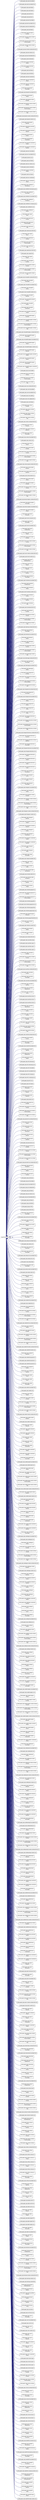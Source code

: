 digraph "Graphical Class Hierarchy"
{
 // LATEX_PDF_SIZE
  edge [fontname="Helvetica",fontsize="10",labelfontname="Helvetica",labelfontsize="10"];
  node [fontname="Helvetica",fontsize="10",shape=record];
  rankdir="LR";
  Node8212 [label="_BaseTraceHierarchyType",height=0.2,width=0.4,color="grey75", fillcolor="white", style="filled",tooltip=" "];
  Node8212 -> Node0 [dir="back",color="midnightblue",fontsize="10",style="solid",fontname="Helvetica"];
  Node0 [label="plotly.graph_objs.area.Hoverlabel",height=0.2,width=0.4,color="black", fillcolor="white", style="filled",URL="$classplotly_1_1graph__objs_1_1area_1_1_hoverlabel.html",tooltip=" "];
  Node8212 -> Node8214 [dir="back",color="midnightblue",fontsize="10",style="solid",fontname="Helvetica"];
  Node8214 [label="plotly.graph_objs.area.hoverlabel.Font",height=0.2,width=0.4,color="black", fillcolor="white", style="filled",URL="$classplotly_1_1graph__objs_1_1area_1_1hoverlabel_1_1_font.html",tooltip=" "];
  Node8212 -> Node8215 [dir="back",color="midnightblue",fontsize="10",style="solid",fontname="Helvetica"];
  Node8215 [label="plotly.graph_objs.area.Marker",height=0.2,width=0.4,color="black", fillcolor="white", style="filled",URL="$classplotly_1_1graph__objs_1_1area_1_1_marker.html",tooltip=" "];
  Node8212 -> Node8216 [dir="back",color="midnightblue",fontsize="10",style="solid",fontname="Helvetica"];
  Node8216 [label="plotly.graph_objs.area.Stream",height=0.2,width=0.4,color="black", fillcolor="white", style="filled",URL="$classplotly_1_1graph__objs_1_1area_1_1_stream.html",tooltip=" "];
  Node8212 -> Node8217 [dir="back",color="midnightblue",fontsize="10",style="solid",fontname="Helvetica"];
  Node8217 [label="plotly.graph_objs.bar.ErrorX",height=0.2,width=0.4,color="black", fillcolor="white", style="filled",URL="$classplotly_1_1graph__objs_1_1bar_1_1_error_x.html",tooltip=" "];
  Node8212 -> Node8218 [dir="back",color="midnightblue",fontsize="10",style="solid",fontname="Helvetica"];
  Node8218 [label="plotly.graph_objs.bar.ErrorY",height=0.2,width=0.4,color="black", fillcolor="white", style="filled",URL="$classplotly_1_1graph__objs_1_1bar_1_1_error_y.html",tooltip=" "];
  Node8212 -> Node8219 [dir="back",color="midnightblue",fontsize="10",style="solid",fontname="Helvetica"];
  Node8219 [label="plotly.graph_objs.bar.Hoverlabel",height=0.2,width=0.4,color="black", fillcolor="white", style="filled",URL="$classplotly_1_1graph__objs_1_1bar_1_1_hoverlabel.html",tooltip=" "];
  Node8212 -> Node8220 [dir="back",color="midnightblue",fontsize="10",style="solid",fontname="Helvetica"];
  Node8220 [label="plotly.graph_objs.bar.hoverlabel.Font",height=0.2,width=0.4,color="black", fillcolor="white", style="filled",URL="$classplotly_1_1graph__objs_1_1bar_1_1hoverlabel_1_1_font.html",tooltip=" "];
  Node8212 -> Node8221 [dir="back",color="midnightblue",fontsize="10",style="solid",fontname="Helvetica"];
  Node8221 [label="plotly.graph_objs.bar.Insidetextfont",height=0.2,width=0.4,color="black", fillcolor="white", style="filled",URL="$classplotly_1_1graph__objs_1_1bar_1_1_insidetextfont.html",tooltip=" "];
  Node8212 -> Node8222 [dir="back",color="midnightblue",fontsize="10",style="solid",fontname="Helvetica"];
  Node8222 [label="plotly.graph_objs.bar.Marker",height=0.2,width=0.4,color="black", fillcolor="white", style="filled",URL="$classplotly_1_1graph__objs_1_1bar_1_1_marker.html",tooltip=" "];
  Node8212 -> Node8223 [dir="back",color="midnightblue",fontsize="10",style="solid",fontname="Helvetica"];
  Node8223 [label="plotly.graph_objs.bar.marker.\lColorBar",height=0.2,width=0.4,color="black", fillcolor="white", style="filled",URL="$classplotly_1_1graph__objs_1_1bar_1_1marker_1_1_color_bar.html",tooltip=" "];
  Node8212 -> Node8224 [dir="back",color="midnightblue",fontsize="10",style="solid",fontname="Helvetica"];
  Node8224 [label="plotly.graph_objs.bar.marker.colorbar.\lTickfont",height=0.2,width=0.4,color="black", fillcolor="white", style="filled",URL="$classplotly_1_1graph__objs_1_1bar_1_1marker_1_1colorbar_1_1_tickfont.html",tooltip=" "];
  Node8212 -> Node8225 [dir="back",color="midnightblue",fontsize="10",style="solid",fontname="Helvetica"];
  Node8225 [label="plotly.graph_objs.bar.marker.colorbar.\lTickformatstop",height=0.2,width=0.4,color="black", fillcolor="white", style="filled",URL="$classplotly_1_1graph__objs_1_1bar_1_1marker_1_1colorbar_1_1_tickformatstop.html",tooltip=" "];
  Node8212 -> Node8226 [dir="back",color="midnightblue",fontsize="10",style="solid",fontname="Helvetica"];
  Node8226 [label="plotly.graph_objs.bar.marker.colorbar.\lTitle",height=0.2,width=0.4,color="black", fillcolor="white", style="filled",URL="$classplotly_1_1graph__objs_1_1bar_1_1marker_1_1colorbar_1_1_title.html",tooltip=" "];
  Node8212 -> Node8227 [dir="back",color="midnightblue",fontsize="10",style="solid",fontname="Helvetica"];
  Node8227 [label="plotly.graph_objs.bar.marker.colorbar.title.Font",height=0.2,width=0.4,color="black", fillcolor="white", style="filled",URL="$classplotly_1_1graph__objs_1_1bar_1_1marker_1_1colorbar_1_1title_1_1_font.html",tooltip=" "];
  Node8212 -> Node8228 [dir="back",color="midnightblue",fontsize="10",style="solid",fontname="Helvetica"];
  Node8228 [label="plotly.graph_objs.bar.marker.Line",height=0.2,width=0.4,color="black", fillcolor="white", style="filled",URL="$classplotly_1_1graph__objs_1_1bar_1_1marker_1_1_line.html",tooltip=" "];
  Node8212 -> Node8229 [dir="back",color="midnightblue",fontsize="10",style="solid",fontname="Helvetica"];
  Node8229 [label="plotly.graph_objs.bar.Outsidetextfont",height=0.2,width=0.4,color="black", fillcolor="white", style="filled",URL="$classplotly_1_1graph__objs_1_1bar_1_1_outsidetextfont.html",tooltip=" "];
  Node8212 -> Node8230 [dir="back",color="midnightblue",fontsize="10",style="solid",fontname="Helvetica"];
  Node8230 [label="plotly.graph_objs.bar.Selected",height=0.2,width=0.4,color="black", fillcolor="white", style="filled",URL="$classplotly_1_1graph__objs_1_1bar_1_1_selected.html",tooltip=" "];
  Node8212 -> Node8231 [dir="back",color="midnightblue",fontsize="10",style="solid",fontname="Helvetica"];
  Node8231 [label="plotly.graph_objs.bar.selected.\lMarker",height=0.2,width=0.4,color="black", fillcolor="white", style="filled",URL="$classplotly_1_1graph__objs_1_1bar_1_1selected_1_1_marker.html",tooltip=" "];
  Node8212 -> Node8232 [dir="back",color="midnightblue",fontsize="10",style="solid",fontname="Helvetica"];
  Node8232 [label="plotly.graph_objs.bar.selected.\lTextfont",height=0.2,width=0.4,color="black", fillcolor="white", style="filled",URL="$classplotly_1_1graph__objs_1_1bar_1_1selected_1_1_textfont.html",tooltip=" "];
  Node8212 -> Node8233 [dir="back",color="midnightblue",fontsize="10",style="solid",fontname="Helvetica"];
  Node8233 [label="plotly.graph_objs.bar.Stream",height=0.2,width=0.4,color="black", fillcolor="white", style="filled",URL="$classplotly_1_1graph__objs_1_1bar_1_1_stream.html",tooltip=" "];
  Node8212 -> Node8234 [dir="back",color="midnightblue",fontsize="10",style="solid",fontname="Helvetica"];
  Node8234 [label="plotly.graph_objs.bar.Textfont",height=0.2,width=0.4,color="black", fillcolor="white", style="filled",URL="$classplotly_1_1graph__objs_1_1bar_1_1_textfont.html",tooltip=" "];
  Node8212 -> Node8235 [dir="back",color="midnightblue",fontsize="10",style="solid",fontname="Helvetica"];
  Node8235 [label="plotly.graph_objs.bar.Unselected",height=0.2,width=0.4,color="black", fillcolor="white", style="filled",URL="$classplotly_1_1graph__objs_1_1bar_1_1_unselected.html",tooltip=" "];
  Node8212 -> Node8236 [dir="back",color="midnightblue",fontsize="10",style="solid",fontname="Helvetica"];
  Node8236 [label="plotly.graph_objs.bar.unselected.\lMarker",height=0.2,width=0.4,color="black", fillcolor="white", style="filled",URL="$classplotly_1_1graph__objs_1_1bar_1_1unselected_1_1_marker.html",tooltip=" "];
  Node8212 -> Node8237 [dir="back",color="midnightblue",fontsize="10",style="solid",fontname="Helvetica"];
  Node8237 [label="plotly.graph_objs.bar.unselected.\lTextfont",height=0.2,width=0.4,color="black", fillcolor="white", style="filled",URL="$classplotly_1_1graph__objs_1_1bar_1_1unselected_1_1_textfont.html",tooltip=" "];
  Node8212 -> Node8238 [dir="back",color="midnightblue",fontsize="10",style="solid",fontname="Helvetica"];
  Node8238 [label="plotly.graph_objs.barpolar.\lHoverlabel",height=0.2,width=0.4,color="black", fillcolor="white", style="filled",URL="$classplotly_1_1graph__objs_1_1barpolar_1_1_hoverlabel.html",tooltip=" "];
  Node8212 -> Node8239 [dir="back",color="midnightblue",fontsize="10",style="solid",fontname="Helvetica"];
  Node8239 [label="plotly.graph_objs.barpolar.hoverlabel.Font",height=0.2,width=0.4,color="black", fillcolor="white", style="filled",URL="$classplotly_1_1graph__objs_1_1barpolar_1_1hoverlabel_1_1_font.html",tooltip=" "];
  Node8212 -> Node8240 [dir="back",color="midnightblue",fontsize="10",style="solid",fontname="Helvetica"];
  Node8240 [label="plotly.graph_objs.barpolar.\lMarker",height=0.2,width=0.4,color="black", fillcolor="white", style="filled",URL="$classplotly_1_1graph__objs_1_1barpolar_1_1_marker.html",tooltip=" "];
  Node8212 -> Node8241 [dir="back",color="midnightblue",fontsize="10",style="solid",fontname="Helvetica"];
  Node8241 [label="plotly.graph_objs.barpolar.marker.\lColorBar",height=0.2,width=0.4,color="black", fillcolor="white", style="filled",URL="$classplotly_1_1graph__objs_1_1barpolar_1_1marker_1_1_color_bar.html",tooltip=" "];
  Node8212 -> Node8242 [dir="back",color="midnightblue",fontsize="10",style="solid",fontname="Helvetica"];
  Node8242 [label="plotly.graph_objs.barpolar.marker.colorbar.\lTickfont",height=0.2,width=0.4,color="black", fillcolor="white", style="filled",URL="$classplotly_1_1graph__objs_1_1barpolar_1_1marker_1_1colorbar_1_1_tickfont.html",tooltip=" "];
  Node8212 -> Node8243 [dir="back",color="midnightblue",fontsize="10",style="solid",fontname="Helvetica"];
  Node8243 [label="plotly.graph_objs.barpolar.marker.colorbar.\lTickformatstop",height=0.2,width=0.4,color="black", fillcolor="white", style="filled",URL="$classplotly_1_1graph__objs_1_1barpolar_1_1marker_1_1colorbar_1_1_tickformatstop.html",tooltip=" "];
  Node8212 -> Node8244 [dir="back",color="midnightblue",fontsize="10",style="solid",fontname="Helvetica"];
  Node8244 [label="plotly.graph_objs.barpolar.marker.colorbar.\lTitle",height=0.2,width=0.4,color="black", fillcolor="white", style="filled",URL="$classplotly_1_1graph__objs_1_1barpolar_1_1marker_1_1colorbar_1_1_title.html",tooltip=" "];
  Node8212 -> Node8245 [dir="back",color="midnightblue",fontsize="10",style="solid",fontname="Helvetica"];
  Node8245 [label="plotly.graph_objs.barpolar.marker.colorbar.title.Font",height=0.2,width=0.4,color="black", fillcolor="white", style="filled",URL="$classplotly_1_1graph__objs_1_1barpolar_1_1marker_1_1colorbar_1_1title_1_1_font.html",tooltip=" "];
  Node8212 -> Node8246 [dir="back",color="midnightblue",fontsize="10",style="solid",fontname="Helvetica"];
  Node8246 [label="plotly.graph_objs.barpolar.marker.Line",height=0.2,width=0.4,color="black", fillcolor="white", style="filled",URL="$classplotly_1_1graph__objs_1_1barpolar_1_1marker_1_1_line.html",tooltip=" "];
  Node8212 -> Node8247 [dir="back",color="midnightblue",fontsize="10",style="solid",fontname="Helvetica"];
  Node8247 [label="plotly.graph_objs.barpolar.\lSelected",height=0.2,width=0.4,color="black", fillcolor="white", style="filled",URL="$classplotly_1_1graph__objs_1_1barpolar_1_1_selected.html",tooltip=" "];
  Node8212 -> Node8248 [dir="back",color="midnightblue",fontsize="10",style="solid",fontname="Helvetica"];
  Node8248 [label="plotly.graph_objs.barpolar.selected.\lMarker",height=0.2,width=0.4,color="black", fillcolor="white", style="filled",URL="$classplotly_1_1graph__objs_1_1barpolar_1_1selected_1_1_marker.html",tooltip=" "];
  Node8212 -> Node8249 [dir="back",color="midnightblue",fontsize="10",style="solid",fontname="Helvetica"];
  Node8249 [label="plotly.graph_objs.barpolar.selected.\lTextfont",height=0.2,width=0.4,color="black", fillcolor="white", style="filled",URL="$classplotly_1_1graph__objs_1_1barpolar_1_1selected_1_1_textfont.html",tooltip=" "];
  Node8212 -> Node8250 [dir="back",color="midnightblue",fontsize="10",style="solid",fontname="Helvetica"];
  Node8250 [label="plotly.graph_objs.barpolar.\lStream",height=0.2,width=0.4,color="black", fillcolor="white", style="filled",URL="$classplotly_1_1graph__objs_1_1barpolar_1_1_stream.html",tooltip=" "];
  Node8212 -> Node8251 [dir="back",color="midnightblue",fontsize="10",style="solid",fontname="Helvetica"];
  Node8251 [label="plotly.graph_objs.barpolar.\lUnselected",height=0.2,width=0.4,color="black", fillcolor="white", style="filled",URL="$classplotly_1_1graph__objs_1_1barpolar_1_1_unselected.html",tooltip=" "];
  Node8212 -> Node8252 [dir="back",color="midnightblue",fontsize="10",style="solid",fontname="Helvetica"];
  Node8252 [label="plotly.graph_objs.barpolar.unselected.\lMarker",height=0.2,width=0.4,color="black", fillcolor="white", style="filled",URL="$classplotly_1_1graph__objs_1_1barpolar_1_1unselected_1_1_marker.html",tooltip=" "];
  Node8212 -> Node8253 [dir="back",color="midnightblue",fontsize="10",style="solid",fontname="Helvetica"];
  Node8253 [label="plotly.graph_objs.barpolar.unselected.\lTextfont",height=0.2,width=0.4,color="black", fillcolor="white", style="filled",URL="$classplotly_1_1graph__objs_1_1barpolar_1_1unselected_1_1_textfont.html",tooltip=" "];
  Node8212 -> Node8254 [dir="back",color="midnightblue",fontsize="10",style="solid",fontname="Helvetica"];
  Node8254 [label="plotly.graph_objs.box.Hoverlabel",height=0.2,width=0.4,color="black", fillcolor="white", style="filled",URL="$classplotly_1_1graph__objs_1_1box_1_1_hoverlabel.html",tooltip=" "];
  Node8212 -> Node8255 [dir="back",color="midnightblue",fontsize="10",style="solid",fontname="Helvetica"];
  Node8255 [label="plotly.graph_objs.box.hoverlabel.Font",height=0.2,width=0.4,color="black", fillcolor="white", style="filled",URL="$classplotly_1_1graph__objs_1_1box_1_1hoverlabel_1_1_font.html",tooltip=" "];
  Node8212 -> Node8256 [dir="back",color="midnightblue",fontsize="10",style="solid",fontname="Helvetica"];
  Node8256 [label="plotly.graph_objs.box.Line",height=0.2,width=0.4,color="black", fillcolor="white", style="filled",URL="$classplotly_1_1graph__objs_1_1box_1_1_line.html",tooltip=" "];
  Node8212 -> Node8257 [dir="back",color="midnightblue",fontsize="10",style="solid",fontname="Helvetica"];
  Node8257 [label="plotly.graph_objs.box.Marker",height=0.2,width=0.4,color="black", fillcolor="white", style="filled",URL="$classplotly_1_1graph__objs_1_1box_1_1_marker.html",tooltip=" "];
  Node8212 -> Node8258 [dir="back",color="midnightblue",fontsize="10",style="solid",fontname="Helvetica"];
  Node8258 [label="plotly.graph_objs.box.marker.Line",height=0.2,width=0.4,color="black", fillcolor="white", style="filled",URL="$classplotly_1_1graph__objs_1_1box_1_1marker_1_1_line.html",tooltip=" "];
  Node8212 -> Node8259 [dir="back",color="midnightblue",fontsize="10",style="solid",fontname="Helvetica"];
  Node8259 [label="plotly.graph_objs.box.Selected",height=0.2,width=0.4,color="black", fillcolor="white", style="filled",URL="$classplotly_1_1graph__objs_1_1box_1_1_selected.html",tooltip=" "];
  Node8212 -> Node8260 [dir="back",color="midnightblue",fontsize="10",style="solid",fontname="Helvetica"];
  Node8260 [label="plotly.graph_objs.box.selected.\lMarker",height=0.2,width=0.4,color="black", fillcolor="white", style="filled",URL="$classplotly_1_1graph__objs_1_1box_1_1selected_1_1_marker.html",tooltip=" "];
  Node8212 -> Node8261 [dir="back",color="midnightblue",fontsize="10",style="solid",fontname="Helvetica"];
  Node8261 [label="plotly.graph_objs.box.Stream",height=0.2,width=0.4,color="black", fillcolor="white", style="filled",URL="$classplotly_1_1graph__objs_1_1box_1_1_stream.html",tooltip=" "];
  Node8212 -> Node8262 [dir="back",color="midnightblue",fontsize="10",style="solid",fontname="Helvetica"];
  Node8262 [label="plotly.graph_objs.box.Unselected",height=0.2,width=0.4,color="black", fillcolor="white", style="filled",URL="$classplotly_1_1graph__objs_1_1box_1_1_unselected.html",tooltip=" "];
  Node8212 -> Node8263 [dir="back",color="midnightblue",fontsize="10",style="solid",fontname="Helvetica"];
  Node8263 [label="plotly.graph_objs.box.unselected.\lMarker",height=0.2,width=0.4,color="black", fillcolor="white", style="filled",URL="$classplotly_1_1graph__objs_1_1box_1_1unselected_1_1_marker.html",tooltip=" "];
  Node8212 -> Node8264 [dir="back",color="midnightblue",fontsize="10",style="solid",fontname="Helvetica"];
  Node8264 [label="plotly.graph_objs.candlestick.\lDecreasing",height=0.2,width=0.4,color="black", fillcolor="white", style="filled",URL="$classplotly_1_1graph__objs_1_1candlestick_1_1_decreasing.html",tooltip=" "];
  Node8212 -> Node8265 [dir="back",color="midnightblue",fontsize="10",style="solid",fontname="Helvetica"];
  Node8265 [label="plotly.graph_objs.candlestick.decreasing.Line",height=0.2,width=0.4,color="black", fillcolor="white", style="filled",URL="$classplotly_1_1graph__objs_1_1candlestick_1_1decreasing_1_1_line.html",tooltip=" "];
  Node8212 -> Node8266 [dir="back",color="midnightblue",fontsize="10",style="solid",fontname="Helvetica"];
  Node8266 [label="plotly.graph_objs.candlestick.\lHoverlabel",height=0.2,width=0.4,color="black", fillcolor="white", style="filled",URL="$classplotly_1_1graph__objs_1_1candlestick_1_1_hoverlabel.html",tooltip=" "];
  Node8212 -> Node8267 [dir="back",color="midnightblue",fontsize="10",style="solid",fontname="Helvetica"];
  Node8267 [label="plotly.graph_objs.candlestick.hoverlabel.Font",height=0.2,width=0.4,color="black", fillcolor="white", style="filled",URL="$classplotly_1_1graph__objs_1_1candlestick_1_1hoverlabel_1_1_font.html",tooltip=" "];
  Node8212 -> Node8268 [dir="back",color="midnightblue",fontsize="10",style="solid",fontname="Helvetica"];
  Node8268 [label="plotly.graph_objs.candlestick.\lIncreasing",height=0.2,width=0.4,color="black", fillcolor="white", style="filled",URL="$classplotly_1_1graph__objs_1_1candlestick_1_1_increasing.html",tooltip=" "];
  Node8212 -> Node8269 [dir="back",color="midnightblue",fontsize="10",style="solid",fontname="Helvetica"];
  Node8269 [label="plotly.graph_objs.candlestick.increasing.Line",height=0.2,width=0.4,color="black", fillcolor="white", style="filled",URL="$classplotly_1_1graph__objs_1_1candlestick_1_1increasing_1_1_line.html",tooltip=" "];
  Node8212 -> Node8270 [dir="back",color="midnightblue",fontsize="10",style="solid",fontname="Helvetica"];
  Node8270 [label="plotly.graph_objs.candlestick.Line",height=0.2,width=0.4,color="black", fillcolor="white", style="filled",URL="$classplotly_1_1graph__objs_1_1candlestick_1_1_line.html",tooltip=" "];
  Node8212 -> Node8271 [dir="back",color="midnightblue",fontsize="10",style="solid",fontname="Helvetica"];
  Node8271 [label="plotly.graph_objs.candlestick.\lStream",height=0.2,width=0.4,color="black", fillcolor="white", style="filled",URL="$classplotly_1_1graph__objs_1_1candlestick_1_1_stream.html",tooltip=" "];
  Node8212 -> Node8272 [dir="back",color="midnightblue",fontsize="10",style="solid",fontname="Helvetica"];
  Node8272 [label="plotly.graph_objs.carpet.\lAaxis",height=0.2,width=0.4,color="black", fillcolor="white", style="filled",URL="$classplotly_1_1graph__objs_1_1carpet_1_1_aaxis.html",tooltip=" "];
  Node8212 -> Node8273 [dir="back",color="midnightblue",fontsize="10",style="solid",fontname="Helvetica"];
  Node8273 [label="plotly.graph_objs.carpet.aaxis.\lTickfont",height=0.2,width=0.4,color="black", fillcolor="white", style="filled",URL="$classplotly_1_1graph__objs_1_1carpet_1_1aaxis_1_1_tickfont.html",tooltip=" "];
  Node8212 -> Node8274 [dir="back",color="midnightblue",fontsize="10",style="solid",fontname="Helvetica"];
  Node8274 [label="plotly.graph_objs.carpet.aaxis.\lTickformatstop",height=0.2,width=0.4,color="black", fillcolor="white", style="filled",URL="$classplotly_1_1graph__objs_1_1carpet_1_1aaxis_1_1_tickformatstop.html",tooltip=" "];
  Node8212 -> Node8275 [dir="back",color="midnightblue",fontsize="10",style="solid",fontname="Helvetica"];
  Node8275 [label="plotly.graph_objs.carpet.aaxis.\lTitle",height=0.2,width=0.4,color="black", fillcolor="white", style="filled",URL="$classplotly_1_1graph__objs_1_1carpet_1_1aaxis_1_1_title.html",tooltip=" "];
  Node8212 -> Node8276 [dir="back",color="midnightblue",fontsize="10",style="solid",fontname="Helvetica"];
  Node8276 [label="plotly.graph_objs.carpet.aaxis.title.Font",height=0.2,width=0.4,color="black", fillcolor="white", style="filled",URL="$classplotly_1_1graph__objs_1_1carpet_1_1aaxis_1_1title_1_1_font.html",tooltip=" "];
  Node8212 -> Node8277 [dir="back",color="midnightblue",fontsize="10",style="solid",fontname="Helvetica"];
  Node8277 [label="plotly.graph_objs.carpet.\lBaxis",height=0.2,width=0.4,color="black", fillcolor="white", style="filled",URL="$classplotly_1_1graph__objs_1_1carpet_1_1_baxis.html",tooltip=" "];
  Node8212 -> Node8278 [dir="back",color="midnightblue",fontsize="10",style="solid",fontname="Helvetica"];
  Node8278 [label="plotly.graph_objs.carpet.baxis.\lTickfont",height=0.2,width=0.4,color="black", fillcolor="white", style="filled",URL="$classplotly_1_1graph__objs_1_1carpet_1_1baxis_1_1_tickfont.html",tooltip=" "];
  Node8212 -> Node8279 [dir="back",color="midnightblue",fontsize="10",style="solid",fontname="Helvetica"];
  Node8279 [label="plotly.graph_objs.carpet.baxis.\lTickformatstop",height=0.2,width=0.4,color="black", fillcolor="white", style="filled",URL="$classplotly_1_1graph__objs_1_1carpet_1_1baxis_1_1_tickformatstop.html",tooltip=" "];
  Node8212 -> Node8280 [dir="back",color="midnightblue",fontsize="10",style="solid",fontname="Helvetica"];
  Node8280 [label="plotly.graph_objs.carpet.baxis.\lTitle",height=0.2,width=0.4,color="black", fillcolor="white", style="filled",URL="$classplotly_1_1graph__objs_1_1carpet_1_1baxis_1_1_title.html",tooltip=" "];
  Node8212 -> Node8281 [dir="back",color="midnightblue",fontsize="10",style="solid",fontname="Helvetica"];
  Node8281 [label="plotly.graph_objs.carpet.baxis.title.Font",height=0.2,width=0.4,color="black", fillcolor="white", style="filled",URL="$classplotly_1_1graph__objs_1_1carpet_1_1baxis_1_1title_1_1_font.html",tooltip=" "];
  Node8212 -> Node8282 [dir="back",color="midnightblue",fontsize="10",style="solid",fontname="Helvetica"];
  Node8282 [label="plotly.graph_objs.carpet.Font",height=0.2,width=0.4,color="black", fillcolor="white", style="filled",URL="$classplotly_1_1graph__objs_1_1carpet_1_1_font.html",tooltip=" "];
  Node8212 -> Node8283 [dir="back",color="midnightblue",fontsize="10",style="solid",fontname="Helvetica"];
  Node8283 [label="plotly.graph_objs.carpet.\lStream",height=0.2,width=0.4,color="black", fillcolor="white", style="filled",URL="$classplotly_1_1graph__objs_1_1carpet_1_1_stream.html",tooltip=" "];
  Node8212 -> Node8284 [dir="back",color="midnightblue",fontsize="10",style="solid",fontname="Helvetica"];
  Node8284 [label="plotly.graph_objs.choropleth.\lColorBar",height=0.2,width=0.4,color="black", fillcolor="white", style="filled",URL="$classplotly_1_1graph__objs_1_1choropleth_1_1_color_bar.html",tooltip=" "];
  Node8212 -> Node8285 [dir="back",color="midnightblue",fontsize="10",style="solid",fontname="Helvetica"];
  Node8285 [label="plotly.graph_objs.choropleth.colorbar.\lTickfont",height=0.2,width=0.4,color="black", fillcolor="white", style="filled",URL="$classplotly_1_1graph__objs_1_1choropleth_1_1colorbar_1_1_tickfont.html",tooltip=" "];
  Node8212 -> Node8286 [dir="back",color="midnightblue",fontsize="10",style="solid",fontname="Helvetica"];
  Node8286 [label="plotly.graph_objs.choropleth.colorbar.\lTickformatstop",height=0.2,width=0.4,color="black", fillcolor="white", style="filled",URL="$classplotly_1_1graph__objs_1_1choropleth_1_1colorbar_1_1_tickformatstop.html",tooltip=" "];
  Node8212 -> Node8287 [dir="back",color="midnightblue",fontsize="10",style="solid",fontname="Helvetica"];
  Node8287 [label="plotly.graph_objs.choropleth.colorbar.\lTitle",height=0.2,width=0.4,color="black", fillcolor="white", style="filled",URL="$classplotly_1_1graph__objs_1_1choropleth_1_1colorbar_1_1_title.html",tooltip=" "];
  Node8212 -> Node8288 [dir="back",color="midnightblue",fontsize="10",style="solid",fontname="Helvetica"];
  Node8288 [label="plotly.graph_objs.choropleth.colorbar.title.Font",height=0.2,width=0.4,color="black", fillcolor="white", style="filled",URL="$classplotly_1_1graph__objs_1_1choropleth_1_1colorbar_1_1title_1_1_font.html",tooltip=" "];
  Node8212 -> Node8289 [dir="back",color="midnightblue",fontsize="10",style="solid",fontname="Helvetica"];
  Node8289 [label="plotly.graph_objs.choropleth.\lHoverlabel",height=0.2,width=0.4,color="black", fillcolor="white", style="filled",URL="$classplotly_1_1graph__objs_1_1choropleth_1_1_hoverlabel.html",tooltip=" "];
  Node8212 -> Node8290 [dir="back",color="midnightblue",fontsize="10",style="solid",fontname="Helvetica"];
  Node8290 [label="plotly.graph_objs.choropleth.hoverlabel.Font",height=0.2,width=0.4,color="black", fillcolor="white", style="filled",URL="$classplotly_1_1graph__objs_1_1choropleth_1_1hoverlabel_1_1_font.html",tooltip=" "];
  Node8212 -> Node8291 [dir="back",color="midnightblue",fontsize="10",style="solid",fontname="Helvetica"];
  Node8291 [label="plotly.graph_objs.choropleth.\lMarker",height=0.2,width=0.4,color="black", fillcolor="white", style="filled",URL="$classplotly_1_1graph__objs_1_1choropleth_1_1_marker.html",tooltip=" "];
  Node8212 -> Node8292 [dir="back",color="midnightblue",fontsize="10",style="solid",fontname="Helvetica"];
  Node8292 [label="plotly.graph_objs.choropleth.marker.Line",height=0.2,width=0.4,color="black", fillcolor="white", style="filled",URL="$classplotly_1_1graph__objs_1_1choropleth_1_1marker_1_1_line.html",tooltip=" "];
  Node8212 -> Node8293 [dir="back",color="midnightblue",fontsize="10",style="solid",fontname="Helvetica"];
  Node8293 [label="plotly.graph_objs.choropleth.\lSelected",height=0.2,width=0.4,color="black", fillcolor="white", style="filled",URL="$classplotly_1_1graph__objs_1_1choropleth_1_1_selected.html",tooltip=" "];
  Node8212 -> Node8294 [dir="back",color="midnightblue",fontsize="10",style="solid",fontname="Helvetica"];
  Node8294 [label="plotly.graph_objs.choropleth.selected.\lMarker",height=0.2,width=0.4,color="black", fillcolor="white", style="filled",URL="$classplotly_1_1graph__objs_1_1choropleth_1_1selected_1_1_marker.html",tooltip=" "];
  Node8212 -> Node8295 [dir="back",color="midnightblue",fontsize="10",style="solid",fontname="Helvetica"];
  Node8295 [label="plotly.graph_objs.choropleth.\lStream",height=0.2,width=0.4,color="black", fillcolor="white", style="filled",URL="$classplotly_1_1graph__objs_1_1choropleth_1_1_stream.html",tooltip=" "];
  Node8212 -> Node8296 [dir="back",color="midnightblue",fontsize="10",style="solid",fontname="Helvetica"];
  Node8296 [label="plotly.graph_objs.choropleth.\lUnselected",height=0.2,width=0.4,color="black", fillcolor="white", style="filled",URL="$classplotly_1_1graph__objs_1_1choropleth_1_1_unselected.html",tooltip=" "];
  Node8212 -> Node8297 [dir="back",color="midnightblue",fontsize="10",style="solid",fontname="Helvetica"];
  Node8297 [label="plotly.graph_objs.choropleth.unselected.\lMarker",height=0.2,width=0.4,color="black", fillcolor="white", style="filled",URL="$classplotly_1_1graph__objs_1_1choropleth_1_1unselected_1_1_marker.html",tooltip=" "];
  Node8212 -> Node8298 [dir="back",color="midnightblue",fontsize="10",style="solid",fontname="Helvetica"];
  Node8298 [label="plotly.graph_objs.choroplethmapbox.\lColorBar",height=0.2,width=0.4,color="black", fillcolor="white", style="filled",URL="$classplotly_1_1graph__objs_1_1choroplethmapbox_1_1_color_bar.html",tooltip=" "];
  Node8212 -> Node8299 [dir="back",color="midnightblue",fontsize="10",style="solid",fontname="Helvetica"];
  Node8299 [label="plotly.graph_objs.choroplethmapbox.colorbar.\lTickfont",height=0.2,width=0.4,color="black", fillcolor="white", style="filled",URL="$classplotly_1_1graph__objs_1_1choroplethmapbox_1_1colorbar_1_1_tickfont.html",tooltip=" "];
  Node8212 -> Node8300 [dir="back",color="midnightblue",fontsize="10",style="solid",fontname="Helvetica"];
  Node8300 [label="plotly.graph_objs.choroplethmapbox.colorbar.\lTickformatstop",height=0.2,width=0.4,color="black", fillcolor="white", style="filled",URL="$classplotly_1_1graph__objs_1_1choroplethmapbox_1_1colorbar_1_1_tickformatstop.html",tooltip=" "];
  Node8212 -> Node8301 [dir="back",color="midnightblue",fontsize="10",style="solid",fontname="Helvetica"];
  Node8301 [label="plotly.graph_objs.choroplethmapbox.colorbar.\lTitle",height=0.2,width=0.4,color="black", fillcolor="white", style="filled",URL="$classplotly_1_1graph__objs_1_1choroplethmapbox_1_1colorbar_1_1_title.html",tooltip=" "];
  Node8212 -> Node8302 [dir="back",color="midnightblue",fontsize="10",style="solid",fontname="Helvetica"];
  Node8302 [label="plotly.graph_objs.choroplethmapbox.colorbar.title.Font",height=0.2,width=0.4,color="black", fillcolor="white", style="filled",URL="$classplotly_1_1graph__objs_1_1choroplethmapbox_1_1colorbar_1_1title_1_1_font.html",tooltip=" "];
  Node8212 -> Node8303 [dir="back",color="midnightblue",fontsize="10",style="solid",fontname="Helvetica"];
  Node8303 [label="plotly.graph_objs.choroplethmapbox.\lHoverlabel",height=0.2,width=0.4,color="black", fillcolor="white", style="filled",URL="$classplotly_1_1graph__objs_1_1choroplethmapbox_1_1_hoverlabel.html",tooltip=" "];
  Node8212 -> Node8304 [dir="back",color="midnightblue",fontsize="10",style="solid",fontname="Helvetica"];
  Node8304 [label="plotly.graph_objs.choroplethmapbox.hoverlabel.Font",height=0.2,width=0.4,color="black", fillcolor="white", style="filled",URL="$classplotly_1_1graph__objs_1_1choroplethmapbox_1_1hoverlabel_1_1_font.html",tooltip=" "];
  Node8212 -> Node8305 [dir="back",color="midnightblue",fontsize="10",style="solid",fontname="Helvetica"];
  Node8305 [label="plotly.graph_objs.choroplethmapbox.\lMarker",height=0.2,width=0.4,color="black", fillcolor="white", style="filled",URL="$classplotly_1_1graph__objs_1_1choroplethmapbox_1_1_marker.html",tooltip=" "];
  Node8212 -> Node8306 [dir="back",color="midnightblue",fontsize="10",style="solid",fontname="Helvetica"];
  Node8306 [label="plotly.graph_objs.choroplethmapbox.marker.Line",height=0.2,width=0.4,color="black", fillcolor="white", style="filled",URL="$classplotly_1_1graph__objs_1_1choroplethmapbox_1_1marker_1_1_line.html",tooltip=" "];
  Node8212 -> Node8307 [dir="back",color="midnightblue",fontsize="10",style="solid",fontname="Helvetica"];
  Node8307 [label="plotly.graph_objs.choroplethmapbox.\lSelected",height=0.2,width=0.4,color="black", fillcolor="white", style="filled",URL="$classplotly_1_1graph__objs_1_1choroplethmapbox_1_1_selected.html",tooltip=" "];
  Node8212 -> Node8308 [dir="back",color="midnightblue",fontsize="10",style="solid",fontname="Helvetica"];
  Node8308 [label="plotly.graph_objs.choroplethmapbox.selected.\lMarker",height=0.2,width=0.4,color="black", fillcolor="white", style="filled",URL="$classplotly_1_1graph__objs_1_1choroplethmapbox_1_1selected_1_1_marker.html",tooltip=" "];
  Node8212 -> Node8309 [dir="back",color="midnightblue",fontsize="10",style="solid",fontname="Helvetica"];
  Node8309 [label="plotly.graph_objs.choroplethmapbox.\lStream",height=0.2,width=0.4,color="black", fillcolor="white", style="filled",URL="$classplotly_1_1graph__objs_1_1choroplethmapbox_1_1_stream.html",tooltip=" "];
  Node8212 -> Node8310 [dir="back",color="midnightblue",fontsize="10",style="solid",fontname="Helvetica"];
  Node8310 [label="plotly.graph_objs.choroplethmapbox.\lUnselected",height=0.2,width=0.4,color="black", fillcolor="white", style="filled",URL="$classplotly_1_1graph__objs_1_1choroplethmapbox_1_1_unselected.html",tooltip=" "];
  Node8212 -> Node8311 [dir="back",color="midnightblue",fontsize="10",style="solid",fontname="Helvetica"];
  Node8311 [label="plotly.graph_objs.choroplethmapbox.unselected.\lMarker",height=0.2,width=0.4,color="black", fillcolor="white", style="filled",URL="$classplotly_1_1graph__objs_1_1choroplethmapbox_1_1unselected_1_1_marker.html",tooltip=" "];
  Node8212 -> Node8312 [dir="back",color="midnightblue",fontsize="10",style="solid",fontname="Helvetica"];
  Node8312 [label="plotly.graph_objs.cone.ColorBar",height=0.2,width=0.4,color="black", fillcolor="white", style="filled",URL="$classplotly_1_1graph__objs_1_1cone_1_1_color_bar.html",tooltip=" "];
  Node8212 -> Node8313 [dir="back",color="midnightblue",fontsize="10",style="solid",fontname="Helvetica"];
  Node8313 [label="plotly.graph_objs.cone.colorbar.\lTickfont",height=0.2,width=0.4,color="black", fillcolor="white", style="filled",URL="$classplotly_1_1graph__objs_1_1cone_1_1colorbar_1_1_tickfont.html",tooltip=" "];
  Node8212 -> Node8314 [dir="back",color="midnightblue",fontsize="10",style="solid",fontname="Helvetica"];
  Node8314 [label="plotly.graph_objs.cone.colorbar.\lTickformatstop",height=0.2,width=0.4,color="black", fillcolor="white", style="filled",URL="$classplotly_1_1graph__objs_1_1cone_1_1colorbar_1_1_tickformatstop.html",tooltip=" "];
  Node8212 -> Node8315 [dir="back",color="midnightblue",fontsize="10",style="solid",fontname="Helvetica"];
  Node8315 [label="plotly.graph_objs.cone.colorbar.\lTitle",height=0.2,width=0.4,color="black", fillcolor="white", style="filled",URL="$classplotly_1_1graph__objs_1_1cone_1_1colorbar_1_1_title.html",tooltip=" "];
  Node8212 -> Node8316 [dir="back",color="midnightblue",fontsize="10",style="solid",fontname="Helvetica"];
  Node8316 [label="plotly.graph_objs.cone.colorbar.title.Font",height=0.2,width=0.4,color="black", fillcolor="white", style="filled",URL="$classplotly_1_1graph__objs_1_1cone_1_1colorbar_1_1title_1_1_font.html",tooltip=" "];
  Node8212 -> Node8317 [dir="back",color="midnightblue",fontsize="10",style="solid",fontname="Helvetica"];
  Node8317 [label="plotly.graph_objs.cone.Hoverlabel",height=0.2,width=0.4,color="black", fillcolor="white", style="filled",URL="$classplotly_1_1graph__objs_1_1cone_1_1_hoverlabel.html",tooltip=" "];
  Node8212 -> Node8318 [dir="back",color="midnightblue",fontsize="10",style="solid",fontname="Helvetica"];
  Node8318 [label="plotly.graph_objs.cone.hoverlabel.Font",height=0.2,width=0.4,color="black", fillcolor="white", style="filled",URL="$classplotly_1_1graph__objs_1_1cone_1_1hoverlabel_1_1_font.html",tooltip=" "];
  Node8212 -> Node8319 [dir="back",color="midnightblue",fontsize="10",style="solid",fontname="Helvetica"];
  Node8319 [label="plotly.graph_objs.cone.Lighting",height=0.2,width=0.4,color="black", fillcolor="white", style="filled",URL="$classplotly_1_1graph__objs_1_1cone_1_1_lighting.html",tooltip=" "];
  Node8212 -> Node8320 [dir="back",color="midnightblue",fontsize="10",style="solid",fontname="Helvetica"];
  Node8320 [label="plotly.graph_objs.cone.Lightposition",height=0.2,width=0.4,color="black", fillcolor="white", style="filled",URL="$classplotly_1_1graph__objs_1_1cone_1_1_lightposition.html",tooltip=" "];
  Node8212 -> Node8321 [dir="back",color="midnightblue",fontsize="10",style="solid",fontname="Helvetica"];
  Node8321 [label="plotly.graph_objs.cone.Stream",height=0.2,width=0.4,color="black", fillcolor="white", style="filled",URL="$classplotly_1_1graph__objs_1_1cone_1_1_stream.html",tooltip=" "];
  Node8212 -> Node8322 [dir="back",color="midnightblue",fontsize="10",style="solid",fontname="Helvetica"];
  Node8322 [label="plotly.graph_objs.contour.\lColorBar",height=0.2,width=0.4,color="black", fillcolor="white", style="filled",URL="$classplotly_1_1graph__objs_1_1contour_1_1_color_bar.html",tooltip=" "];
  Node8212 -> Node8323 [dir="back",color="midnightblue",fontsize="10",style="solid",fontname="Helvetica"];
  Node8323 [label="plotly.graph_objs.contour.colorbar.\lTickfont",height=0.2,width=0.4,color="black", fillcolor="white", style="filled",URL="$classplotly_1_1graph__objs_1_1contour_1_1colorbar_1_1_tickfont.html",tooltip=" "];
  Node8212 -> Node8324 [dir="back",color="midnightblue",fontsize="10",style="solid",fontname="Helvetica"];
  Node8324 [label="plotly.graph_objs.contour.colorbar.\lTickformatstop",height=0.2,width=0.4,color="black", fillcolor="white", style="filled",URL="$classplotly_1_1graph__objs_1_1contour_1_1colorbar_1_1_tickformatstop.html",tooltip=" "];
  Node8212 -> Node8325 [dir="back",color="midnightblue",fontsize="10",style="solid",fontname="Helvetica"];
  Node8325 [label="plotly.graph_objs.contour.colorbar.\lTitle",height=0.2,width=0.4,color="black", fillcolor="white", style="filled",URL="$classplotly_1_1graph__objs_1_1contour_1_1colorbar_1_1_title.html",tooltip=" "];
  Node8212 -> Node8326 [dir="back",color="midnightblue",fontsize="10",style="solid",fontname="Helvetica"];
  Node8326 [label="plotly.graph_objs.contour.colorbar.title.Font",height=0.2,width=0.4,color="black", fillcolor="white", style="filled",URL="$classplotly_1_1graph__objs_1_1contour_1_1colorbar_1_1title_1_1_font.html",tooltip=" "];
  Node8212 -> Node8327 [dir="back",color="midnightblue",fontsize="10",style="solid",fontname="Helvetica"];
  Node8327 [label="plotly.graph_objs.contour.\lContours",height=0.2,width=0.4,color="black", fillcolor="white", style="filled",URL="$classplotly_1_1graph__objs_1_1contour_1_1_contours.html",tooltip=" "];
  Node8212 -> Node8328 [dir="back",color="midnightblue",fontsize="10",style="solid",fontname="Helvetica"];
  Node8328 [label="plotly.graph_objs.contour.contours.\lLabelfont",height=0.2,width=0.4,color="black", fillcolor="white", style="filled",URL="$classplotly_1_1graph__objs_1_1contour_1_1contours_1_1_labelfont.html",tooltip=" "];
  Node8212 -> Node8329 [dir="back",color="midnightblue",fontsize="10",style="solid",fontname="Helvetica"];
  Node8329 [label="plotly.graph_objs.contour.\lHoverlabel",height=0.2,width=0.4,color="black", fillcolor="white", style="filled",URL="$classplotly_1_1graph__objs_1_1contour_1_1_hoverlabel.html",tooltip=" "];
  Node8212 -> Node8330 [dir="back",color="midnightblue",fontsize="10",style="solid",fontname="Helvetica"];
  Node8330 [label="plotly.graph_objs.contour.hoverlabel.Font",height=0.2,width=0.4,color="black", fillcolor="white", style="filled",URL="$classplotly_1_1graph__objs_1_1contour_1_1hoverlabel_1_1_font.html",tooltip=" "];
  Node8212 -> Node8331 [dir="back",color="midnightblue",fontsize="10",style="solid",fontname="Helvetica"];
  Node8331 [label="plotly.graph_objs.contour.Line",height=0.2,width=0.4,color="black", fillcolor="white", style="filled",URL="$classplotly_1_1graph__objs_1_1contour_1_1_line.html",tooltip=" "];
  Node8212 -> Node8332 [dir="back",color="midnightblue",fontsize="10",style="solid",fontname="Helvetica"];
  Node8332 [label="plotly.graph_objs.contour.\lStream",height=0.2,width=0.4,color="black", fillcolor="white", style="filled",URL="$classplotly_1_1graph__objs_1_1contour_1_1_stream.html",tooltip=" "];
  Node8212 -> Node8333 [dir="back",color="midnightblue",fontsize="10",style="solid",fontname="Helvetica"];
  Node8333 [label="plotly.graph_objs.contourcarpet.\lColorBar",height=0.2,width=0.4,color="black", fillcolor="white", style="filled",URL="$classplotly_1_1graph__objs_1_1contourcarpet_1_1_color_bar.html",tooltip=" "];
  Node8212 -> Node8334 [dir="back",color="midnightblue",fontsize="10",style="solid",fontname="Helvetica"];
  Node8334 [label="plotly.graph_objs.contourcarpet.colorbar.\lTickfont",height=0.2,width=0.4,color="black", fillcolor="white", style="filled",URL="$classplotly_1_1graph__objs_1_1contourcarpet_1_1colorbar_1_1_tickfont.html",tooltip=" "];
  Node8212 -> Node8335 [dir="back",color="midnightblue",fontsize="10",style="solid",fontname="Helvetica"];
  Node8335 [label="plotly.graph_objs.contourcarpet.colorbar.\lTickformatstop",height=0.2,width=0.4,color="black", fillcolor="white", style="filled",URL="$classplotly_1_1graph__objs_1_1contourcarpet_1_1colorbar_1_1_tickformatstop.html",tooltip=" "];
  Node8212 -> Node8336 [dir="back",color="midnightblue",fontsize="10",style="solid",fontname="Helvetica"];
  Node8336 [label="plotly.graph_objs.contourcarpet.colorbar.\lTitle",height=0.2,width=0.4,color="black", fillcolor="white", style="filled",URL="$classplotly_1_1graph__objs_1_1contourcarpet_1_1colorbar_1_1_title.html",tooltip=" "];
  Node8212 -> Node8337 [dir="back",color="midnightblue",fontsize="10",style="solid",fontname="Helvetica"];
  Node8337 [label="plotly.graph_objs.contourcarpet.colorbar.title.Font",height=0.2,width=0.4,color="black", fillcolor="white", style="filled",URL="$classplotly_1_1graph__objs_1_1contourcarpet_1_1colorbar_1_1title_1_1_font.html",tooltip=" "];
  Node8212 -> Node8338 [dir="back",color="midnightblue",fontsize="10",style="solid",fontname="Helvetica"];
  Node8338 [label="plotly.graph_objs.contourcarpet.\lContours",height=0.2,width=0.4,color="black", fillcolor="white", style="filled",URL="$classplotly_1_1graph__objs_1_1contourcarpet_1_1_contours.html",tooltip=" "];
  Node8212 -> Node8339 [dir="back",color="midnightblue",fontsize="10",style="solid",fontname="Helvetica"];
  Node8339 [label="plotly.graph_objs.contourcarpet.contours.\lLabelfont",height=0.2,width=0.4,color="black", fillcolor="white", style="filled",URL="$classplotly_1_1graph__objs_1_1contourcarpet_1_1contours_1_1_labelfont.html",tooltip=" "];
  Node8212 -> Node8340 [dir="back",color="midnightblue",fontsize="10",style="solid",fontname="Helvetica"];
  Node8340 [label="plotly.graph_objs.contourcarpet.Line",height=0.2,width=0.4,color="black", fillcolor="white", style="filled",URL="$classplotly_1_1graph__objs_1_1contourcarpet_1_1_line.html",tooltip=" "];
  Node8212 -> Node8341 [dir="back",color="midnightblue",fontsize="10",style="solid",fontname="Helvetica"];
  Node8341 [label="plotly.graph_objs.contourcarpet.\lStream",height=0.2,width=0.4,color="black", fillcolor="white", style="filled",URL="$classplotly_1_1graph__objs_1_1contourcarpet_1_1_stream.html",tooltip=" "];
  Node8212 -> Node8342 [dir="back",color="midnightblue",fontsize="10",style="solid",fontname="Helvetica"];
  Node8342 [label="plotly.graph_objs.densitymapbox.\lColorBar",height=0.2,width=0.4,color="black", fillcolor="white", style="filled",URL="$classplotly_1_1graph__objs_1_1densitymapbox_1_1_color_bar.html",tooltip=" "];
  Node8212 -> Node8343 [dir="back",color="midnightblue",fontsize="10",style="solid",fontname="Helvetica"];
  Node8343 [label="plotly.graph_objs.densitymapbox.colorbar.\lTickfont",height=0.2,width=0.4,color="black", fillcolor="white", style="filled",URL="$classplotly_1_1graph__objs_1_1densitymapbox_1_1colorbar_1_1_tickfont.html",tooltip=" "];
  Node8212 -> Node8344 [dir="back",color="midnightblue",fontsize="10",style="solid",fontname="Helvetica"];
  Node8344 [label="plotly.graph_objs.densitymapbox.colorbar.\lTickformatstop",height=0.2,width=0.4,color="black", fillcolor="white", style="filled",URL="$classplotly_1_1graph__objs_1_1densitymapbox_1_1colorbar_1_1_tickformatstop.html",tooltip=" "];
  Node8212 -> Node8345 [dir="back",color="midnightblue",fontsize="10",style="solid",fontname="Helvetica"];
  Node8345 [label="plotly.graph_objs.densitymapbox.colorbar.\lTitle",height=0.2,width=0.4,color="black", fillcolor="white", style="filled",URL="$classplotly_1_1graph__objs_1_1densitymapbox_1_1colorbar_1_1_title.html",tooltip=" "];
  Node8212 -> Node8346 [dir="back",color="midnightblue",fontsize="10",style="solid",fontname="Helvetica"];
  Node8346 [label="plotly.graph_objs.densitymapbox.colorbar.title.Font",height=0.2,width=0.4,color="black", fillcolor="white", style="filled",URL="$classplotly_1_1graph__objs_1_1densitymapbox_1_1colorbar_1_1title_1_1_font.html",tooltip=" "];
  Node8212 -> Node8347 [dir="back",color="midnightblue",fontsize="10",style="solid",fontname="Helvetica"];
  Node8347 [label="plotly.graph_objs.densitymapbox.\lHoverlabel",height=0.2,width=0.4,color="black", fillcolor="white", style="filled",URL="$classplotly_1_1graph__objs_1_1densitymapbox_1_1_hoverlabel.html",tooltip=" "];
  Node8212 -> Node8348 [dir="back",color="midnightblue",fontsize="10",style="solid",fontname="Helvetica"];
  Node8348 [label="plotly.graph_objs.densitymapbox.hoverlabel.Font",height=0.2,width=0.4,color="black", fillcolor="white", style="filled",URL="$classplotly_1_1graph__objs_1_1densitymapbox_1_1hoverlabel_1_1_font.html",tooltip=" "];
  Node8212 -> Node8349 [dir="back",color="midnightblue",fontsize="10",style="solid",fontname="Helvetica"];
  Node8349 [label="plotly.graph_objs.densitymapbox.\lStream",height=0.2,width=0.4,color="black", fillcolor="white", style="filled",URL="$classplotly_1_1graph__objs_1_1densitymapbox_1_1_stream.html",tooltip=" "];
  Node8212 -> Node8350 [dir="back",color="midnightblue",fontsize="10",style="solid",fontname="Helvetica"];
  Node8350 [label="plotly.graph_objs.funnel.\lConnector",height=0.2,width=0.4,color="black", fillcolor="white", style="filled",URL="$classplotly_1_1graph__objs_1_1funnel_1_1_connector.html",tooltip=" "];
  Node8212 -> Node8351 [dir="back",color="midnightblue",fontsize="10",style="solid",fontname="Helvetica"];
  Node8351 [label="plotly.graph_objs.funnel.connector.Line",height=0.2,width=0.4,color="black", fillcolor="white", style="filled",URL="$classplotly_1_1graph__objs_1_1funnel_1_1connector_1_1_line.html",tooltip=" "];
  Node8212 -> Node8352 [dir="back",color="midnightblue",fontsize="10",style="solid",fontname="Helvetica"];
  Node8352 [label="plotly.graph_objs.funnel.\lHoverlabel",height=0.2,width=0.4,color="black", fillcolor="white", style="filled",URL="$classplotly_1_1graph__objs_1_1funnel_1_1_hoverlabel.html",tooltip=" "];
  Node8212 -> Node8353 [dir="back",color="midnightblue",fontsize="10",style="solid",fontname="Helvetica"];
  Node8353 [label="plotly.graph_objs.funnel.hoverlabel.Font",height=0.2,width=0.4,color="black", fillcolor="white", style="filled",URL="$classplotly_1_1graph__objs_1_1funnel_1_1hoverlabel_1_1_font.html",tooltip=" "];
  Node8212 -> Node8354 [dir="back",color="midnightblue",fontsize="10",style="solid",fontname="Helvetica"];
  Node8354 [label="plotly.graph_objs.funnel.\lInsidetextfont",height=0.2,width=0.4,color="black", fillcolor="white", style="filled",URL="$classplotly_1_1graph__objs_1_1funnel_1_1_insidetextfont.html",tooltip=" "];
  Node8212 -> Node8355 [dir="back",color="midnightblue",fontsize="10",style="solid",fontname="Helvetica"];
  Node8355 [label="plotly.graph_objs.funnel.\lMarker",height=0.2,width=0.4,color="black", fillcolor="white", style="filled",URL="$classplotly_1_1graph__objs_1_1funnel_1_1_marker.html",tooltip=" "];
  Node8212 -> Node8356 [dir="back",color="midnightblue",fontsize="10",style="solid",fontname="Helvetica"];
  Node8356 [label="plotly.graph_objs.funnel.marker.\lColorBar",height=0.2,width=0.4,color="black", fillcolor="white", style="filled",URL="$classplotly_1_1graph__objs_1_1funnel_1_1marker_1_1_color_bar.html",tooltip=" "];
  Node8212 -> Node8357 [dir="back",color="midnightblue",fontsize="10",style="solid",fontname="Helvetica"];
  Node8357 [label="plotly.graph_objs.funnel.marker.colorbar.\lTickfont",height=0.2,width=0.4,color="black", fillcolor="white", style="filled",URL="$classplotly_1_1graph__objs_1_1funnel_1_1marker_1_1colorbar_1_1_tickfont.html",tooltip=" "];
  Node8212 -> Node8358 [dir="back",color="midnightblue",fontsize="10",style="solid",fontname="Helvetica"];
  Node8358 [label="plotly.graph_objs.funnel.marker.colorbar.\lTickformatstop",height=0.2,width=0.4,color="black", fillcolor="white", style="filled",URL="$classplotly_1_1graph__objs_1_1funnel_1_1marker_1_1colorbar_1_1_tickformatstop.html",tooltip=" "];
  Node8212 -> Node8359 [dir="back",color="midnightblue",fontsize="10",style="solid",fontname="Helvetica"];
  Node8359 [label="plotly.graph_objs.funnel.marker.colorbar.\lTitle",height=0.2,width=0.4,color="black", fillcolor="white", style="filled",URL="$classplotly_1_1graph__objs_1_1funnel_1_1marker_1_1colorbar_1_1_title.html",tooltip=" "];
  Node8212 -> Node8360 [dir="back",color="midnightblue",fontsize="10",style="solid",fontname="Helvetica"];
  Node8360 [label="plotly.graph_objs.funnel.marker.colorbar.title.Font",height=0.2,width=0.4,color="black", fillcolor="white", style="filled",URL="$classplotly_1_1graph__objs_1_1funnel_1_1marker_1_1colorbar_1_1title_1_1_font.html",tooltip=" "];
  Node8212 -> Node8361 [dir="back",color="midnightblue",fontsize="10",style="solid",fontname="Helvetica"];
  Node8361 [label="plotly.graph_objs.funnel.marker.Line",height=0.2,width=0.4,color="black", fillcolor="white", style="filled",URL="$classplotly_1_1graph__objs_1_1funnel_1_1marker_1_1_line.html",tooltip=" "];
  Node8212 -> Node8362 [dir="back",color="midnightblue",fontsize="10",style="solid",fontname="Helvetica"];
  Node8362 [label="plotly.graph_objs.funnel.\lOutsidetextfont",height=0.2,width=0.4,color="black", fillcolor="white", style="filled",URL="$classplotly_1_1graph__objs_1_1funnel_1_1_outsidetextfont.html",tooltip=" "];
  Node8212 -> Node8363 [dir="back",color="midnightblue",fontsize="10",style="solid",fontname="Helvetica"];
  Node8363 [label="plotly.graph_objs.funnel.\lStream",height=0.2,width=0.4,color="black", fillcolor="white", style="filled",URL="$classplotly_1_1graph__objs_1_1funnel_1_1_stream.html",tooltip=" "];
  Node8212 -> Node8364 [dir="back",color="midnightblue",fontsize="10",style="solid",fontname="Helvetica"];
  Node8364 [label="plotly.graph_objs.funnel.\lTextfont",height=0.2,width=0.4,color="black", fillcolor="white", style="filled",URL="$classplotly_1_1graph__objs_1_1funnel_1_1_textfont.html",tooltip=" "];
  Node8212 -> Node8365 [dir="back",color="midnightblue",fontsize="10",style="solid",fontname="Helvetica"];
  Node8365 [label="plotly.graph_objs.funnelarea.\lDomain",height=0.2,width=0.4,color="black", fillcolor="white", style="filled",URL="$classplotly_1_1graph__objs_1_1funnelarea_1_1_domain.html",tooltip=" "];
  Node8212 -> Node8366 [dir="back",color="midnightblue",fontsize="10",style="solid",fontname="Helvetica"];
  Node8366 [label="plotly.graph_objs.funnelarea.\lHoverlabel",height=0.2,width=0.4,color="black", fillcolor="white", style="filled",URL="$classplotly_1_1graph__objs_1_1funnelarea_1_1_hoverlabel.html",tooltip=" "];
  Node8212 -> Node8367 [dir="back",color="midnightblue",fontsize="10",style="solid",fontname="Helvetica"];
  Node8367 [label="plotly.graph_objs.funnelarea.hoverlabel.Font",height=0.2,width=0.4,color="black", fillcolor="white", style="filled",URL="$classplotly_1_1graph__objs_1_1funnelarea_1_1hoverlabel_1_1_font.html",tooltip=" "];
  Node8212 -> Node8368 [dir="back",color="midnightblue",fontsize="10",style="solid",fontname="Helvetica"];
  Node8368 [label="plotly.graph_objs.funnelarea.\lInsidetextfont",height=0.2,width=0.4,color="black", fillcolor="white", style="filled",URL="$classplotly_1_1graph__objs_1_1funnelarea_1_1_insidetextfont.html",tooltip=" "];
  Node8212 -> Node8369 [dir="back",color="midnightblue",fontsize="10",style="solid",fontname="Helvetica"];
  Node8369 [label="plotly.graph_objs.funnelarea.\lMarker",height=0.2,width=0.4,color="black", fillcolor="white", style="filled",URL="$classplotly_1_1graph__objs_1_1funnelarea_1_1_marker.html",tooltip=" "];
  Node8212 -> Node8370 [dir="back",color="midnightblue",fontsize="10",style="solid",fontname="Helvetica"];
  Node8370 [label="plotly.graph_objs.funnelarea.marker.Line",height=0.2,width=0.4,color="black", fillcolor="white", style="filled",URL="$classplotly_1_1graph__objs_1_1funnelarea_1_1marker_1_1_line.html",tooltip=" "];
  Node8212 -> Node8371 [dir="back",color="midnightblue",fontsize="10",style="solid",fontname="Helvetica"];
  Node8371 [label="plotly.graph_objs.funnelarea.\lStream",height=0.2,width=0.4,color="black", fillcolor="white", style="filled",URL="$classplotly_1_1graph__objs_1_1funnelarea_1_1_stream.html",tooltip=" "];
  Node8212 -> Node8372 [dir="back",color="midnightblue",fontsize="10",style="solid",fontname="Helvetica"];
  Node8372 [label="plotly.graph_objs.funnelarea.\lTextfont",height=0.2,width=0.4,color="black", fillcolor="white", style="filled",URL="$classplotly_1_1graph__objs_1_1funnelarea_1_1_textfont.html",tooltip=" "];
  Node8212 -> Node8373 [dir="back",color="midnightblue",fontsize="10",style="solid",fontname="Helvetica"];
  Node8373 [label="plotly.graph_objs.funnelarea.\lTitle",height=0.2,width=0.4,color="black", fillcolor="white", style="filled",URL="$classplotly_1_1graph__objs_1_1funnelarea_1_1_title.html",tooltip=" "];
  Node8212 -> Node8374 [dir="back",color="midnightblue",fontsize="10",style="solid",fontname="Helvetica"];
  Node8374 [label="plotly.graph_objs.funnelarea.title.Font",height=0.2,width=0.4,color="black", fillcolor="white", style="filled",URL="$classplotly_1_1graph__objs_1_1funnelarea_1_1title_1_1_font.html",tooltip=" "];
  Node8212 -> Node8375 [dir="back",color="midnightblue",fontsize="10",style="solid",fontname="Helvetica"];
  Node8375 [label="plotly.graph_objs.heatmap.\lColorBar",height=0.2,width=0.4,color="black", fillcolor="white", style="filled",URL="$classplotly_1_1graph__objs_1_1heatmap_1_1_color_bar.html",tooltip=" "];
  Node8212 -> Node8376 [dir="back",color="midnightblue",fontsize="10",style="solid",fontname="Helvetica"];
  Node8376 [label="plotly.graph_objs.heatmap.colorbar.\lTickfont",height=0.2,width=0.4,color="black", fillcolor="white", style="filled",URL="$classplotly_1_1graph__objs_1_1heatmap_1_1colorbar_1_1_tickfont.html",tooltip=" "];
  Node8212 -> Node8377 [dir="back",color="midnightblue",fontsize="10",style="solid",fontname="Helvetica"];
  Node8377 [label="plotly.graph_objs.heatmap.colorbar.\lTickformatstop",height=0.2,width=0.4,color="black", fillcolor="white", style="filled",URL="$classplotly_1_1graph__objs_1_1heatmap_1_1colorbar_1_1_tickformatstop.html",tooltip=" "];
  Node8212 -> Node8378 [dir="back",color="midnightblue",fontsize="10",style="solid",fontname="Helvetica"];
  Node8378 [label="plotly.graph_objs.heatmap.colorbar.\lTitle",height=0.2,width=0.4,color="black", fillcolor="white", style="filled",URL="$classplotly_1_1graph__objs_1_1heatmap_1_1colorbar_1_1_title.html",tooltip=" "];
  Node8212 -> Node8379 [dir="back",color="midnightblue",fontsize="10",style="solid",fontname="Helvetica"];
  Node8379 [label="plotly.graph_objs.heatmap.colorbar.title.Font",height=0.2,width=0.4,color="black", fillcolor="white", style="filled",URL="$classplotly_1_1graph__objs_1_1heatmap_1_1colorbar_1_1title_1_1_font.html",tooltip=" "];
  Node8212 -> Node8380 [dir="back",color="midnightblue",fontsize="10",style="solid",fontname="Helvetica"];
  Node8380 [label="plotly.graph_objs.heatmap.\lHoverlabel",height=0.2,width=0.4,color="black", fillcolor="white", style="filled",URL="$classplotly_1_1graph__objs_1_1heatmap_1_1_hoverlabel.html",tooltip=" "];
  Node8212 -> Node8381 [dir="back",color="midnightblue",fontsize="10",style="solid",fontname="Helvetica"];
  Node8381 [label="plotly.graph_objs.heatmap.hoverlabel.Font",height=0.2,width=0.4,color="black", fillcolor="white", style="filled",URL="$classplotly_1_1graph__objs_1_1heatmap_1_1hoverlabel_1_1_font.html",tooltip=" "];
  Node8212 -> Node8382 [dir="back",color="midnightblue",fontsize="10",style="solid",fontname="Helvetica"];
  Node8382 [label="plotly.graph_objs.heatmap.\lStream",height=0.2,width=0.4,color="black", fillcolor="white", style="filled",URL="$classplotly_1_1graph__objs_1_1heatmap_1_1_stream.html",tooltip=" "];
  Node8212 -> Node8383 [dir="back",color="midnightblue",fontsize="10",style="solid",fontname="Helvetica"];
  Node8383 [label="plotly.graph_objs.heatmapgl.\lColorBar",height=0.2,width=0.4,color="black", fillcolor="white", style="filled",URL="$classplotly_1_1graph__objs_1_1heatmapgl_1_1_color_bar.html",tooltip=" "];
  Node8212 -> Node8384 [dir="back",color="midnightblue",fontsize="10",style="solid",fontname="Helvetica"];
  Node8384 [label="plotly.graph_objs.heatmapgl.colorbar.\lTickfont",height=0.2,width=0.4,color="black", fillcolor="white", style="filled",URL="$classplotly_1_1graph__objs_1_1heatmapgl_1_1colorbar_1_1_tickfont.html",tooltip=" "];
  Node8212 -> Node8385 [dir="back",color="midnightblue",fontsize="10",style="solid",fontname="Helvetica"];
  Node8385 [label="plotly.graph_objs.heatmapgl.colorbar.\lTickformatstop",height=0.2,width=0.4,color="black", fillcolor="white", style="filled",URL="$classplotly_1_1graph__objs_1_1heatmapgl_1_1colorbar_1_1_tickformatstop.html",tooltip=" "];
  Node8212 -> Node8386 [dir="back",color="midnightblue",fontsize="10",style="solid",fontname="Helvetica"];
  Node8386 [label="plotly.graph_objs.heatmapgl.colorbar.\lTitle",height=0.2,width=0.4,color="black", fillcolor="white", style="filled",URL="$classplotly_1_1graph__objs_1_1heatmapgl_1_1colorbar_1_1_title.html",tooltip=" "];
  Node8212 -> Node8387 [dir="back",color="midnightblue",fontsize="10",style="solid",fontname="Helvetica"];
  Node8387 [label="plotly.graph_objs.heatmapgl.colorbar.title.Font",height=0.2,width=0.4,color="black", fillcolor="white", style="filled",URL="$classplotly_1_1graph__objs_1_1heatmapgl_1_1colorbar_1_1title_1_1_font.html",tooltip=" "];
  Node8212 -> Node8388 [dir="back",color="midnightblue",fontsize="10",style="solid",fontname="Helvetica"];
  Node8388 [label="plotly.graph_objs.heatmapgl.\lHoverlabel",height=0.2,width=0.4,color="black", fillcolor="white", style="filled",URL="$classplotly_1_1graph__objs_1_1heatmapgl_1_1_hoverlabel.html",tooltip=" "];
  Node8212 -> Node8389 [dir="back",color="midnightblue",fontsize="10",style="solid",fontname="Helvetica"];
  Node8389 [label="plotly.graph_objs.heatmapgl.hoverlabel.Font",height=0.2,width=0.4,color="black", fillcolor="white", style="filled",URL="$classplotly_1_1graph__objs_1_1heatmapgl_1_1hoverlabel_1_1_font.html",tooltip=" "];
  Node8212 -> Node8390 [dir="back",color="midnightblue",fontsize="10",style="solid",fontname="Helvetica"];
  Node8390 [label="plotly.graph_objs.heatmapgl.\lStream",height=0.2,width=0.4,color="black", fillcolor="white", style="filled",URL="$classplotly_1_1graph__objs_1_1heatmapgl_1_1_stream.html",tooltip=" "];
  Node8212 -> Node8391 [dir="back",color="midnightblue",fontsize="10",style="solid",fontname="Helvetica"];
  Node8391 [label="plotly.graph_objs.histogram2d.\lColorBar",height=0.2,width=0.4,color="black", fillcolor="white", style="filled",URL="$classplotly_1_1graph__objs_1_1histogram2d_1_1_color_bar.html",tooltip=" "];
  Node8212 -> Node8392 [dir="back",color="midnightblue",fontsize="10",style="solid",fontname="Helvetica"];
  Node8392 [label="plotly.graph_objs.histogram2d.colorbar.\lTickfont",height=0.2,width=0.4,color="black", fillcolor="white", style="filled",URL="$classplotly_1_1graph__objs_1_1histogram2d_1_1colorbar_1_1_tickfont.html",tooltip=" "];
  Node8212 -> Node8393 [dir="back",color="midnightblue",fontsize="10",style="solid",fontname="Helvetica"];
  Node8393 [label="plotly.graph_objs.histogram2d.colorbar.\lTickformatstop",height=0.2,width=0.4,color="black", fillcolor="white", style="filled",URL="$classplotly_1_1graph__objs_1_1histogram2d_1_1colorbar_1_1_tickformatstop.html",tooltip=" "];
  Node8212 -> Node8394 [dir="back",color="midnightblue",fontsize="10",style="solid",fontname="Helvetica"];
  Node8394 [label="plotly.graph_objs.histogram2d.colorbar.\lTitle",height=0.2,width=0.4,color="black", fillcolor="white", style="filled",URL="$classplotly_1_1graph__objs_1_1histogram2d_1_1colorbar_1_1_title.html",tooltip=" "];
  Node8212 -> Node8395 [dir="back",color="midnightblue",fontsize="10",style="solid",fontname="Helvetica"];
  Node8395 [label="plotly.graph_objs.histogram2d.colorbar.title.Font",height=0.2,width=0.4,color="black", fillcolor="white", style="filled",URL="$classplotly_1_1graph__objs_1_1histogram2d_1_1colorbar_1_1title_1_1_font.html",tooltip=" "];
  Node8212 -> Node8396 [dir="back",color="midnightblue",fontsize="10",style="solid",fontname="Helvetica"];
  Node8396 [label="plotly.graph_objs.histogram2d.\lHoverlabel",height=0.2,width=0.4,color="black", fillcolor="white", style="filled",URL="$classplotly_1_1graph__objs_1_1histogram2d_1_1_hoverlabel.html",tooltip=" "];
  Node8212 -> Node8397 [dir="back",color="midnightblue",fontsize="10",style="solid",fontname="Helvetica"];
  Node8397 [label="plotly.graph_objs.histogram2d.hoverlabel.Font",height=0.2,width=0.4,color="black", fillcolor="white", style="filled",URL="$classplotly_1_1graph__objs_1_1histogram2d_1_1hoverlabel_1_1_font.html",tooltip=" "];
  Node8212 -> Node8398 [dir="back",color="midnightblue",fontsize="10",style="solid",fontname="Helvetica"];
  Node8398 [label="plotly.graph_objs.histogram2d.\lMarker",height=0.2,width=0.4,color="black", fillcolor="white", style="filled",URL="$classplotly_1_1graph__objs_1_1histogram2d_1_1_marker.html",tooltip=" "];
  Node8212 -> Node8399 [dir="back",color="midnightblue",fontsize="10",style="solid",fontname="Helvetica"];
  Node8399 [label="plotly.graph_objs.histogram2d.\lStream",height=0.2,width=0.4,color="black", fillcolor="white", style="filled",URL="$classplotly_1_1graph__objs_1_1histogram2d_1_1_stream.html",tooltip=" "];
  Node8212 -> Node8400 [dir="back",color="midnightblue",fontsize="10",style="solid",fontname="Helvetica"];
  Node8400 [label="plotly.graph_objs.histogram2d.\lXBins",height=0.2,width=0.4,color="black", fillcolor="white", style="filled",URL="$classplotly_1_1graph__objs_1_1histogram2d_1_1_x_bins.html",tooltip=" "];
  Node8212 -> Node8401 [dir="back",color="midnightblue",fontsize="10",style="solid",fontname="Helvetica"];
  Node8401 [label="plotly.graph_objs.histogram2d.\lYBins",height=0.2,width=0.4,color="black", fillcolor="white", style="filled",URL="$classplotly_1_1graph__objs_1_1histogram2d_1_1_y_bins.html",tooltip=" "];
  Node8212 -> Node8402 [dir="back",color="midnightblue",fontsize="10",style="solid",fontname="Helvetica"];
  Node8402 [label="plotly.graph_objs.histogram2dcontour.\lColorBar",height=0.2,width=0.4,color="black", fillcolor="white", style="filled",URL="$classplotly_1_1graph__objs_1_1histogram2dcontour_1_1_color_bar.html",tooltip=" "];
  Node8212 -> Node8403 [dir="back",color="midnightblue",fontsize="10",style="solid",fontname="Helvetica"];
  Node8403 [label="plotly.graph_objs.histogram2dcontour.colorbar.\lTickfont",height=0.2,width=0.4,color="black", fillcolor="white", style="filled",URL="$classplotly_1_1graph__objs_1_1histogram2dcontour_1_1colorbar_1_1_tickfont.html",tooltip=" "];
  Node8212 -> Node8404 [dir="back",color="midnightblue",fontsize="10",style="solid",fontname="Helvetica"];
  Node8404 [label="plotly.graph_objs.histogram2dcontour.colorbar.\lTickformatstop",height=0.2,width=0.4,color="black", fillcolor="white", style="filled",URL="$classplotly_1_1graph__objs_1_1histogram2dcontour_1_1colorbar_1_1_tickformatstop.html",tooltip=" "];
  Node8212 -> Node8405 [dir="back",color="midnightblue",fontsize="10",style="solid",fontname="Helvetica"];
  Node8405 [label="plotly.graph_objs.histogram2dcontour.colorbar.\lTitle",height=0.2,width=0.4,color="black", fillcolor="white", style="filled",URL="$classplotly_1_1graph__objs_1_1histogram2dcontour_1_1colorbar_1_1_title.html",tooltip=" "];
  Node8212 -> Node8406 [dir="back",color="midnightblue",fontsize="10",style="solid",fontname="Helvetica"];
  Node8406 [label="plotly.graph_objs.histogram2dcontour.colorbar.title.Font",height=0.2,width=0.4,color="black", fillcolor="white", style="filled",URL="$classplotly_1_1graph__objs_1_1histogram2dcontour_1_1colorbar_1_1title_1_1_font.html",tooltip=" "];
  Node8212 -> Node8407 [dir="back",color="midnightblue",fontsize="10",style="solid",fontname="Helvetica"];
  Node8407 [label="plotly.graph_objs.histogram2dcontour.\lContours",height=0.2,width=0.4,color="black", fillcolor="white", style="filled",URL="$classplotly_1_1graph__objs_1_1histogram2dcontour_1_1_contours.html",tooltip=" "];
  Node8212 -> Node8408 [dir="back",color="midnightblue",fontsize="10",style="solid",fontname="Helvetica"];
  Node8408 [label="plotly.graph_objs.histogram2dcontour.contours.\lLabelfont",height=0.2,width=0.4,color="black", fillcolor="white", style="filled",URL="$classplotly_1_1graph__objs_1_1histogram2dcontour_1_1contours_1_1_labelfont.html",tooltip=" "];
  Node8212 -> Node8409 [dir="back",color="midnightblue",fontsize="10",style="solid",fontname="Helvetica"];
  Node8409 [label="plotly.graph_objs.histogram2dcontour.\lHoverlabel",height=0.2,width=0.4,color="black", fillcolor="white", style="filled",URL="$classplotly_1_1graph__objs_1_1histogram2dcontour_1_1_hoverlabel.html",tooltip=" "];
  Node8212 -> Node8410 [dir="back",color="midnightblue",fontsize="10",style="solid",fontname="Helvetica"];
  Node8410 [label="plotly.graph_objs.histogram2dcontour.hoverlabel.Font",height=0.2,width=0.4,color="black", fillcolor="white", style="filled",URL="$classplotly_1_1graph__objs_1_1histogram2dcontour_1_1hoverlabel_1_1_font.html",tooltip=" "];
  Node8212 -> Node8411 [dir="back",color="midnightblue",fontsize="10",style="solid",fontname="Helvetica"];
  Node8411 [label="plotly.graph_objs.histogram2dcontour.Line",height=0.2,width=0.4,color="black", fillcolor="white", style="filled",URL="$classplotly_1_1graph__objs_1_1histogram2dcontour_1_1_line.html",tooltip=" "];
  Node8212 -> Node8412 [dir="back",color="midnightblue",fontsize="10",style="solid",fontname="Helvetica"];
  Node8412 [label="plotly.graph_objs.histogram2dcontour.\lMarker",height=0.2,width=0.4,color="black", fillcolor="white", style="filled",URL="$classplotly_1_1graph__objs_1_1histogram2dcontour_1_1_marker.html",tooltip=" "];
  Node8212 -> Node8413 [dir="back",color="midnightblue",fontsize="10",style="solid",fontname="Helvetica"];
  Node8413 [label="plotly.graph_objs.histogram2dcontour.\lStream",height=0.2,width=0.4,color="black", fillcolor="white", style="filled",URL="$classplotly_1_1graph__objs_1_1histogram2dcontour_1_1_stream.html",tooltip=" "];
  Node8212 -> Node8414 [dir="back",color="midnightblue",fontsize="10",style="solid",fontname="Helvetica"];
  Node8414 [label="plotly.graph_objs.histogram2dcontour.\lXBins",height=0.2,width=0.4,color="black", fillcolor="white", style="filled",URL="$classplotly_1_1graph__objs_1_1histogram2dcontour_1_1_x_bins.html",tooltip=" "];
  Node8212 -> Node8415 [dir="back",color="midnightblue",fontsize="10",style="solid",fontname="Helvetica"];
  Node8415 [label="plotly.graph_objs.histogram2dcontour.\lYBins",height=0.2,width=0.4,color="black", fillcolor="white", style="filled",URL="$classplotly_1_1graph__objs_1_1histogram2dcontour_1_1_y_bins.html",tooltip=" "];
  Node8212 -> Node8416 [dir="back",color="midnightblue",fontsize="10",style="solid",fontname="Helvetica"];
  Node8416 [label="plotly.graph_objs.histogram.\lCumulative",height=0.2,width=0.4,color="black", fillcolor="white", style="filled",URL="$classplotly_1_1graph__objs_1_1histogram_1_1_cumulative.html",tooltip=" "];
  Node8212 -> Node8417 [dir="back",color="midnightblue",fontsize="10",style="solid",fontname="Helvetica"];
  Node8417 [label="plotly.graph_objs.histogram.\lErrorX",height=0.2,width=0.4,color="black", fillcolor="white", style="filled",URL="$classplotly_1_1graph__objs_1_1histogram_1_1_error_x.html",tooltip=" "];
  Node8212 -> Node8418 [dir="back",color="midnightblue",fontsize="10",style="solid",fontname="Helvetica"];
  Node8418 [label="plotly.graph_objs.histogram.\lErrorY",height=0.2,width=0.4,color="black", fillcolor="white", style="filled",URL="$classplotly_1_1graph__objs_1_1histogram_1_1_error_y.html",tooltip=" "];
  Node8212 -> Node8419 [dir="back",color="midnightblue",fontsize="10",style="solid",fontname="Helvetica"];
  Node8419 [label="plotly.graph_objs.histogram.\lHoverlabel",height=0.2,width=0.4,color="black", fillcolor="white", style="filled",URL="$classplotly_1_1graph__objs_1_1histogram_1_1_hoverlabel.html",tooltip=" "];
  Node8212 -> Node8420 [dir="back",color="midnightblue",fontsize="10",style="solid",fontname="Helvetica"];
  Node8420 [label="plotly.graph_objs.histogram.hoverlabel.Font",height=0.2,width=0.4,color="black", fillcolor="white", style="filled",URL="$classplotly_1_1graph__objs_1_1histogram_1_1hoverlabel_1_1_font.html",tooltip=" "];
  Node8212 -> Node8421 [dir="back",color="midnightblue",fontsize="10",style="solid",fontname="Helvetica"];
  Node8421 [label="plotly.graph_objs.histogram.\lMarker",height=0.2,width=0.4,color="black", fillcolor="white", style="filled",URL="$classplotly_1_1graph__objs_1_1histogram_1_1_marker.html",tooltip=" "];
  Node8212 -> Node8422 [dir="back",color="midnightblue",fontsize="10",style="solid",fontname="Helvetica"];
  Node8422 [label="plotly.graph_objs.histogram.marker.\lColorBar",height=0.2,width=0.4,color="black", fillcolor="white", style="filled",URL="$classplotly_1_1graph__objs_1_1histogram_1_1marker_1_1_color_bar.html",tooltip=" "];
  Node8212 -> Node8423 [dir="back",color="midnightblue",fontsize="10",style="solid",fontname="Helvetica"];
  Node8423 [label="plotly.graph_objs.histogram.marker.colorbar.\lTickfont",height=0.2,width=0.4,color="black", fillcolor="white", style="filled",URL="$classplotly_1_1graph__objs_1_1histogram_1_1marker_1_1colorbar_1_1_tickfont.html",tooltip=" "];
  Node8212 -> Node8424 [dir="back",color="midnightblue",fontsize="10",style="solid",fontname="Helvetica"];
  Node8424 [label="plotly.graph_objs.histogram.marker.colorbar.\lTickformatstop",height=0.2,width=0.4,color="black", fillcolor="white", style="filled",URL="$classplotly_1_1graph__objs_1_1histogram_1_1marker_1_1colorbar_1_1_tickformatstop.html",tooltip=" "];
  Node8212 -> Node8425 [dir="back",color="midnightblue",fontsize="10",style="solid",fontname="Helvetica"];
  Node8425 [label="plotly.graph_objs.histogram.marker.colorbar.\lTitle",height=0.2,width=0.4,color="black", fillcolor="white", style="filled",URL="$classplotly_1_1graph__objs_1_1histogram_1_1marker_1_1colorbar_1_1_title.html",tooltip=" "];
  Node8212 -> Node8426 [dir="back",color="midnightblue",fontsize="10",style="solid",fontname="Helvetica"];
  Node8426 [label="plotly.graph_objs.histogram.marker.colorbar.title.Font",height=0.2,width=0.4,color="black", fillcolor="white", style="filled",URL="$classplotly_1_1graph__objs_1_1histogram_1_1marker_1_1colorbar_1_1title_1_1_font.html",tooltip=" "];
  Node8212 -> Node8427 [dir="back",color="midnightblue",fontsize="10",style="solid",fontname="Helvetica"];
  Node8427 [label="plotly.graph_objs.histogram.marker.Line",height=0.2,width=0.4,color="black", fillcolor="white", style="filled",URL="$classplotly_1_1graph__objs_1_1histogram_1_1marker_1_1_line.html",tooltip=" "];
  Node8212 -> Node8428 [dir="back",color="midnightblue",fontsize="10",style="solid",fontname="Helvetica"];
  Node8428 [label="plotly.graph_objs.histogram.\lSelected",height=0.2,width=0.4,color="black", fillcolor="white", style="filled",URL="$classplotly_1_1graph__objs_1_1histogram_1_1_selected.html",tooltip=" "];
  Node8212 -> Node8429 [dir="back",color="midnightblue",fontsize="10",style="solid",fontname="Helvetica"];
  Node8429 [label="plotly.graph_objs.histogram.selected.\lMarker",height=0.2,width=0.4,color="black", fillcolor="white", style="filled",URL="$classplotly_1_1graph__objs_1_1histogram_1_1selected_1_1_marker.html",tooltip=" "];
  Node8212 -> Node8430 [dir="back",color="midnightblue",fontsize="10",style="solid",fontname="Helvetica"];
  Node8430 [label="plotly.graph_objs.histogram.selected.\lTextfont",height=0.2,width=0.4,color="black", fillcolor="white", style="filled",URL="$classplotly_1_1graph__objs_1_1histogram_1_1selected_1_1_textfont.html",tooltip=" "];
  Node8212 -> Node8431 [dir="back",color="midnightblue",fontsize="10",style="solid",fontname="Helvetica"];
  Node8431 [label="plotly.graph_objs.histogram.\lStream",height=0.2,width=0.4,color="black", fillcolor="white", style="filled",URL="$classplotly_1_1graph__objs_1_1histogram_1_1_stream.html",tooltip=" "];
  Node8212 -> Node8432 [dir="back",color="midnightblue",fontsize="10",style="solid",fontname="Helvetica"];
  Node8432 [label="plotly.graph_objs.histogram.\lUnselected",height=0.2,width=0.4,color="black", fillcolor="white", style="filled",URL="$classplotly_1_1graph__objs_1_1histogram_1_1_unselected.html",tooltip=" "];
  Node8212 -> Node8433 [dir="back",color="midnightblue",fontsize="10",style="solid",fontname="Helvetica"];
  Node8433 [label="plotly.graph_objs.histogram.unselected.\lMarker",height=0.2,width=0.4,color="black", fillcolor="white", style="filled",URL="$classplotly_1_1graph__objs_1_1histogram_1_1unselected_1_1_marker.html",tooltip=" "];
  Node8212 -> Node8434 [dir="back",color="midnightblue",fontsize="10",style="solid",fontname="Helvetica"];
  Node8434 [label="plotly.graph_objs.histogram.unselected.\lTextfont",height=0.2,width=0.4,color="black", fillcolor="white", style="filled",URL="$classplotly_1_1graph__objs_1_1histogram_1_1unselected_1_1_textfont.html",tooltip=" "];
  Node8212 -> Node8435 [dir="back",color="midnightblue",fontsize="10",style="solid",fontname="Helvetica"];
  Node8435 [label="plotly.graph_objs.histogram.\lXBins",height=0.2,width=0.4,color="black", fillcolor="white", style="filled",URL="$classplotly_1_1graph__objs_1_1histogram_1_1_x_bins.html",tooltip=" "];
  Node8212 -> Node8436 [dir="back",color="midnightblue",fontsize="10",style="solid",fontname="Helvetica"];
  Node8436 [label="plotly.graph_objs.histogram.\lYBins",height=0.2,width=0.4,color="black", fillcolor="white", style="filled",URL="$classplotly_1_1graph__objs_1_1histogram_1_1_y_bins.html",tooltip=" "];
  Node8212 -> Node8437 [dir="back",color="midnightblue",fontsize="10",style="solid",fontname="Helvetica"];
  Node8437 [label="plotly.graph_objs.image.\lHoverlabel",height=0.2,width=0.4,color="black", fillcolor="white", style="filled",URL="$classplotly_1_1graph__objs_1_1image_1_1_hoverlabel.html",tooltip=" "];
  Node8212 -> Node8438 [dir="back",color="midnightblue",fontsize="10",style="solid",fontname="Helvetica"];
  Node8438 [label="plotly.graph_objs.image.hoverlabel.Font",height=0.2,width=0.4,color="black", fillcolor="white", style="filled",URL="$classplotly_1_1graph__objs_1_1image_1_1hoverlabel_1_1_font.html",tooltip=" "];
  Node8212 -> Node8439 [dir="back",color="midnightblue",fontsize="10",style="solid",fontname="Helvetica"];
  Node8439 [label="plotly.graph_objs.image.\lStream",height=0.2,width=0.4,color="black", fillcolor="white", style="filled",URL="$classplotly_1_1graph__objs_1_1image_1_1_stream.html",tooltip=" "];
  Node8212 -> Node8440 [dir="back",color="midnightblue",fontsize="10",style="solid",fontname="Helvetica"];
  Node8440 [label="plotly.graph_objs.indicator.\lDelta",height=0.2,width=0.4,color="black", fillcolor="white", style="filled",URL="$classplotly_1_1graph__objs_1_1indicator_1_1_delta.html",tooltip=" "];
  Node8212 -> Node8441 [dir="back",color="midnightblue",fontsize="10",style="solid",fontname="Helvetica"];
  Node8441 [label="plotly.graph_objs.indicator.delta.\lDecreasing",height=0.2,width=0.4,color="black", fillcolor="white", style="filled",URL="$classplotly_1_1graph__objs_1_1indicator_1_1delta_1_1_decreasing.html",tooltip=" "];
  Node8212 -> Node8442 [dir="back",color="midnightblue",fontsize="10",style="solid",fontname="Helvetica"];
  Node8442 [label="plotly.graph_objs.indicator.delta.Font",height=0.2,width=0.4,color="black", fillcolor="white", style="filled",URL="$classplotly_1_1graph__objs_1_1indicator_1_1delta_1_1_font.html",tooltip=" "];
  Node8212 -> Node8443 [dir="back",color="midnightblue",fontsize="10",style="solid",fontname="Helvetica"];
  Node8443 [label="plotly.graph_objs.indicator.delta.\lIncreasing",height=0.2,width=0.4,color="black", fillcolor="white", style="filled",URL="$classplotly_1_1graph__objs_1_1indicator_1_1delta_1_1_increasing.html",tooltip=" "];
  Node8212 -> Node8444 [dir="back",color="midnightblue",fontsize="10",style="solid",fontname="Helvetica"];
  Node8444 [label="plotly.graph_objs.indicator.\lDomain",height=0.2,width=0.4,color="black", fillcolor="white", style="filled",URL="$classplotly_1_1graph__objs_1_1indicator_1_1_domain.html",tooltip=" "];
  Node8212 -> Node8445 [dir="back",color="midnightblue",fontsize="10",style="solid",fontname="Helvetica"];
  Node8445 [label="plotly.graph_objs.indicator.\lGauge",height=0.2,width=0.4,color="black", fillcolor="white", style="filled",URL="$classplotly_1_1graph__objs_1_1indicator_1_1_gauge.html",tooltip=" "];
  Node8212 -> Node8446 [dir="back",color="midnightblue",fontsize="10",style="solid",fontname="Helvetica"];
  Node8446 [label="plotly.graph_objs.indicator.gauge.Axis",height=0.2,width=0.4,color="black", fillcolor="white", style="filled",URL="$classplotly_1_1graph__objs_1_1indicator_1_1gauge_1_1_axis.html",tooltip=" "];
  Node8212 -> Node8447 [dir="back",color="midnightblue",fontsize="10",style="solid",fontname="Helvetica"];
  Node8447 [label="plotly.graph_objs.indicator.gauge.axis.\lTickfont",height=0.2,width=0.4,color="black", fillcolor="white", style="filled",URL="$classplotly_1_1graph__objs_1_1indicator_1_1gauge_1_1axis_1_1_tickfont.html",tooltip=" "];
  Node8212 -> Node8448 [dir="back",color="midnightblue",fontsize="10",style="solid",fontname="Helvetica"];
  Node8448 [label="plotly.graph_objs.indicator.gauge.axis.\lTickformatstop",height=0.2,width=0.4,color="black", fillcolor="white", style="filled",URL="$classplotly_1_1graph__objs_1_1indicator_1_1gauge_1_1axis_1_1_tickformatstop.html",tooltip=" "];
  Node8212 -> Node8449 [dir="back",color="midnightblue",fontsize="10",style="solid",fontname="Helvetica"];
  Node8449 [label="plotly.graph_objs.indicator.gauge.Bar",height=0.2,width=0.4,color="black", fillcolor="white", style="filled",URL="$classplotly_1_1graph__objs_1_1indicator_1_1gauge_1_1_bar.html",tooltip=" "];
  Node8212 -> Node8450 [dir="back",color="midnightblue",fontsize="10",style="solid",fontname="Helvetica"];
  Node8450 [label="plotly.graph_objs.indicator.gauge.bar.Line",height=0.2,width=0.4,color="black", fillcolor="white", style="filled",URL="$classplotly_1_1graph__objs_1_1indicator_1_1gauge_1_1bar_1_1_line.html",tooltip=" "];
  Node8212 -> Node8451 [dir="back",color="midnightblue",fontsize="10",style="solid",fontname="Helvetica"];
  Node8451 [label="plotly.graph_objs.indicator.gauge.Step",height=0.2,width=0.4,color="black", fillcolor="white", style="filled",URL="$classplotly_1_1graph__objs_1_1indicator_1_1gauge_1_1_step.html",tooltip=" "];
  Node8212 -> Node8452 [dir="back",color="midnightblue",fontsize="10",style="solid",fontname="Helvetica"];
  Node8452 [label="plotly.graph_objs.indicator.gauge.step.Line",height=0.2,width=0.4,color="black", fillcolor="white", style="filled",URL="$classplotly_1_1graph__objs_1_1indicator_1_1gauge_1_1step_1_1_line.html",tooltip=" "];
  Node8212 -> Node8453 [dir="back",color="midnightblue",fontsize="10",style="solid",fontname="Helvetica"];
  Node8453 [label="plotly.graph_objs.indicator.gauge.\lThreshold",height=0.2,width=0.4,color="black", fillcolor="white", style="filled",URL="$classplotly_1_1graph__objs_1_1indicator_1_1gauge_1_1_threshold.html",tooltip=" "];
  Node8212 -> Node8454 [dir="back",color="midnightblue",fontsize="10",style="solid",fontname="Helvetica"];
  Node8454 [label="plotly.graph_objs.indicator.gauge.threshold.Line",height=0.2,width=0.4,color="black", fillcolor="white", style="filled",URL="$classplotly_1_1graph__objs_1_1indicator_1_1gauge_1_1threshold_1_1_line.html",tooltip=" "];
  Node8212 -> Node8455 [dir="back",color="midnightblue",fontsize="10",style="solid",fontname="Helvetica"];
  Node8455 [label="plotly.graph_objs.indicator.\lNumber",height=0.2,width=0.4,color="black", fillcolor="white", style="filled",URL="$classplotly_1_1graph__objs_1_1indicator_1_1_number.html",tooltip=" "];
  Node8212 -> Node8456 [dir="back",color="midnightblue",fontsize="10",style="solid",fontname="Helvetica"];
  Node8456 [label="plotly.graph_objs.indicator.number.Font",height=0.2,width=0.4,color="black", fillcolor="white", style="filled",URL="$classplotly_1_1graph__objs_1_1indicator_1_1number_1_1_font.html",tooltip=" "];
  Node8212 -> Node8457 [dir="back",color="midnightblue",fontsize="10",style="solid",fontname="Helvetica"];
  Node8457 [label="plotly.graph_objs.indicator.\lStream",height=0.2,width=0.4,color="black", fillcolor="white", style="filled",URL="$classplotly_1_1graph__objs_1_1indicator_1_1_stream.html",tooltip=" "];
  Node8212 -> Node8458 [dir="back",color="midnightblue",fontsize="10",style="solid",fontname="Helvetica"];
  Node8458 [label="plotly.graph_objs.indicator.\lTitle",height=0.2,width=0.4,color="black", fillcolor="white", style="filled",URL="$classplotly_1_1graph__objs_1_1indicator_1_1_title.html",tooltip=" "];
  Node8212 -> Node8459 [dir="back",color="midnightblue",fontsize="10",style="solid",fontname="Helvetica"];
  Node8459 [label="plotly.graph_objs.indicator.title.Font",height=0.2,width=0.4,color="black", fillcolor="white", style="filled",URL="$classplotly_1_1graph__objs_1_1indicator_1_1title_1_1_font.html",tooltip=" "];
  Node8212 -> Node8460 [dir="back",color="midnightblue",fontsize="10",style="solid",fontname="Helvetica"];
  Node8460 [label="plotly.graph_objs.isosurface.Caps",height=0.2,width=0.4,color="black", fillcolor="white", style="filled",URL="$classplotly_1_1graph__objs_1_1isosurface_1_1_caps.html",tooltip=" "];
  Node8212 -> Node8461 [dir="back",color="midnightblue",fontsize="10",style="solid",fontname="Helvetica"];
  Node8461 [label="plotly.graph_objs.isosurface.caps.X",height=0.2,width=0.4,color="black", fillcolor="white", style="filled",URL="$classplotly_1_1graph__objs_1_1isosurface_1_1caps_1_1_x.html",tooltip=" "];
  Node8212 -> Node8462 [dir="back",color="midnightblue",fontsize="10",style="solid",fontname="Helvetica"];
  Node8462 [label="plotly.graph_objs.isosurface.caps.Y",height=0.2,width=0.4,color="black", fillcolor="white", style="filled",URL="$classplotly_1_1graph__objs_1_1isosurface_1_1caps_1_1_y.html",tooltip=" "];
  Node8212 -> Node8463 [dir="back",color="midnightblue",fontsize="10",style="solid",fontname="Helvetica"];
  Node8463 [label="plotly.graph_objs.isosurface.caps.Z",height=0.2,width=0.4,color="black", fillcolor="white", style="filled",URL="$classplotly_1_1graph__objs_1_1isosurface_1_1caps_1_1_z.html",tooltip=" "];
  Node8212 -> Node8464 [dir="back",color="midnightblue",fontsize="10",style="solid",fontname="Helvetica"];
  Node8464 [label="plotly.graph_objs.isosurface.\lColorBar",height=0.2,width=0.4,color="black", fillcolor="white", style="filled",URL="$classplotly_1_1graph__objs_1_1isosurface_1_1_color_bar.html",tooltip=" "];
  Node8212 -> Node8465 [dir="back",color="midnightblue",fontsize="10",style="solid",fontname="Helvetica"];
  Node8465 [label="plotly.graph_objs.isosurface.colorbar.\lTickfont",height=0.2,width=0.4,color="black", fillcolor="white", style="filled",URL="$classplotly_1_1graph__objs_1_1isosurface_1_1colorbar_1_1_tickfont.html",tooltip=" "];
  Node8212 -> Node8466 [dir="back",color="midnightblue",fontsize="10",style="solid",fontname="Helvetica"];
  Node8466 [label="plotly.graph_objs.isosurface.colorbar.\lTickformatstop",height=0.2,width=0.4,color="black", fillcolor="white", style="filled",URL="$classplotly_1_1graph__objs_1_1isosurface_1_1colorbar_1_1_tickformatstop.html",tooltip=" "];
  Node8212 -> Node8467 [dir="back",color="midnightblue",fontsize="10",style="solid",fontname="Helvetica"];
  Node8467 [label="plotly.graph_objs.isosurface.colorbar.\lTitle",height=0.2,width=0.4,color="black", fillcolor="white", style="filled",URL="$classplotly_1_1graph__objs_1_1isosurface_1_1colorbar_1_1_title.html",tooltip=" "];
  Node8212 -> Node8468 [dir="back",color="midnightblue",fontsize="10",style="solid",fontname="Helvetica"];
  Node8468 [label="plotly.graph_objs.isosurface.colorbar.title.Font",height=0.2,width=0.4,color="black", fillcolor="white", style="filled",URL="$classplotly_1_1graph__objs_1_1isosurface_1_1colorbar_1_1title_1_1_font.html",tooltip=" "];
  Node8212 -> Node8469 [dir="back",color="midnightblue",fontsize="10",style="solid",fontname="Helvetica"];
  Node8469 [label="plotly.graph_objs.isosurface.\lContour",height=0.2,width=0.4,color="black", fillcolor="white", style="filled",URL="$classplotly_1_1graph__objs_1_1isosurface_1_1_contour.html",tooltip=" "];
  Node8212 -> Node8470 [dir="back",color="midnightblue",fontsize="10",style="solid",fontname="Helvetica"];
  Node8470 [label="plotly.graph_objs.isosurface.\lHoverlabel",height=0.2,width=0.4,color="black", fillcolor="white", style="filled",URL="$classplotly_1_1graph__objs_1_1isosurface_1_1_hoverlabel.html",tooltip=" "];
  Node8212 -> Node8471 [dir="back",color="midnightblue",fontsize="10",style="solid",fontname="Helvetica"];
  Node8471 [label="plotly.graph_objs.isosurface.hoverlabel.Font",height=0.2,width=0.4,color="black", fillcolor="white", style="filled",URL="$classplotly_1_1graph__objs_1_1isosurface_1_1hoverlabel_1_1_font.html",tooltip=" "];
  Node8212 -> Node8472 [dir="back",color="midnightblue",fontsize="10",style="solid",fontname="Helvetica"];
  Node8472 [label="plotly.graph_objs.isosurface.\lLighting",height=0.2,width=0.4,color="black", fillcolor="white", style="filled",URL="$classplotly_1_1graph__objs_1_1isosurface_1_1_lighting.html",tooltip=" "];
  Node8212 -> Node8473 [dir="back",color="midnightblue",fontsize="10",style="solid",fontname="Helvetica"];
  Node8473 [label="plotly.graph_objs.isosurface.\lLightposition",height=0.2,width=0.4,color="black", fillcolor="white", style="filled",URL="$classplotly_1_1graph__objs_1_1isosurface_1_1_lightposition.html",tooltip=" "];
  Node8212 -> Node8474 [dir="back",color="midnightblue",fontsize="10",style="solid",fontname="Helvetica"];
  Node8474 [label="plotly.graph_objs.isosurface.\lSlices",height=0.2,width=0.4,color="black", fillcolor="white", style="filled",URL="$classplotly_1_1graph__objs_1_1isosurface_1_1_slices.html",tooltip=" "];
  Node8212 -> Node8475 [dir="back",color="midnightblue",fontsize="10",style="solid",fontname="Helvetica"];
  Node8475 [label="plotly.graph_objs.isosurface.slices.X",height=0.2,width=0.4,color="black", fillcolor="white", style="filled",URL="$classplotly_1_1graph__objs_1_1isosurface_1_1slices_1_1_x.html",tooltip=" "];
  Node8212 -> Node8476 [dir="back",color="midnightblue",fontsize="10",style="solid",fontname="Helvetica"];
  Node8476 [label="plotly.graph_objs.isosurface.slices.Y",height=0.2,width=0.4,color="black", fillcolor="white", style="filled",URL="$classplotly_1_1graph__objs_1_1isosurface_1_1slices_1_1_y.html",tooltip=" "];
  Node8212 -> Node8477 [dir="back",color="midnightblue",fontsize="10",style="solid",fontname="Helvetica"];
  Node8477 [label="plotly.graph_objs.isosurface.slices.Z",height=0.2,width=0.4,color="black", fillcolor="white", style="filled",URL="$classplotly_1_1graph__objs_1_1isosurface_1_1slices_1_1_z.html",tooltip=" "];
  Node8212 -> Node8478 [dir="back",color="midnightblue",fontsize="10",style="solid",fontname="Helvetica"];
  Node8478 [label="plotly.graph_objs.isosurface.\lSpaceframe",height=0.2,width=0.4,color="black", fillcolor="white", style="filled",URL="$classplotly_1_1graph__objs_1_1isosurface_1_1_spaceframe.html",tooltip=" "];
  Node8212 -> Node8479 [dir="back",color="midnightblue",fontsize="10",style="solid",fontname="Helvetica"];
  Node8479 [label="plotly.graph_objs.isosurface.\lStream",height=0.2,width=0.4,color="black", fillcolor="white", style="filled",URL="$classplotly_1_1graph__objs_1_1isosurface_1_1_stream.html",tooltip=" "];
  Node8212 -> Node8480 [dir="back",color="midnightblue",fontsize="10",style="solid",fontname="Helvetica"];
  Node8480 [label="plotly.graph_objs.isosurface.\lSurface",height=0.2,width=0.4,color="black", fillcolor="white", style="filled",URL="$classplotly_1_1graph__objs_1_1isosurface_1_1_surface.html",tooltip=" "];
  Node8212 -> Node8481 [dir="back",color="midnightblue",fontsize="10",style="solid",fontname="Helvetica"];
  Node8481 [label="plotly.graph_objs.mesh3d.\lColorBar",height=0.2,width=0.4,color="black", fillcolor="white", style="filled",URL="$classplotly_1_1graph__objs_1_1mesh3d_1_1_color_bar.html",tooltip=" "];
  Node8212 -> Node8482 [dir="back",color="midnightblue",fontsize="10",style="solid",fontname="Helvetica"];
  Node8482 [label="plotly.graph_objs.mesh3d.colorbar.\lTickfont",height=0.2,width=0.4,color="black", fillcolor="white", style="filled",URL="$classplotly_1_1graph__objs_1_1mesh3d_1_1colorbar_1_1_tickfont.html",tooltip=" "];
  Node8212 -> Node8483 [dir="back",color="midnightblue",fontsize="10",style="solid",fontname="Helvetica"];
  Node8483 [label="plotly.graph_objs.mesh3d.colorbar.\lTickformatstop",height=0.2,width=0.4,color="black", fillcolor="white", style="filled",URL="$classplotly_1_1graph__objs_1_1mesh3d_1_1colorbar_1_1_tickformatstop.html",tooltip=" "];
  Node8212 -> Node8484 [dir="back",color="midnightblue",fontsize="10",style="solid",fontname="Helvetica"];
  Node8484 [label="plotly.graph_objs.mesh3d.colorbar.\lTitle",height=0.2,width=0.4,color="black", fillcolor="white", style="filled",URL="$classplotly_1_1graph__objs_1_1mesh3d_1_1colorbar_1_1_title.html",tooltip=" "];
  Node8212 -> Node8485 [dir="back",color="midnightblue",fontsize="10",style="solid",fontname="Helvetica"];
  Node8485 [label="plotly.graph_objs.mesh3d.colorbar.title.Font",height=0.2,width=0.4,color="black", fillcolor="white", style="filled",URL="$classplotly_1_1graph__objs_1_1mesh3d_1_1colorbar_1_1title_1_1_font.html",tooltip=" "];
  Node8212 -> Node8486 [dir="back",color="midnightblue",fontsize="10",style="solid",fontname="Helvetica"];
  Node8486 [label="plotly.graph_objs.mesh3d.\lContour",height=0.2,width=0.4,color="black", fillcolor="white", style="filled",URL="$classplotly_1_1graph__objs_1_1mesh3d_1_1_contour.html",tooltip=" "];
  Node8212 -> Node8487 [dir="back",color="midnightblue",fontsize="10",style="solid",fontname="Helvetica"];
  Node8487 [label="plotly.graph_objs.mesh3d.\lHoverlabel",height=0.2,width=0.4,color="black", fillcolor="white", style="filled",URL="$classplotly_1_1graph__objs_1_1mesh3d_1_1_hoverlabel.html",tooltip=" "];
  Node8212 -> Node8488 [dir="back",color="midnightblue",fontsize="10",style="solid",fontname="Helvetica"];
  Node8488 [label="plotly.graph_objs.mesh3d.hoverlabel.Font",height=0.2,width=0.4,color="black", fillcolor="white", style="filled",URL="$classplotly_1_1graph__objs_1_1mesh3d_1_1hoverlabel_1_1_font.html",tooltip=" "];
  Node8212 -> Node8489 [dir="back",color="midnightblue",fontsize="10",style="solid",fontname="Helvetica"];
  Node8489 [label="plotly.graph_objs.mesh3d.\lLighting",height=0.2,width=0.4,color="black", fillcolor="white", style="filled",URL="$classplotly_1_1graph__objs_1_1mesh3d_1_1_lighting.html",tooltip=" "];
  Node8212 -> Node8490 [dir="back",color="midnightblue",fontsize="10",style="solid",fontname="Helvetica"];
  Node8490 [label="plotly.graph_objs.mesh3d.\lLightposition",height=0.2,width=0.4,color="black", fillcolor="white", style="filled",URL="$classplotly_1_1graph__objs_1_1mesh3d_1_1_lightposition.html",tooltip=" "];
  Node8212 -> Node8491 [dir="back",color="midnightblue",fontsize="10",style="solid",fontname="Helvetica"];
  Node8491 [label="plotly.graph_objs.mesh3d.\lStream",height=0.2,width=0.4,color="black", fillcolor="white", style="filled",URL="$classplotly_1_1graph__objs_1_1mesh3d_1_1_stream.html",tooltip=" "];
  Node8212 -> Node8492 [dir="back",color="midnightblue",fontsize="10",style="solid",fontname="Helvetica"];
  Node8492 [label="plotly.graph_objs.ohlc.Decreasing",height=0.2,width=0.4,color="black", fillcolor="white", style="filled",URL="$classplotly_1_1graph__objs_1_1ohlc_1_1_decreasing.html",tooltip=" "];
  Node8212 -> Node8493 [dir="back",color="midnightblue",fontsize="10",style="solid",fontname="Helvetica"];
  Node8493 [label="plotly.graph_objs.ohlc.decreasing.Line",height=0.2,width=0.4,color="black", fillcolor="white", style="filled",URL="$classplotly_1_1graph__objs_1_1ohlc_1_1decreasing_1_1_line.html",tooltip=" "];
  Node8212 -> Node8494 [dir="back",color="midnightblue",fontsize="10",style="solid",fontname="Helvetica"];
  Node8494 [label="plotly.graph_objs.ohlc.Hoverlabel",height=0.2,width=0.4,color="black", fillcolor="white", style="filled",URL="$classplotly_1_1graph__objs_1_1ohlc_1_1_hoverlabel.html",tooltip=" "];
  Node8212 -> Node8495 [dir="back",color="midnightblue",fontsize="10",style="solid",fontname="Helvetica"];
  Node8495 [label="plotly.graph_objs.ohlc.hoverlabel.Font",height=0.2,width=0.4,color="black", fillcolor="white", style="filled",URL="$classplotly_1_1graph__objs_1_1ohlc_1_1hoverlabel_1_1_font.html",tooltip=" "];
  Node8212 -> Node8496 [dir="back",color="midnightblue",fontsize="10",style="solid",fontname="Helvetica"];
  Node8496 [label="plotly.graph_objs.ohlc.Increasing",height=0.2,width=0.4,color="black", fillcolor="white", style="filled",URL="$classplotly_1_1graph__objs_1_1ohlc_1_1_increasing.html",tooltip=" "];
  Node8212 -> Node8497 [dir="back",color="midnightblue",fontsize="10",style="solid",fontname="Helvetica"];
  Node8497 [label="plotly.graph_objs.ohlc.increasing.Line",height=0.2,width=0.4,color="black", fillcolor="white", style="filled",URL="$classplotly_1_1graph__objs_1_1ohlc_1_1increasing_1_1_line.html",tooltip=" "];
  Node8212 -> Node8498 [dir="back",color="midnightblue",fontsize="10",style="solid",fontname="Helvetica"];
  Node8498 [label="plotly.graph_objs.ohlc.Line",height=0.2,width=0.4,color="black", fillcolor="white", style="filled",URL="$classplotly_1_1graph__objs_1_1ohlc_1_1_line.html",tooltip=" "];
  Node8212 -> Node8499 [dir="back",color="midnightblue",fontsize="10",style="solid",fontname="Helvetica"];
  Node8499 [label="plotly.graph_objs.ohlc.Stream",height=0.2,width=0.4,color="black", fillcolor="white", style="filled",URL="$classplotly_1_1graph__objs_1_1ohlc_1_1_stream.html",tooltip=" "];
  Node8212 -> Node8500 [dir="back",color="midnightblue",fontsize="10",style="solid",fontname="Helvetica"];
  Node8500 [label="plotly.graph_objs.parcats.\lDimension",height=0.2,width=0.4,color="black", fillcolor="white", style="filled",URL="$classplotly_1_1graph__objs_1_1parcats_1_1_dimension.html",tooltip=" "];
  Node8212 -> Node8501 [dir="back",color="midnightblue",fontsize="10",style="solid",fontname="Helvetica"];
  Node8501 [label="plotly.graph_objs.parcats.\lDomain",height=0.2,width=0.4,color="black", fillcolor="white", style="filled",URL="$classplotly_1_1graph__objs_1_1parcats_1_1_domain.html",tooltip=" "];
  Node8212 -> Node8502 [dir="back",color="midnightblue",fontsize="10",style="solid",fontname="Helvetica"];
  Node8502 [label="plotly.graph_objs.parcats.\lLabelfont",height=0.2,width=0.4,color="black", fillcolor="white", style="filled",URL="$classplotly_1_1graph__objs_1_1parcats_1_1_labelfont.html",tooltip=" "];
  Node8212 -> Node8503 [dir="back",color="midnightblue",fontsize="10",style="solid",fontname="Helvetica"];
  Node8503 [label="plotly.graph_objs.parcats.Line",height=0.2,width=0.4,color="black", fillcolor="white", style="filled",URL="$classplotly_1_1graph__objs_1_1parcats_1_1_line.html",tooltip=" "];
  Node8212 -> Node8504 [dir="back",color="midnightblue",fontsize="10",style="solid",fontname="Helvetica"];
  Node8504 [label="plotly.graph_objs.parcats.line.\lColorBar",height=0.2,width=0.4,color="black", fillcolor="white", style="filled",URL="$classplotly_1_1graph__objs_1_1parcats_1_1line_1_1_color_bar.html",tooltip=" "];
  Node8212 -> Node8505 [dir="back",color="midnightblue",fontsize="10",style="solid",fontname="Helvetica"];
  Node8505 [label="plotly.graph_objs.parcats.line.colorbar.\lTickfont",height=0.2,width=0.4,color="black", fillcolor="white", style="filled",URL="$classplotly_1_1graph__objs_1_1parcats_1_1line_1_1colorbar_1_1_tickfont.html",tooltip=" "];
  Node8212 -> Node8506 [dir="back",color="midnightblue",fontsize="10",style="solid",fontname="Helvetica"];
  Node8506 [label="plotly.graph_objs.parcats.line.colorbar.\lTickformatstop",height=0.2,width=0.4,color="black", fillcolor="white", style="filled",URL="$classplotly_1_1graph__objs_1_1parcats_1_1line_1_1colorbar_1_1_tickformatstop.html",tooltip=" "];
  Node8212 -> Node8507 [dir="back",color="midnightblue",fontsize="10",style="solid",fontname="Helvetica"];
  Node8507 [label="plotly.graph_objs.parcats.line.colorbar.\lTitle",height=0.2,width=0.4,color="black", fillcolor="white", style="filled",URL="$classplotly_1_1graph__objs_1_1parcats_1_1line_1_1colorbar_1_1_title.html",tooltip=" "];
  Node8212 -> Node8508 [dir="back",color="midnightblue",fontsize="10",style="solid",fontname="Helvetica"];
  Node8508 [label="plotly.graph_objs.parcats.line.colorbar.title.Font",height=0.2,width=0.4,color="black", fillcolor="white", style="filled",URL="$classplotly_1_1graph__objs_1_1parcats_1_1line_1_1colorbar_1_1title_1_1_font.html",tooltip=" "];
  Node8212 -> Node8509 [dir="back",color="midnightblue",fontsize="10",style="solid",fontname="Helvetica"];
  Node8509 [label="plotly.graph_objs.parcats.\lStream",height=0.2,width=0.4,color="black", fillcolor="white", style="filled",URL="$classplotly_1_1graph__objs_1_1parcats_1_1_stream.html",tooltip=" "];
  Node8212 -> Node8510 [dir="back",color="midnightblue",fontsize="10",style="solid",fontname="Helvetica"];
  Node8510 [label="plotly.graph_objs.parcats.\lTickfont",height=0.2,width=0.4,color="black", fillcolor="white", style="filled",URL="$classplotly_1_1graph__objs_1_1parcats_1_1_tickfont.html",tooltip=" "];
  Node8212 -> Node8511 [dir="back",color="midnightblue",fontsize="10",style="solid",fontname="Helvetica"];
  Node8511 [label="plotly.graph_objs.parcoords.\lDimension",height=0.2,width=0.4,color="black", fillcolor="white", style="filled",URL="$classplotly_1_1graph__objs_1_1parcoords_1_1_dimension.html",tooltip=" "];
  Node8212 -> Node8512 [dir="back",color="midnightblue",fontsize="10",style="solid",fontname="Helvetica"];
  Node8512 [label="plotly.graph_objs.parcoords.\lDomain",height=0.2,width=0.4,color="black", fillcolor="white", style="filled",URL="$classplotly_1_1graph__objs_1_1parcoords_1_1_domain.html",tooltip=" "];
  Node8212 -> Node8513 [dir="back",color="midnightblue",fontsize="10",style="solid",fontname="Helvetica"];
  Node8513 [label="plotly.graph_objs.parcoords.\lLabelfont",height=0.2,width=0.4,color="black", fillcolor="white", style="filled",URL="$classplotly_1_1graph__objs_1_1parcoords_1_1_labelfont.html",tooltip=" "];
  Node8212 -> Node8514 [dir="back",color="midnightblue",fontsize="10",style="solid",fontname="Helvetica"];
  Node8514 [label="plotly.graph_objs.parcoords.Line",height=0.2,width=0.4,color="black", fillcolor="white", style="filled",URL="$classplotly_1_1graph__objs_1_1parcoords_1_1_line.html",tooltip=" "];
  Node8212 -> Node8515 [dir="back",color="midnightblue",fontsize="10",style="solid",fontname="Helvetica"];
  Node8515 [label="plotly.graph_objs.parcoords.line.\lColorBar",height=0.2,width=0.4,color="black", fillcolor="white", style="filled",URL="$classplotly_1_1graph__objs_1_1parcoords_1_1line_1_1_color_bar.html",tooltip=" "];
  Node8212 -> Node8516 [dir="back",color="midnightblue",fontsize="10",style="solid",fontname="Helvetica"];
  Node8516 [label="plotly.graph_objs.parcoords.line.colorbar.\lTickfont",height=0.2,width=0.4,color="black", fillcolor="white", style="filled",URL="$classplotly_1_1graph__objs_1_1parcoords_1_1line_1_1colorbar_1_1_tickfont.html",tooltip=" "];
  Node8212 -> Node8517 [dir="back",color="midnightblue",fontsize="10",style="solid",fontname="Helvetica"];
  Node8517 [label="plotly.graph_objs.parcoords.line.colorbar.\lTickformatstop",height=0.2,width=0.4,color="black", fillcolor="white", style="filled",URL="$classplotly_1_1graph__objs_1_1parcoords_1_1line_1_1colorbar_1_1_tickformatstop.html",tooltip=" "];
  Node8212 -> Node8518 [dir="back",color="midnightblue",fontsize="10",style="solid",fontname="Helvetica"];
  Node8518 [label="plotly.graph_objs.parcoords.line.colorbar.\lTitle",height=0.2,width=0.4,color="black", fillcolor="white", style="filled",URL="$classplotly_1_1graph__objs_1_1parcoords_1_1line_1_1colorbar_1_1_title.html",tooltip=" "];
  Node8212 -> Node8519 [dir="back",color="midnightblue",fontsize="10",style="solid",fontname="Helvetica"];
  Node8519 [label="plotly.graph_objs.parcoords.line.colorbar.title.Font",height=0.2,width=0.4,color="black", fillcolor="white", style="filled",URL="$classplotly_1_1graph__objs_1_1parcoords_1_1line_1_1colorbar_1_1title_1_1_font.html",tooltip=" "];
  Node8212 -> Node8520 [dir="back",color="midnightblue",fontsize="10",style="solid",fontname="Helvetica"];
  Node8520 [label="plotly.graph_objs.parcoords.\lRangefont",height=0.2,width=0.4,color="black", fillcolor="white", style="filled",URL="$classplotly_1_1graph__objs_1_1parcoords_1_1_rangefont.html",tooltip=" "];
  Node8212 -> Node8521 [dir="back",color="midnightblue",fontsize="10",style="solid",fontname="Helvetica"];
  Node8521 [label="plotly.graph_objs.parcoords.\lStream",height=0.2,width=0.4,color="black", fillcolor="white", style="filled",URL="$classplotly_1_1graph__objs_1_1parcoords_1_1_stream.html",tooltip=" "];
  Node8212 -> Node8522 [dir="back",color="midnightblue",fontsize="10",style="solid",fontname="Helvetica"];
  Node8522 [label="plotly.graph_objs.parcoords.\lTickfont",height=0.2,width=0.4,color="black", fillcolor="white", style="filled",URL="$classplotly_1_1graph__objs_1_1parcoords_1_1_tickfont.html",tooltip=" "];
  Node8212 -> Node8523 [dir="back",color="midnightblue",fontsize="10",style="solid",fontname="Helvetica"];
  Node8523 [label="plotly.graph_objs.pie.Domain",height=0.2,width=0.4,color="black", fillcolor="white", style="filled",URL="$classplotly_1_1graph__objs_1_1pie_1_1_domain.html",tooltip=" "];
  Node8212 -> Node8524 [dir="back",color="midnightblue",fontsize="10",style="solid",fontname="Helvetica"];
  Node8524 [label="plotly.graph_objs.pie.Hoverlabel",height=0.2,width=0.4,color="black", fillcolor="white", style="filled",URL="$classplotly_1_1graph__objs_1_1pie_1_1_hoverlabel.html",tooltip=" "];
  Node8212 -> Node8525 [dir="back",color="midnightblue",fontsize="10",style="solid",fontname="Helvetica"];
  Node8525 [label="plotly.graph_objs.pie.hoverlabel.Font",height=0.2,width=0.4,color="black", fillcolor="white", style="filled",URL="$classplotly_1_1graph__objs_1_1pie_1_1hoverlabel_1_1_font.html",tooltip=" "];
  Node8212 -> Node8526 [dir="back",color="midnightblue",fontsize="10",style="solid",fontname="Helvetica"];
  Node8526 [label="plotly.graph_objs.pie.Insidetextfont",height=0.2,width=0.4,color="black", fillcolor="white", style="filled",URL="$classplotly_1_1graph__objs_1_1pie_1_1_insidetextfont.html",tooltip=" "];
  Node8212 -> Node8527 [dir="back",color="midnightblue",fontsize="10",style="solid",fontname="Helvetica"];
  Node8527 [label="plotly.graph_objs.pie.Marker",height=0.2,width=0.4,color="black", fillcolor="white", style="filled",URL="$classplotly_1_1graph__objs_1_1pie_1_1_marker.html",tooltip=" "];
  Node8212 -> Node8528 [dir="back",color="midnightblue",fontsize="10",style="solid",fontname="Helvetica"];
  Node8528 [label="plotly.graph_objs.pie.marker.Line",height=0.2,width=0.4,color="black", fillcolor="white", style="filled",URL="$classplotly_1_1graph__objs_1_1pie_1_1marker_1_1_line.html",tooltip=" "];
  Node8212 -> Node8529 [dir="back",color="midnightblue",fontsize="10",style="solid",fontname="Helvetica"];
  Node8529 [label="plotly.graph_objs.pie.Outsidetextfont",height=0.2,width=0.4,color="black", fillcolor="white", style="filled",URL="$classplotly_1_1graph__objs_1_1pie_1_1_outsidetextfont.html",tooltip=" "];
  Node8212 -> Node8530 [dir="back",color="midnightblue",fontsize="10",style="solid",fontname="Helvetica"];
  Node8530 [label="plotly.graph_objs.pie.Stream",height=0.2,width=0.4,color="black", fillcolor="white", style="filled",URL="$classplotly_1_1graph__objs_1_1pie_1_1_stream.html",tooltip=" "];
  Node8212 -> Node8531 [dir="back",color="midnightblue",fontsize="10",style="solid",fontname="Helvetica"];
  Node8531 [label="plotly.graph_objs.pie.Textfont",height=0.2,width=0.4,color="black", fillcolor="white", style="filled",URL="$classplotly_1_1graph__objs_1_1pie_1_1_textfont.html",tooltip=" "];
  Node8212 -> Node8532 [dir="back",color="midnightblue",fontsize="10",style="solid",fontname="Helvetica"];
  Node8532 [label="plotly.graph_objs.pie.Title",height=0.2,width=0.4,color="black", fillcolor="white", style="filled",URL="$classplotly_1_1graph__objs_1_1pie_1_1_title.html",tooltip=" "];
  Node8212 -> Node8533 [dir="back",color="midnightblue",fontsize="10",style="solid",fontname="Helvetica"];
  Node8533 [label="plotly.graph_objs.pie.title.Font",height=0.2,width=0.4,color="black", fillcolor="white", style="filled",URL="$classplotly_1_1graph__objs_1_1pie_1_1title_1_1_font.html",tooltip=" "];
  Node8212 -> Node8534 [dir="back",color="midnightblue",fontsize="10",style="solid",fontname="Helvetica"];
  Node8534 [label="plotly.graph_objs.pointcloud.\lHoverlabel",height=0.2,width=0.4,color="black", fillcolor="white", style="filled",URL="$classplotly_1_1graph__objs_1_1pointcloud_1_1_hoverlabel.html",tooltip=" "];
  Node8212 -> Node8535 [dir="back",color="midnightblue",fontsize="10",style="solid",fontname="Helvetica"];
  Node8535 [label="plotly.graph_objs.pointcloud.hoverlabel.Font",height=0.2,width=0.4,color="black", fillcolor="white", style="filled",URL="$classplotly_1_1graph__objs_1_1pointcloud_1_1hoverlabel_1_1_font.html",tooltip=" "];
  Node8212 -> Node8536 [dir="back",color="midnightblue",fontsize="10",style="solid",fontname="Helvetica"];
  Node8536 [label="plotly.graph_objs.pointcloud.\lMarker",height=0.2,width=0.4,color="black", fillcolor="white", style="filled",URL="$classplotly_1_1graph__objs_1_1pointcloud_1_1_marker.html",tooltip=" "];
  Node8212 -> Node8537 [dir="back",color="midnightblue",fontsize="10",style="solid",fontname="Helvetica"];
  Node8537 [label="plotly.graph_objs.pointcloud.marker.\lBorder",height=0.2,width=0.4,color="black", fillcolor="white", style="filled",URL="$classplotly_1_1graph__objs_1_1pointcloud_1_1marker_1_1_border.html",tooltip=" "];
  Node8212 -> Node8538 [dir="back",color="midnightblue",fontsize="10",style="solid",fontname="Helvetica"];
  Node8538 [label="plotly.graph_objs.pointcloud.\lStream",height=0.2,width=0.4,color="black", fillcolor="white", style="filled",URL="$classplotly_1_1graph__objs_1_1pointcloud_1_1_stream.html",tooltip=" "];
  Node8212 -> Node8539 [dir="back",color="midnightblue",fontsize="10",style="solid",fontname="Helvetica"];
  Node8539 [label="plotly.graph_objs.sankey.\lDomain",height=0.2,width=0.4,color="black", fillcolor="white", style="filled",URL="$classplotly_1_1graph__objs_1_1sankey_1_1_domain.html",tooltip=" "];
  Node8212 -> Node8540 [dir="back",color="midnightblue",fontsize="10",style="solid",fontname="Helvetica"];
  Node8540 [label="plotly.graph_objs.sankey.\lHoverlabel",height=0.2,width=0.4,color="black", fillcolor="white", style="filled",URL="$classplotly_1_1graph__objs_1_1sankey_1_1_hoverlabel.html",tooltip=" "];
  Node8212 -> Node8541 [dir="back",color="midnightblue",fontsize="10",style="solid",fontname="Helvetica"];
  Node8541 [label="plotly.graph_objs.sankey.hoverlabel.Font",height=0.2,width=0.4,color="black", fillcolor="white", style="filled",URL="$classplotly_1_1graph__objs_1_1sankey_1_1hoverlabel_1_1_font.html",tooltip=" "];
  Node8212 -> Node8542 [dir="back",color="midnightblue",fontsize="10",style="solid",fontname="Helvetica"];
  Node8542 [label="plotly.graph_objs.sankey.Link",height=0.2,width=0.4,color="black", fillcolor="white", style="filled",URL="$classplotly_1_1graph__objs_1_1sankey_1_1_link.html",tooltip=" "];
  Node8212 -> Node8543 [dir="back",color="midnightblue",fontsize="10",style="solid",fontname="Helvetica"];
  Node8543 [label="plotly.graph_objs.sankey.link.\lColorscale",height=0.2,width=0.4,color="black", fillcolor="white", style="filled",URL="$classplotly_1_1graph__objs_1_1sankey_1_1link_1_1_colorscale.html",tooltip=" "];
  Node8212 -> Node8544 [dir="back",color="midnightblue",fontsize="10",style="solid",fontname="Helvetica"];
  Node8544 [label="plotly.graph_objs.sankey.link.\lHoverlabel",height=0.2,width=0.4,color="black", fillcolor="white", style="filled",URL="$classplotly_1_1graph__objs_1_1sankey_1_1link_1_1_hoverlabel.html",tooltip=" "];
  Node8212 -> Node8545 [dir="back",color="midnightblue",fontsize="10",style="solid",fontname="Helvetica"];
  Node8545 [label="plotly.graph_objs.sankey.link.hoverlabel.Font",height=0.2,width=0.4,color="black", fillcolor="white", style="filled",URL="$classplotly_1_1graph__objs_1_1sankey_1_1link_1_1hoverlabel_1_1_font.html",tooltip=" "];
  Node8212 -> Node8546 [dir="back",color="midnightblue",fontsize="10",style="solid",fontname="Helvetica"];
  Node8546 [label="plotly.graph_objs.sankey.link.Line",height=0.2,width=0.4,color="black", fillcolor="white", style="filled",URL="$classplotly_1_1graph__objs_1_1sankey_1_1link_1_1_line.html",tooltip=" "];
  Node8212 -> Node8547 [dir="back",color="midnightblue",fontsize="10",style="solid",fontname="Helvetica"];
  Node8547 [label="plotly.graph_objs.sankey.Node",height=0.2,width=0.4,color="black", fillcolor="white", style="filled",URL="$classplotly_1_1graph__objs_1_1sankey_1_1_node.html",tooltip=" "];
  Node8212 -> Node8548 [dir="back",color="midnightblue",fontsize="10",style="solid",fontname="Helvetica"];
  Node8548 [label="plotly.graph_objs.sankey.node.\lHoverlabel",height=0.2,width=0.4,color="black", fillcolor="white", style="filled",URL="$classplotly_1_1graph__objs_1_1sankey_1_1node_1_1_hoverlabel.html",tooltip=" "];
  Node8212 -> Node8549 [dir="back",color="midnightblue",fontsize="10",style="solid",fontname="Helvetica"];
  Node8549 [label="plotly.graph_objs.sankey.node.hoverlabel.Font",height=0.2,width=0.4,color="black", fillcolor="white", style="filled",URL="$classplotly_1_1graph__objs_1_1sankey_1_1node_1_1hoverlabel_1_1_font.html",tooltip=" "];
  Node8212 -> Node8550 [dir="back",color="midnightblue",fontsize="10",style="solid",fontname="Helvetica"];
  Node8550 [label="plotly.graph_objs.sankey.node.Line",height=0.2,width=0.4,color="black", fillcolor="white", style="filled",URL="$classplotly_1_1graph__objs_1_1sankey_1_1node_1_1_line.html",tooltip=" "];
  Node8212 -> Node8551 [dir="back",color="midnightblue",fontsize="10",style="solid",fontname="Helvetica"];
  Node8551 [label="plotly.graph_objs.sankey.\lStream",height=0.2,width=0.4,color="black", fillcolor="white", style="filled",URL="$classplotly_1_1graph__objs_1_1sankey_1_1_stream.html",tooltip=" "];
  Node8212 -> Node8552 [dir="back",color="midnightblue",fontsize="10",style="solid",fontname="Helvetica"];
  Node8552 [label="plotly.graph_objs.sankey.\lTextfont",height=0.2,width=0.4,color="black", fillcolor="white", style="filled",URL="$classplotly_1_1graph__objs_1_1sankey_1_1_textfont.html",tooltip=" "];
  Node8212 -> Node8553 [dir="back",color="midnightblue",fontsize="10",style="solid",fontname="Helvetica"];
  Node8553 [label="plotly.graph_objs.scatter3d.\lErrorX",height=0.2,width=0.4,color="black", fillcolor="white", style="filled",URL="$classplotly_1_1graph__objs_1_1scatter3d_1_1_error_x.html",tooltip=" "];
  Node8212 -> Node8554 [dir="back",color="midnightblue",fontsize="10",style="solid",fontname="Helvetica"];
  Node8554 [label="plotly.graph_objs.scatter3d.\lErrorY",height=0.2,width=0.4,color="black", fillcolor="white", style="filled",URL="$classplotly_1_1graph__objs_1_1scatter3d_1_1_error_y.html",tooltip=" "];
  Node8212 -> Node8555 [dir="back",color="midnightblue",fontsize="10",style="solid",fontname="Helvetica"];
  Node8555 [label="plotly.graph_objs.scatter3d.\lErrorZ",height=0.2,width=0.4,color="black", fillcolor="white", style="filled",URL="$classplotly_1_1graph__objs_1_1scatter3d_1_1_error_z.html",tooltip=" "];
  Node8212 -> Node8556 [dir="back",color="midnightblue",fontsize="10",style="solid",fontname="Helvetica"];
  Node8556 [label="plotly.graph_objs.scatter3d.\lHoverlabel",height=0.2,width=0.4,color="black", fillcolor="white", style="filled",URL="$classplotly_1_1graph__objs_1_1scatter3d_1_1_hoverlabel.html",tooltip=" "];
  Node8212 -> Node8557 [dir="back",color="midnightblue",fontsize="10",style="solid",fontname="Helvetica"];
  Node8557 [label="plotly.graph_objs.scatter3d.hoverlabel.Font",height=0.2,width=0.4,color="black", fillcolor="white", style="filled",URL="$classplotly_1_1graph__objs_1_1scatter3d_1_1hoverlabel_1_1_font.html",tooltip=" "];
  Node8212 -> Node8558 [dir="back",color="midnightblue",fontsize="10",style="solid",fontname="Helvetica"];
  Node8558 [label="plotly.graph_objs.scatter3d.Line",height=0.2,width=0.4,color="black", fillcolor="white", style="filled",URL="$classplotly_1_1graph__objs_1_1scatter3d_1_1_line.html",tooltip=" "];
  Node8212 -> Node8559 [dir="back",color="midnightblue",fontsize="10",style="solid",fontname="Helvetica"];
  Node8559 [label="plotly.graph_objs.scatter3d.line.\lColorBar",height=0.2,width=0.4,color="black", fillcolor="white", style="filled",URL="$classplotly_1_1graph__objs_1_1scatter3d_1_1line_1_1_color_bar.html",tooltip=" "];
  Node8212 -> Node8560 [dir="back",color="midnightblue",fontsize="10",style="solid",fontname="Helvetica"];
  Node8560 [label="plotly.graph_objs.scatter3d.line.colorbar.\lTickfont",height=0.2,width=0.4,color="black", fillcolor="white", style="filled",URL="$classplotly_1_1graph__objs_1_1scatter3d_1_1line_1_1colorbar_1_1_tickfont.html",tooltip=" "];
  Node8212 -> Node8561 [dir="back",color="midnightblue",fontsize="10",style="solid",fontname="Helvetica"];
  Node8561 [label="plotly.graph_objs.scatter3d.line.colorbar.\lTickformatstop",height=0.2,width=0.4,color="black", fillcolor="white", style="filled",URL="$classplotly_1_1graph__objs_1_1scatter3d_1_1line_1_1colorbar_1_1_tickformatstop.html",tooltip=" "];
  Node8212 -> Node8562 [dir="back",color="midnightblue",fontsize="10",style="solid",fontname="Helvetica"];
  Node8562 [label="plotly.graph_objs.scatter3d.line.colorbar.\lTitle",height=0.2,width=0.4,color="black", fillcolor="white", style="filled",URL="$classplotly_1_1graph__objs_1_1scatter3d_1_1line_1_1colorbar_1_1_title.html",tooltip=" "];
  Node8212 -> Node8563 [dir="back",color="midnightblue",fontsize="10",style="solid",fontname="Helvetica"];
  Node8563 [label="plotly.graph_objs.scatter3d.line.colorbar.title.Font",height=0.2,width=0.4,color="black", fillcolor="white", style="filled",URL="$classplotly_1_1graph__objs_1_1scatter3d_1_1line_1_1colorbar_1_1title_1_1_font.html",tooltip=" "];
  Node8212 -> Node8564 [dir="back",color="midnightblue",fontsize="10",style="solid",fontname="Helvetica"];
  Node8564 [label="plotly.graph_objs.scatter3d.\lMarker",height=0.2,width=0.4,color="black", fillcolor="white", style="filled",URL="$classplotly_1_1graph__objs_1_1scatter3d_1_1_marker.html",tooltip=" "];
  Node8212 -> Node8565 [dir="back",color="midnightblue",fontsize="10",style="solid",fontname="Helvetica"];
  Node8565 [label="plotly.graph_objs.scatter3d.marker.\lColorBar",height=0.2,width=0.4,color="black", fillcolor="white", style="filled",URL="$classplotly_1_1graph__objs_1_1scatter3d_1_1marker_1_1_color_bar.html",tooltip=" "];
  Node8212 -> Node8566 [dir="back",color="midnightblue",fontsize="10",style="solid",fontname="Helvetica"];
  Node8566 [label="plotly.graph_objs.scatter3d.marker.colorbar.\lTickfont",height=0.2,width=0.4,color="black", fillcolor="white", style="filled",URL="$classplotly_1_1graph__objs_1_1scatter3d_1_1marker_1_1colorbar_1_1_tickfont.html",tooltip=" "];
  Node8212 -> Node8567 [dir="back",color="midnightblue",fontsize="10",style="solid",fontname="Helvetica"];
  Node8567 [label="plotly.graph_objs.scatter3d.marker.colorbar.\lTickformatstop",height=0.2,width=0.4,color="black", fillcolor="white", style="filled",URL="$classplotly_1_1graph__objs_1_1scatter3d_1_1marker_1_1colorbar_1_1_tickformatstop.html",tooltip=" "];
  Node8212 -> Node8568 [dir="back",color="midnightblue",fontsize="10",style="solid",fontname="Helvetica"];
  Node8568 [label="plotly.graph_objs.scatter3d.marker.colorbar.\lTitle",height=0.2,width=0.4,color="black", fillcolor="white", style="filled",URL="$classplotly_1_1graph__objs_1_1scatter3d_1_1marker_1_1colorbar_1_1_title.html",tooltip=" "];
  Node8212 -> Node8569 [dir="back",color="midnightblue",fontsize="10",style="solid",fontname="Helvetica"];
  Node8569 [label="plotly.graph_objs.scatter3d.marker.colorbar.title.Font",height=0.2,width=0.4,color="black", fillcolor="white", style="filled",URL="$classplotly_1_1graph__objs_1_1scatter3d_1_1marker_1_1colorbar_1_1title_1_1_font.html",tooltip=" "];
  Node8212 -> Node8570 [dir="back",color="midnightblue",fontsize="10",style="solid",fontname="Helvetica"];
  Node8570 [label="plotly.graph_objs.scatter3d.marker.Line",height=0.2,width=0.4,color="black", fillcolor="white", style="filled",URL="$classplotly_1_1graph__objs_1_1scatter3d_1_1marker_1_1_line.html",tooltip=" "];
  Node8212 -> Node8571 [dir="back",color="midnightblue",fontsize="10",style="solid",fontname="Helvetica"];
  Node8571 [label="plotly.graph_objs.scatter3d.\lProjection",height=0.2,width=0.4,color="black", fillcolor="white", style="filled",URL="$classplotly_1_1graph__objs_1_1scatter3d_1_1_projection.html",tooltip=" "];
  Node8212 -> Node8572 [dir="back",color="midnightblue",fontsize="10",style="solid",fontname="Helvetica"];
  Node8572 [label="plotly.graph_objs.scatter3d.projection.X",height=0.2,width=0.4,color="black", fillcolor="white", style="filled",URL="$classplotly_1_1graph__objs_1_1scatter3d_1_1projection_1_1_x.html",tooltip=" "];
  Node8212 -> Node8573 [dir="back",color="midnightblue",fontsize="10",style="solid",fontname="Helvetica"];
  Node8573 [label="plotly.graph_objs.scatter3d.projection.Y",height=0.2,width=0.4,color="black", fillcolor="white", style="filled",URL="$classplotly_1_1graph__objs_1_1scatter3d_1_1projection_1_1_y.html",tooltip=" "];
  Node8212 -> Node8574 [dir="back",color="midnightblue",fontsize="10",style="solid",fontname="Helvetica"];
  Node8574 [label="plotly.graph_objs.scatter3d.projection.Z",height=0.2,width=0.4,color="black", fillcolor="white", style="filled",URL="$classplotly_1_1graph__objs_1_1scatter3d_1_1projection_1_1_z.html",tooltip=" "];
  Node8212 -> Node8575 [dir="back",color="midnightblue",fontsize="10",style="solid",fontname="Helvetica"];
  Node8575 [label="plotly.graph_objs.scatter3d.\lStream",height=0.2,width=0.4,color="black", fillcolor="white", style="filled",URL="$classplotly_1_1graph__objs_1_1scatter3d_1_1_stream.html",tooltip=" "];
  Node8212 -> Node8576 [dir="back",color="midnightblue",fontsize="10",style="solid",fontname="Helvetica"];
  Node8576 [label="plotly.graph_objs.scatter3d.\lTextfont",height=0.2,width=0.4,color="black", fillcolor="white", style="filled",URL="$classplotly_1_1graph__objs_1_1scatter3d_1_1_textfont.html",tooltip=" "];
  Node8212 -> Node8577 [dir="back",color="midnightblue",fontsize="10",style="solid",fontname="Helvetica"];
  Node8577 [label="plotly.graph_objs.scatter.\lErrorX",height=0.2,width=0.4,color="black", fillcolor="white", style="filled",URL="$classplotly_1_1graph__objs_1_1scatter_1_1_error_x.html",tooltip=" "];
  Node8212 -> Node8578 [dir="back",color="midnightblue",fontsize="10",style="solid",fontname="Helvetica"];
  Node8578 [label="plotly.graph_objs.scatter.\lErrorY",height=0.2,width=0.4,color="black", fillcolor="white", style="filled",URL="$classplotly_1_1graph__objs_1_1scatter_1_1_error_y.html",tooltip=" "];
  Node8212 -> Node8579 [dir="back",color="midnightblue",fontsize="10",style="solid",fontname="Helvetica"];
  Node8579 [label="plotly.graph_objs.scatter.\lHoverlabel",height=0.2,width=0.4,color="black", fillcolor="white", style="filled",URL="$classplotly_1_1graph__objs_1_1scatter_1_1_hoverlabel.html",tooltip=" "];
  Node8212 -> Node8580 [dir="back",color="midnightblue",fontsize="10",style="solid",fontname="Helvetica"];
  Node8580 [label="plotly.graph_objs.scatter.hoverlabel.Font",height=0.2,width=0.4,color="black", fillcolor="white", style="filled",URL="$classplotly_1_1graph__objs_1_1scatter_1_1hoverlabel_1_1_font.html",tooltip=" "];
  Node8212 -> Node8581 [dir="back",color="midnightblue",fontsize="10",style="solid",fontname="Helvetica"];
  Node8581 [label="plotly.graph_objs.scatter.Line",height=0.2,width=0.4,color="black", fillcolor="white", style="filled",URL="$classplotly_1_1graph__objs_1_1scatter_1_1_line.html",tooltip=" "];
  Node8212 -> Node8582 [dir="back",color="midnightblue",fontsize="10",style="solid",fontname="Helvetica"];
  Node8582 [label="plotly.graph_objs.scatter.\lMarker",height=0.2,width=0.4,color="black", fillcolor="white", style="filled",URL="$classplotly_1_1graph__objs_1_1scatter_1_1_marker.html",tooltip=" "];
  Node8212 -> Node8583 [dir="back",color="midnightblue",fontsize="10",style="solid",fontname="Helvetica"];
  Node8583 [label="plotly.graph_objs.scatter.marker.\lColorBar",height=0.2,width=0.4,color="black", fillcolor="white", style="filled",URL="$classplotly_1_1graph__objs_1_1scatter_1_1marker_1_1_color_bar.html",tooltip=" "];
  Node8212 -> Node8584 [dir="back",color="midnightblue",fontsize="10",style="solid",fontname="Helvetica"];
  Node8584 [label="plotly.graph_objs.scatter.marker.colorbar.\lTickfont",height=0.2,width=0.4,color="black", fillcolor="white", style="filled",URL="$classplotly_1_1graph__objs_1_1scatter_1_1marker_1_1colorbar_1_1_tickfont.html",tooltip=" "];
  Node8212 -> Node8585 [dir="back",color="midnightblue",fontsize="10",style="solid",fontname="Helvetica"];
  Node8585 [label="plotly.graph_objs.scatter.marker.colorbar.\lTickformatstop",height=0.2,width=0.4,color="black", fillcolor="white", style="filled",URL="$classplotly_1_1graph__objs_1_1scatter_1_1marker_1_1colorbar_1_1_tickformatstop.html",tooltip=" "];
  Node8212 -> Node8586 [dir="back",color="midnightblue",fontsize="10",style="solid",fontname="Helvetica"];
  Node8586 [label="plotly.graph_objs.scatter.marker.colorbar.\lTitle",height=0.2,width=0.4,color="black", fillcolor="white", style="filled",URL="$classplotly_1_1graph__objs_1_1scatter_1_1marker_1_1colorbar_1_1_title.html",tooltip=" "];
  Node8212 -> Node8587 [dir="back",color="midnightblue",fontsize="10",style="solid",fontname="Helvetica"];
  Node8587 [label="plotly.graph_objs.scatter.marker.colorbar.title.Font",height=0.2,width=0.4,color="black", fillcolor="white", style="filled",URL="$classplotly_1_1graph__objs_1_1scatter_1_1marker_1_1colorbar_1_1title_1_1_font.html",tooltip=" "];
  Node8212 -> Node8588 [dir="back",color="midnightblue",fontsize="10",style="solid",fontname="Helvetica"];
  Node8588 [label="plotly.graph_objs.scatter.marker.\lGradient",height=0.2,width=0.4,color="black", fillcolor="white", style="filled",URL="$classplotly_1_1graph__objs_1_1scatter_1_1marker_1_1_gradient.html",tooltip=" "];
  Node8212 -> Node8589 [dir="back",color="midnightblue",fontsize="10",style="solid",fontname="Helvetica"];
  Node8589 [label="plotly.graph_objs.scatter.marker.Line",height=0.2,width=0.4,color="black", fillcolor="white", style="filled",URL="$classplotly_1_1graph__objs_1_1scatter_1_1marker_1_1_line.html",tooltip=" "];
  Node8212 -> Node8590 [dir="back",color="midnightblue",fontsize="10",style="solid",fontname="Helvetica"];
  Node8590 [label="plotly.graph_objs.scatter.\lSelected",height=0.2,width=0.4,color="black", fillcolor="white", style="filled",URL="$classplotly_1_1graph__objs_1_1scatter_1_1_selected.html",tooltip=" "];
  Node8212 -> Node8591 [dir="back",color="midnightblue",fontsize="10",style="solid",fontname="Helvetica"];
  Node8591 [label="plotly.graph_objs.scatter.selected.\lMarker",height=0.2,width=0.4,color="black", fillcolor="white", style="filled",URL="$classplotly_1_1graph__objs_1_1scatter_1_1selected_1_1_marker.html",tooltip=" "];
  Node8212 -> Node8592 [dir="back",color="midnightblue",fontsize="10",style="solid",fontname="Helvetica"];
  Node8592 [label="plotly.graph_objs.scatter.selected.\lTextfont",height=0.2,width=0.4,color="black", fillcolor="white", style="filled",URL="$classplotly_1_1graph__objs_1_1scatter_1_1selected_1_1_textfont.html",tooltip=" "];
  Node8212 -> Node8593 [dir="back",color="midnightblue",fontsize="10",style="solid",fontname="Helvetica"];
  Node8593 [label="plotly.graph_objs.scatter.\lStream",height=0.2,width=0.4,color="black", fillcolor="white", style="filled",URL="$classplotly_1_1graph__objs_1_1scatter_1_1_stream.html",tooltip=" "];
  Node8212 -> Node8594 [dir="back",color="midnightblue",fontsize="10",style="solid",fontname="Helvetica"];
  Node8594 [label="plotly.graph_objs.scatter.\lTextfont",height=0.2,width=0.4,color="black", fillcolor="white", style="filled",URL="$classplotly_1_1graph__objs_1_1scatter_1_1_textfont.html",tooltip=" "];
  Node8212 -> Node8595 [dir="back",color="midnightblue",fontsize="10",style="solid",fontname="Helvetica"];
  Node8595 [label="plotly.graph_objs.scatter.\lUnselected",height=0.2,width=0.4,color="black", fillcolor="white", style="filled",URL="$classplotly_1_1graph__objs_1_1scatter_1_1_unselected.html",tooltip=" "];
  Node8212 -> Node8596 [dir="back",color="midnightblue",fontsize="10",style="solid",fontname="Helvetica"];
  Node8596 [label="plotly.graph_objs.scatter.unselected.\lMarker",height=0.2,width=0.4,color="black", fillcolor="white", style="filled",URL="$classplotly_1_1graph__objs_1_1scatter_1_1unselected_1_1_marker.html",tooltip=" "];
  Node8212 -> Node8597 [dir="back",color="midnightblue",fontsize="10",style="solid",fontname="Helvetica"];
  Node8597 [label="plotly.graph_objs.scatter.unselected.\lTextfont",height=0.2,width=0.4,color="black", fillcolor="white", style="filled",URL="$classplotly_1_1graph__objs_1_1scatter_1_1unselected_1_1_textfont.html",tooltip=" "];
  Node8212 -> Node8598 [dir="back",color="midnightblue",fontsize="10",style="solid",fontname="Helvetica"];
  Node8598 [label="plotly.graph_objs.scattercarpet.\lHoverlabel",height=0.2,width=0.4,color="black", fillcolor="white", style="filled",URL="$classplotly_1_1graph__objs_1_1scattercarpet_1_1_hoverlabel.html",tooltip=" "];
  Node8212 -> Node8599 [dir="back",color="midnightblue",fontsize="10",style="solid",fontname="Helvetica"];
  Node8599 [label="plotly.graph_objs.scattercarpet.hoverlabel.Font",height=0.2,width=0.4,color="black", fillcolor="white", style="filled",URL="$classplotly_1_1graph__objs_1_1scattercarpet_1_1hoverlabel_1_1_font.html",tooltip=" "];
  Node8212 -> Node8600 [dir="back",color="midnightblue",fontsize="10",style="solid",fontname="Helvetica"];
  Node8600 [label="plotly.graph_objs.scattercarpet.Line",height=0.2,width=0.4,color="black", fillcolor="white", style="filled",URL="$classplotly_1_1graph__objs_1_1scattercarpet_1_1_line.html",tooltip=" "];
  Node8212 -> Node8601 [dir="back",color="midnightblue",fontsize="10",style="solid",fontname="Helvetica"];
  Node8601 [label="plotly.graph_objs.scattercarpet.\lMarker",height=0.2,width=0.4,color="black", fillcolor="white", style="filled",URL="$classplotly_1_1graph__objs_1_1scattercarpet_1_1_marker.html",tooltip=" "];
  Node8212 -> Node8602 [dir="back",color="midnightblue",fontsize="10",style="solid",fontname="Helvetica"];
  Node8602 [label="plotly.graph_objs.scattercarpet.marker.\lColorBar",height=0.2,width=0.4,color="black", fillcolor="white", style="filled",URL="$classplotly_1_1graph__objs_1_1scattercarpet_1_1marker_1_1_color_bar.html",tooltip=" "];
  Node8212 -> Node8603 [dir="back",color="midnightblue",fontsize="10",style="solid",fontname="Helvetica"];
  Node8603 [label="plotly.graph_objs.scattercarpet.marker.colorbar.\lTickfont",height=0.2,width=0.4,color="black", fillcolor="white", style="filled",URL="$classplotly_1_1graph__objs_1_1scattercarpet_1_1marker_1_1colorbar_1_1_tickfont.html",tooltip=" "];
  Node8212 -> Node8604 [dir="back",color="midnightblue",fontsize="10",style="solid",fontname="Helvetica"];
  Node8604 [label="plotly.graph_objs.scattercarpet.marker.colorbar.\lTickformatstop",height=0.2,width=0.4,color="black", fillcolor="white", style="filled",URL="$classplotly_1_1graph__objs_1_1scattercarpet_1_1marker_1_1colorbar_1_1_tickformatstop.html",tooltip=" "];
  Node8212 -> Node8605 [dir="back",color="midnightblue",fontsize="10",style="solid",fontname="Helvetica"];
  Node8605 [label="plotly.graph_objs.scattercarpet.marker.colorbar.\lTitle",height=0.2,width=0.4,color="black", fillcolor="white", style="filled",URL="$classplotly_1_1graph__objs_1_1scattercarpet_1_1marker_1_1colorbar_1_1_title.html",tooltip=" "];
  Node8212 -> Node8606 [dir="back",color="midnightblue",fontsize="10",style="solid",fontname="Helvetica"];
  Node8606 [label="plotly.graph_objs.scattercarpet.marker.colorbar.title.Font",height=0.2,width=0.4,color="black", fillcolor="white", style="filled",URL="$classplotly_1_1graph__objs_1_1scattercarpet_1_1marker_1_1colorbar_1_1title_1_1_font.html",tooltip=" "];
  Node8212 -> Node8607 [dir="back",color="midnightblue",fontsize="10",style="solid",fontname="Helvetica"];
  Node8607 [label="plotly.graph_objs.scattercarpet.marker.\lGradient",height=0.2,width=0.4,color="black", fillcolor="white", style="filled",URL="$classplotly_1_1graph__objs_1_1scattercarpet_1_1marker_1_1_gradient.html",tooltip=" "];
  Node8212 -> Node8608 [dir="back",color="midnightblue",fontsize="10",style="solid",fontname="Helvetica"];
  Node8608 [label="plotly.graph_objs.scattercarpet.marker.Line",height=0.2,width=0.4,color="black", fillcolor="white", style="filled",URL="$classplotly_1_1graph__objs_1_1scattercarpet_1_1marker_1_1_line.html",tooltip=" "];
  Node8212 -> Node8609 [dir="back",color="midnightblue",fontsize="10",style="solid",fontname="Helvetica"];
  Node8609 [label="plotly.graph_objs.scattercarpet.\lSelected",height=0.2,width=0.4,color="black", fillcolor="white", style="filled",URL="$classplotly_1_1graph__objs_1_1scattercarpet_1_1_selected.html",tooltip=" "];
  Node8212 -> Node8610 [dir="back",color="midnightblue",fontsize="10",style="solid",fontname="Helvetica"];
  Node8610 [label="plotly.graph_objs.scattercarpet.selected.\lMarker",height=0.2,width=0.4,color="black", fillcolor="white", style="filled",URL="$classplotly_1_1graph__objs_1_1scattercarpet_1_1selected_1_1_marker.html",tooltip=" "];
  Node8212 -> Node8611 [dir="back",color="midnightblue",fontsize="10",style="solid",fontname="Helvetica"];
  Node8611 [label="plotly.graph_objs.scattercarpet.selected.\lTextfont",height=0.2,width=0.4,color="black", fillcolor="white", style="filled",URL="$classplotly_1_1graph__objs_1_1scattercarpet_1_1selected_1_1_textfont.html",tooltip=" "];
  Node8212 -> Node8612 [dir="back",color="midnightblue",fontsize="10",style="solid",fontname="Helvetica"];
  Node8612 [label="plotly.graph_objs.scattercarpet.\lStream",height=0.2,width=0.4,color="black", fillcolor="white", style="filled",URL="$classplotly_1_1graph__objs_1_1scattercarpet_1_1_stream.html",tooltip=" "];
  Node8212 -> Node8613 [dir="back",color="midnightblue",fontsize="10",style="solid",fontname="Helvetica"];
  Node8613 [label="plotly.graph_objs.scattercarpet.\lTextfont",height=0.2,width=0.4,color="black", fillcolor="white", style="filled",URL="$classplotly_1_1graph__objs_1_1scattercarpet_1_1_textfont.html",tooltip=" "];
  Node8212 -> Node8614 [dir="back",color="midnightblue",fontsize="10",style="solid",fontname="Helvetica"];
  Node8614 [label="plotly.graph_objs.scattercarpet.\lUnselected",height=0.2,width=0.4,color="black", fillcolor="white", style="filled",URL="$classplotly_1_1graph__objs_1_1scattercarpet_1_1_unselected.html",tooltip=" "];
  Node8212 -> Node8615 [dir="back",color="midnightblue",fontsize="10",style="solid",fontname="Helvetica"];
  Node8615 [label="plotly.graph_objs.scattercarpet.unselected.\lMarker",height=0.2,width=0.4,color="black", fillcolor="white", style="filled",URL="$classplotly_1_1graph__objs_1_1scattercarpet_1_1unselected_1_1_marker.html",tooltip=" "];
  Node8212 -> Node8616 [dir="back",color="midnightblue",fontsize="10",style="solid",fontname="Helvetica"];
  Node8616 [label="plotly.graph_objs.scattercarpet.unselected.\lTextfont",height=0.2,width=0.4,color="black", fillcolor="white", style="filled",URL="$classplotly_1_1graph__objs_1_1scattercarpet_1_1unselected_1_1_textfont.html",tooltip=" "];
  Node8212 -> Node8617 [dir="back",color="midnightblue",fontsize="10",style="solid",fontname="Helvetica"];
  Node8617 [label="plotly.graph_objs.scattergeo.\lHoverlabel",height=0.2,width=0.4,color="black", fillcolor="white", style="filled",URL="$classplotly_1_1graph__objs_1_1scattergeo_1_1_hoverlabel.html",tooltip=" "];
  Node8212 -> Node8618 [dir="back",color="midnightblue",fontsize="10",style="solid",fontname="Helvetica"];
  Node8618 [label="plotly.graph_objs.scattergeo.hoverlabel.Font",height=0.2,width=0.4,color="black", fillcolor="white", style="filled",URL="$classplotly_1_1graph__objs_1_1scattergeo_1_1hoverlabel_1_1_font.html",tooltip=" "];
  Node8212 -> Node8619 [dir="back",color="midnightblue",fontsize="10",style="solid",fontname="Helvetica"];
  Node8619 [label="plotly.graph_objs.scattergeo.Line",height=0.2,width=0.4,color="black", fillcolor="white", style="filled",URL="$classplotly_1_1graph__objs_1_1scattergeo_1_1_line.html",tooltip=" "];
  Node8212 -> Node8620 [dir="back",color="midnightblue",fontsize="10",style="solid",fontname="Helvetica"];
  Node8620 [label="plotly.graph_objs.scattergeo.\lMarker",height=0.2,width=0.4,color="black", fillcolor="white", style="filled",URL="$classplotly_1_1graph__objs_1_1scattergeo_1_1_marker.html",tooltip=" "];
  Node8212 -> Node8621 [dir="back",color="midnightblue",fontsize="10",style="solid",fontname="Helvetica"];
  Node8621 [label="plotly.graph_objs.scattergeo.marker.\lColorBar",height=0.2,width=0.4,color="black", fillcolor="white", style="filled",URL="$classplotly_1_1graph__objs_1_1scattergeo_1_1marker_1_1_color_bar.html",tooltip=" "];
  Node8212 -> Node8622 [dir="back",color="midnightblue",fontsize="10",style="solid",fontname="Helvetica"];
  Node8622 [label="plotly.graph_objs.scattergeo.marker.colorbar.\lTickfont",height=0.2,width=0.4,color="black", fillcolor="white", style="filled",URL="$classplotly_1_1graph__objs_1_1scattergeo_1_1marker_1_1colorbar_1_1_tickfont.html",tooltip=" "];
  Node8212 -> Node8623 [dir="back",color="midnightblue",fontsize="10",style="solid",fontname="Helvetica"];
  Node8623 [label="plotly.graph_objs.scattergeo.marker.colorbar.\lTickformatstop",height=0.2,width=0.4,color="black", fillcolor="white", style="filled",URL="$classplotly_1_1graph__objs_1_1scattergeo_1_1marker_1_1colorbar_1_1_tickformatstop.html",tooltip=" "];
  Node8212 -> Node8624 [dir="back",color="midnightblue",fontsize="10",style="solid",fontname="Helvetica"];
  Node8624 [label="plotly.graph_objs.scattergeo.marker.colorbar.\lTitle",height=0.2,width=0.4,color="black", fillcolor="white", style="filled",URL="$classplotly_1_1graph__objs_1_1scattergeo_1_1marker_1_1colorbar_1_1_title.html",tooltip=" "];
  Node8212 -> Node8625 [dir="back",color="midnightblue",fontsize="10",style="solid",fontname="Helvetica"];
  Node8625 [label="plotly.graph_objs.scattergeo.marker.colorbar.title.Font",height=0.2,width=0.4,color="black", fillcolor="white", style="filled",URL="$classplotly_1_1graph__objs_1_1scattergeo_1_1marker_1_1colorbar_1_1title_1_1_font.html",tooltip=" "];
  Node8212 -> Node8626 [dir="back",color="midnightblue",fontsize="10",style="solid",fontname="Helvetica"];
  Node8626 [label="plotly.graph_objs.scattergeo.marker.\lGradient",height=0.2,width=0.4,color="black", fillcolor="white", style="filled",URL="$classplotly_1_1graph__objs_1_1scattergeo_1_1marker_1_1_gradient.html",tooltip=" "];
  Node8212 -> Node8627 [dir="back",color="midnightblue",fontsize="10",style="solid",fontname="Helvetica"];
  Node8627 [label="plotly.graph_objs.scattergeo.marker.Line",height=0.2,width=0.4,color="black", fillcolor="white", style="filled",URL="$classplotly_1_1graph__objs_1_1scattergeo_1_1marker_1_1_line.html",tooltip=" "];
  Node8212 -> Node8628 [dir="back",color="midnightblue",fontsize="10",style="solid",fontname="Helvetica"];
  Node8628 [label="plotly.graph_objs.scattergeo.\lSelected",height=0.2,width=0.4,color="black", fillcolor="white", style="filled",URL="$classplotly_1_1graph__objs_1_1scattergeo_1_1_selected.html",tooltip=" "];
  Node8212 -> Node8629 [dir="back",color="midnightblue",fontsize="10",style="solid",fontname="Helvetica"];
  Node8629 [label="plotly.graph_objs.scattergeo.selected.\lMarker",height=0.2,width=0.4,color="black", fillcolor="white", style="filled",URL="$classplotly_1_1graph__objs_1_1scattergeo_1_1selected_1_1_marker.html",tooltip=" "];
  Node8212 -> Node8630 [dir="back",color="midnightblue",fontsize="10",style="solid",fontname="Helvetica"];
  Node8630 [label="plotly.graph_objs.scattergeo.selected.\lTextfont",height=0.2,width=0.4,color="black", fillcolor="white", style="filled",URL="$classplotly_1_1graph__objs_1_1scattergeo_1_1selected_1_1_textfont.html",tooltip=" "];
  Node8212 -> Node8631 [dir="back",color="midnightblue",fontsize="10",style="solid",fontname="Helvetica"];
  Node8631 [label="plotly.graph_objs.scattergeo.\lStream",height=0.2,width=0.4,color="black", fillcolor="white", style="filled",URL="$classplotly_1_1graph__objs_1_1scattergeo_1_1_stream.html",tooltip=" "];
  Node8212 -> Node8632 [dir="back",color="midnightblue",fontsize="10",style="solid",fontname="Helvetica"];
  Node8632 [label="plotly.graph_objs.scattergeo.\lTextfont",height=0.2,width=0.4,color="black", fillcolor="white", style="filled",URL="$classplotly_1_1graph__objs_1_1scattergeo_1_1_textfont.html",tooltip=" "];
  Node8212 -> Node8633 [dir="back",color="midnightblue",fontsize="10",style="solid",fontname="Helvetica"];
  Node8633 [label="plotly.graph_objs.scattergeo.\lUnselected",height=0.2,width=0.4,color="black", fillcolor="white", style="filled",URL="$classplotly_1_1graph__objs_1_1scattergeo_1_1_unselected.html",tooltip=" "];
  Node8212 -> Node8634 [dir="back",color="midnightblue",fontsize="10",style="solid",fontname="Helvetica"];
  Node8634 [label="plotly.graph_objs.scattergeo.unselected.\lMarker",height=0.2,width=0.4,color="black", fillcolor="white", style="filled",URL="$classplotly_1_1graph__objs_1_1scattergeo_1_1unselected_1_1_marker.html",tooltip=" "];
  Node8212 -> Node8635 [dir="back",color="midnightblue",fontsize="10",style="solid",fontname="Helvetica"];
  Node8635 [label="plotly.graph_objs.scattergeo.unselected.\lTextfont",height=0.2,width=0.4,color="black", fillcolor="white", style="filled",URL="$classplotly_1_1graph__objs_1_1scattergeo_1_1unselected_1_1_textfont.html",tooltip=" "];
  Node8212 -> Node8636 [dir="back",color="midnightblue",fontsize="10",style="solid",fontname="Helvetica"];
  Node8636 [label="plotly.graph_objs.scattergl.\lErrorX",height=0.2,width=0.4,color="black", fillcolor="white", style="filled",URL="$classplotly_1_1graph__objs_1_1scattergl_1_1_error_x.html",tooltip=" "];
  Node8212 -> Node8637 [dir="back",color="midnightblue",fontsize="10",style="solid",fontname="Helvetica"];
  Node8637 [label="plotly.graph_objs.scattergl.\lErrorY",height=0.2,width=0.4,color="black", fillcolor="white", style="filled",URL="$classplotly_1_1graph__objs_1_1scattergl_1_1_error_y.html",tooltip=" "];
  Node8212 -> Node8638 [dir="back",color="midnightblue",fontsize="10",style="solid",fontname="Helvetica"];
  Node8638 [label="plotly.graph_objs.scattergl.\lHoverlabel",height=0.2,width=0.4,color="black", fillcolor="white", style="filled",URL="$classplotly_1_1graph__objs_1_1scattergl_1_1_hoverlabel.html",tooltip=" "];
  Node8212 -> Node8639 [dir="back",color="midnightblue",fontsize="10",style="solid",fontname="Helvetica"];
  Node8639 [label="plotly.graph_objs.scattergl.hoverlabel.Font",height=0.2,width=0.4,color="black", fillcolor="white", style="filled",URL="$classplotly_1_1graph__objs_1_1scattergl_1_1hoverlabel_1_1_font.html",tooltip=" "];
  Node8212 -> Node8640 [dir="back",color="midnightblue",fontsize="10",style="solid",fontname="Helvetica"];
  Node8640 [label="plotly.graph_objs.scattergl.Line",height=0.2,width=0.4,color="black", fillcolor="white", style="filled",URL="$classplotly_1_1graph__objs_1_1scattergl_1_1_line.html",tooltip=" "];
  Node8212 -> Node8641 [dir="back",color="midnightblue",fontsize="10",style="solid",fontname="Helvetica"];
  Node8641 [label="plotly.graph_objs.scattergl.\lMarker",height=0.2,width=0.4,color="black", fillcolor="white", style="filled",URL="$classplotly_1_1graph__objs_1_1scattergl_1_1_marker.html",tooltip=" "];
  Node8212 -> Node8642 [dir="back",color="midnightblue",fontsize="10",style="solid",fontname="Helvetica"];
  Node8642 [label="plotly.graph_objs.scattergl.marker.\lColorBar",height=0.2,width=0.4,color="black", fillcolor="white", style="filled",URL="$classplotly_1_1graph__objs_1_1scattergl_1_1marker_1_1_color_bar.html",tooltip=" "];
  Node8212 -> Node8643 [dir="back",color="midnightblue",fontsize="10",style="solid",fontname="Helvetica"];
  Node8643 [label="plotly.graph_objs.scattergl.marker.colorbar.\lTickfont",height=0.2,width=0.4,color="black", fillcolor="white", style="filled",URL="$classplotly_1_1graph__objs_1_1scattergl_1_1marker_1_1colorbar_1_1_tickfont.html",tooltip=" "];
  Node8212 -> Node8644 [dir="back",color="midnightblue",fontsize="10",style="solid",fontname="Helvetica"];
  Node8644 [label="plotly.graph_objs.scattergl.marker.colorbar.\lTickformatstop",height=0.2,width=0.4,color="black", fillcolor="white", style="filled",URL="$classplotly_1_1graph__objs_1_1scattergl_1_1marker_1_1colorbar_1_1_tickformatstop.html",tooltip=" "];
  Node8212 -> Node8645 [dir="back",color="midnightblue",fontsize="10",style="solid",fontname="Helvetica"];
  Node8645 [label="plotly.graph_objs.scattergl.marker.colorbar.\lTitle",height=0.2,width=0.4,color="black", fillcolor="white", style="filled",URL="$classplotly_1_1graph__objs_1_1scattergl_1_1marker_1_1colorbar_1_1_title.html",tooltip=" "];
  Node8212 -> Node8646 [dir="back",color="midnightblue",fontsize="10",style="solid",fontname="Helvetica"];
  Node8646 [label="plotly.graph_objs.scattergl.marker.colorbar.title.Font",height=0.2,width=0.4,color="black", fillcolor="white", style="filled",URL="$classplotly_1_1graph__objs_1_1scattergl_1_1marker_1_1colorbar_1_1title_1_1_font.html",tooltip=" "];
  Node8212 -> Node8647 [dir="back",color="midnightblue",fontsize="10",style="solid",fontname="Helvetica"];
  Node8647 [label="plotly.graph_objs.scattergl.marker.Line",height=0.2,width=0.4,color="black", fillcolor="white", style="filled",URL="$classplotly_1_1graph__objs_1_1scattergl_1_1marker_1_1_line.html",tooltip=" "];
  Node8212 -> Node8648 [dir="back",color="midnightblue",fontsize="10",style="solid",fontname="Helvetica"];
  Node8648 [label="plotly.graph_objs.scattergl.\lSelected",height=0.2,width=0.4,color="black", fillcolor="white", style="filled",URL="$classplotly_1_1graph__objs_1_1scattergl_1_1_selected.html",tooltip=" "];
  Node8212 -> Node8649 [dir="back",color="midnightblue",fontsize="10",style="solid",fontname="Helvetica"];
  Node8649 [label="plotly.graph_objs.scattergl.selected.\lMarker",height=0.2,width=0.4,color="black", fillcolor="white", style="filled",URL="$classplotly_1_1graph__objs_1_1scattergl_1_1selected_1_1_marker.html",tooltip=" "];
  Node8212 -> Node8650 [dir="back",color="midnightblue",fontsize="10",style="solid",fontname="Helvetica"];
  Node8650 [label="plotly.graph_objs.scattergl.selected.\lTextfont",height=0.2,width=0.4,color="black", fillcolor="white", style="filled",URL="$classplotly_1_1graph__objs_1_1scattergl_1_1selected_1_1_textfont.html",tooltip=" "];
  Node8212 -> Node8651 [dir="back",color="midnightblue",fontsize="10",style="solid",fontname="Helvetica"];
  Node8651 [label="plotly.graph_objs.scattergl.\lStream",height=0.2,width=0.4,color="black", fillcolor="white", style="filled",URL="$classplotly_1_1graph__objs_1_1scattergl_1_1_stream.html",tooltip=" "];
  Node8212 -> Node8652 [dir="back",color="midnightblue",fontsize="10",style="solid",fontname="Helvetica"];
  Node8652 [label="plotly.graph_objs.scattergl.\lTextfont",height=0.2,width=0.4,color="black", fillcolor="white", style="filled",URL="$classplotly_1_1graph__objs_1_1scattergl_1_1_textfont.html",tooltip=" "];
  Node8212 -> Node8653 [dir="back",color="midnightblue",fontsize="10",style="solid",fontname="Helvetica"];
  Node8653 [label="plotly.graph_objs.scattergl.\lUnselected",height=0.2,width=0.4,color="black", fillcolor="white", style="filled",URL="$classplotly_1_1graph__objs_1_1scattergl_1_1_unselected.html",tooltip=" "];
  Node8212 -> Node8654 [dir="back",color="midnightblue",fontsize="10",style="solid",fontname="Helvetica"];
  Node8654 [label="plotly.graph_objs.scattergl.unselected.\lMarker",height=0.2,width=0.4,color="black", fillcolor="white", style="filled",URL="$classplotly_1_1graph__objs_1_1scattergl_1_1unselected_1_1_marker.html",tooltip=" "];
  Node8212 -> Node8655 [dir="back",color="midnightblue",fontsize="10",style="solid",fontname="Helvetica"];
  Node8655 [label="plotly.graph_objs.scattergl.unselected.\lTextfont",height=0.2,width=0.4,color="black", fillcolor="white", style="filled",URL="$classplotly_1_1graph__objs_1_1scattergl_1_1unselected_1_1_textfont.html",tooltip=" "];
  Node8212 -> Node8656 [dir="back",color="midnightblue",fontsize="10",style="solid",fontname="Helvetica"];
  Node8656 [label="plotly.graph_objs.scattermapbox.\lHoverlabel",height=0.2,width=0.4,color="black", fillcolor="white", style="filled",URL="$classplotly_1_1graph__objs_1_1scattermapbox_1_1_hoverlabel.html",tooltip=" "];
  Node8212 -> Node8657 [dir="back",color="midnightblue",fontsize="10",style="solid",fontname="Helvetica"];
  Node8657 [label="plotly.graph_objs.scattermapbox.hoverlabel.Font",height=0.2,width=0.4,color="black", fillcolor="white", style="filled",URL="$classplotly_1_1graph__objs_1_1scattermapbox_1_1hoverlabel_1_1_font.html",tooltip=" "];
  Node8212 -> Node8658 [dir="back",color="midnightblue",fontsize="10",style="solid",fontname="Helvetica"];
  Node8658 [label="plotly.graph_objs.scattermapbox.Line",height=0.2,width=0.4,color="black", fillcolor="white", style="filled",URL="$classplotly_1_1graph__objs_1_1scattermapbox_1_1_line.html",tooltip=" "];
  Node8212 -> Node8659 [dir="back",color="midnightblue",fontsize="10",style="solid",fontname="Helvetica"];
  Node8659 [label="plotly.graph_objs.scattermapbox.\lMarker",height=0.2,width=0.4,color="black", fillcolor="white", style="filled",URL="$classplotly_1_1graph__objs_1_1scattermapbox_1_1_marker.html",tooltip=" "];
  Node8212 -> Node8660 [dir="back",color="midnightblue",fontsize="10",style="solid",fontname="Helvetica"];
  Node8660 [label="plotly.graph_objs.scattermapbox.marker.\lColorBar",height=0.2,width=0.4,color="black", fillcolor="white", style="filled",URL="$classplotly_1_1graph__objs_1_1scattermapbox_1_1marker_1_1_color_bar.html",tooltip=" "];
  Node8212 -> Node8661 [dir="back",color="midnightblue",fontsize="10",style="solid",fontname="Helvetica"];
  Node8661 [label="plotly.graph_objs.scattermapbox.marker.colorbar.\lTickfont",height=0.2,width=0.4,color="black", fillcolor="white", style="filled",URL="$classplotly_1_1graph__objs_1_1scattermapbox_1_1marker_1_1colorbar_1_1_tickfont.html",tooltip=" "];
  Node8212 -> Node8662 [dir="back",color="midnightblue",fontsize="10",style="solid",fontname="Helvetica"];
  Node8662 [label="plotly.graph_objs.scattermapbox.marker.colorbar.\lTickformatstop",height=0.2,width=0.4,color="black", fillcolor="white", style="filled",URL="$classplotly_1_1graph__objs_1_1scattermapbox_1_1marker_1_1colorbar_1_1_tickformatstop.html",tooltip=" "];
  Node8212 -> Node8663 [dir="back",color="midnightblue",fontsize="10",style="solid",fontname="Helvetica"];
  Node8663 [label="plotly.graph_objs.scattermapbox.marker.colorbar.\lTitle",height=0.2,width=0.4,color="black", fillcolor="white", style="filled",URL="$classplotly_1_1graph__objs_1_1scattermapbox_1_1marker_1_1colorbar_1_1_title.html",tooltip=" "];
  Node8212 -> Node8664 [dir="back",color="midnightblue",fontsize="10",style="solid",fontname="Helvetica"];
  Node8664 [label="plotly.graph_objs.scattermapbox.marker.colorbar.title.Font",height=0.2,width=0.4,color="black", fillcolor="white", style="filled",URL="$classplotly_1_1graph__objs_1_1scattermapbox_1_1marker_1_1colorbar_1_1title_1_1_font.html",tooltip=" "];
  Node8212 -> Node8665 [dir="back",color="midnightblue",fontsize="10",style="solid",fontname="Helvetica"];
  Node8665 [label="plotly.graph_objs.scattermapbox.\lSelected",height=0.2,width=0.4,color="black", fillcolor="white", style="filled",URL="$classplotly_1_1graph__objs_1_1scattermapbox_1_1_selected.html",tooltip=" "];
  Node8212 -> Node8666 [dir="back",color="midnightblue",fontsize="10",style="solid",fontname="Helvetica"];
  Node8666 [label="plotly.graph_objs.scattermapbox.selected.\lMarker",height=0.2,width=0.4,color="black", fillcolor="white", style="filled",URL="$classplotly_1_1graph__objs_1_1scattermapbox_1_1selected_1_1_marker.html",tooltip=" "];
  Node8212 -> Node8667 [dir="back",color="midnightblue",fontsize="10",style="solid",fontname="Helvetica"];
  Node8667 [label="plotly.graph_objs.scattermapbox.\lStream",height=0.2,width=0.4,color="black", fillcolor="white", style="filled",URL="$classplotly_1_1graph__objs_1_1scattermapbox_1_1_stream.html",tooltip=" "];
  Node8212 -> Node8668 [dir="back",color="midnightblue",fontsize="10",style="solid",fontname="Helvetica"];
  Node8668 [label="plotly.graph_objs.scattermapbox.\lTextfont",height=0.2,width=0.4,color="black", fillcolor="white", style="filled",URL="$classplotly_1_1graph__objs_1_1scattermapbox_1_1_textfont.html",tooltip=" "];
  Node8212 -> Node8669 [dir="back",color="midnightblue",fontsize="10",style="solid",fontname="Helvetica"];
  Node8669 [label="plotly.graph_objs.scattermapbox.\lUnselected",height=0.2,width=0.4,color="black", fillcolor="white", style="filled",URL="$classplotly_1_1graph__objs_1_1scattermapbox_1_1_unselected.html",tooltip=" "];
  Node8212 -> Node8670 [dir="back",color="midnightblue",fontsize="10",style="solid",fontname="Helvetica"];
  Node8670 [label="plotly.graph_objs.scattermapbox.unselected.\lMarker",height=0.2,width=0.4,color="black", fillcolor="white", style="filled",URL="$classplotly_1_1graph__objs_1_1scattermapbox_1_1unselected_1_1_marker.html",tooltip=" "];
  Node8212 -> Node8671 [dir="back",color="midnightblue",fontsize="10",style="solid",fontname="Helvetica"];
  Node8671 [label="plotly.graph_objs.scatterpolar.\lHoverlabel",height=0.2,width=0.4,color="black", fillcolor="white", style="filled",URL="$classplotly_1_1graph__objs_1_1scatterpolar_1_1_hoverlabel.html",tooltip=" "];
  Node8212 -> Node8672 [dir="back",color="midnightblue",fontsize="10",style="solid",fontname="Helvetica"];
  Node8672 [label="plotly.graph_objs.scatterpolar.hoverlabel.Font",height=0.2,width=0.4,color="black", fillcolor="white", style="filled",URL="$classplotly_1_1graph__objs_1_1scatterpolar_1_1hoverlabel_1_1_font.html",tooltip=" "];
  Node8212 -> Node8673 [dir="back",color="midnightblue",fontsize="10",style="solid",fontname="Helvetica"];
  Node8673 [label="plotly.graph_objs.scatterpolar.Line",height=0.2,width=0.4,color="black", fillcolor="white", style="filled",URL="$classplotly_1_1graph__objs_1_1scatterpolar_1_1_line.html",tooltip=" "];
  Node8212 -> Node8674 [dir="back",color="midnightblue",fontsize="10",style="solid",fontname="Helvetica"];
  Node8674 [label="plotly.graph_objs.scatterpolar.\lMarker",height=0.2,width=0.4,color="black", fillcolor="white", style="filled",URL="$classplotly_1_1graph__objs_1_1scatterpolar_1_1_marker.html",tooltip=" "];
  Node8212 -> Node8675 [dir="back",color="midnightblue",fontsize="10",style="solid",fontname="Helvetica"];
  Node8675 [label="plotly.graph_objs.scatterpolar.marker.\lColorBar",height=0.2,width=0.4,color="black", fillcolor="white", style="filled",URL="$classplotly_1_1graph__objs_1_1scatterpolar_1_1marker_1_1_color_bar.html",tooltip=" "];
  Node8212 -> Node8676 [dir="back",color="midnightblue",fontsize="10",style="solid",fontname="Helvetica"];
  Node8676 [label="plotly.graph_objs.scatterpolar.marker.colorbar.\lTickfont",height=0.2,width=0.4,color="black", fillcolor="white", style="filled",URL="$classplotly_1_1graph__objs_1_1scatterpolar_1_1marker_1_1colorbar_1_1_tickfont.html",tooltip=" "];
  Node8212 -> Node8677 [dir="back",color="midnightblue",fontsize="10",style="solid",fontname="Helvetica"];
  Node8677 [label="plotly.graph_objs.scatterpolar.marker.colorbar.\lTickformatstop",height=0.2,width=0.4,color="black", fillcolor="white", style="filled",URL="$classplotly_1_1graph__objs_1_1scatterpolar_1_1marker_1_1colorbar_1_1_tickformatstop.html",tooltip=" "];
  Node8212 -> Node8678 [dir="back",color="midnightblue",fontsize="10",style="solid",fontname="Helvetica"];
  Node8678 [label="plotly.graph_objs.scatterpolar.marker.colorbar.\lTitle",height=0.2,width=0.4,color="black", fillcolor="white", style="filled",URL="$classplotly_1_1graph__objs_1_1scatterpolar_1_1marker_1_1colorbar_1_1_title.html",tooltip=" "];
  Node8212 -> Node8679 [dir="back",color="midnightblue",fontsize="10",style="solid",fontname="Helvetica"];
  Node8679 [label="plotly.graph_objs.scatterpolar.marker.colorbar.title.Font",height=0.2,width=0.4,color="black", fillcolor="white", style="filled",URL="$classplotly_1_1graph__objs_1_1scatterpolar_1_1marker_1_1colorbar_1_1title_1_1_font.html",tooltip=" "];
  Node8212 -> Node8680 [dir="back",color="midnightblue",fontsize="10",style="solid",fontname="Helvetica"];
  Node8680 [label="plotly.graph_objs.scatterpolar.marker.\lGradient",height=0.2,width=0.4,color="black", fillcolor="white", style="filled",URL="$classplotly_1_1graph__objs_1_1scatterpolar_1_1marker_1_1_gradient.html",tooltip=" "];
  Node8212 -> Node8681 [dir="back",color="midnightblue",fontsize="10",style="solid",fontname="Helvetica"];
  Node8681 [label="plotly.graph_objs.scatterpolar.marker.Line",height=0.2,width=0.4,color="black", fillcolor="white", style="filled",URL="$classplotly_1_1graph__objs_1_1scatterpolar_1_1marker_1_1_line.html",tooltip=" "];
  Node8212 -> Node8682 [dir="back",color="midnightblue",fontsize="10",style="solid",fontname="Helvetica"];
  Node8682 [label="plotly.graph_objs.scatterpolar.\lSelected",height=0.2,width=0.4,color="black", fillcolor="white", style="filled",URL="$classplotly_1_1graph__objs_1_1scatterpolar_1_1_selected.html",tooltip=" "];
  Node8212 -> Node8683 [dir="back",color="midnightblue",fontsize="10",style="solid",fontname="Helvetica"];
  Node8683 [label="plotly.graph_objs.scatterpolar.selected.\lMarker",height=0.2,width=0.4,color="black", fillcolor="white", style="filled",URL="$classplotly_1_1graph__objs_1_1scatterpolar_1_1selected_1_1_marker.html",tooltip=" "];
  Node8212 -> Node8684 [dir="back",color="midnightblue",fontsize="10",style="solid",fontname="Helvetica"];
  Node8684 [label="plotly.graph_objs.scatterpolar.selected.\lTextfont",height=0.2,width=0.4,color="black", fillcolor="white", style="filled",URL="$classplotly_1_1graph__objs_1_1scatterpolar_1_1selected_1_1_textfont.html",tooltip=" "];
  Node8212 -> Node8685 [dir="back",color="midnightblue",fontsize="10",style="solid",fontname="Helvetica"];
  Node8685 [label="plotly.graph_objs.scatterpolar.\lStream",height=0.2,width=0.4,color="black", fillcolor="white", style="filled",URL="$classplotly_1_1graph__objs_1_1scatterpolar_1_1_stream.html",tooltip=" "];
  Node8212 -> Node8686 [dir="back",color="midnightblue",fontsize="10",style="solid",fontname="Helvetica"];
  Node8686 [label="plotly.graph_objs.scatterpolar.\lTextfont",height=0.2,width=0.4,color="black", fillcolor="white", style="filled",URL="$classplotly_1_1graph__objs_1_1scatterpolar_1_1_textfont.html",tooltip=" "];
  Node8212 -> Node8687 [dir="back",color="midnightblue",fontsize="10",style="solid",fontname="Helvetica"];
  Node8687 [label="plotly.graph_objs.scatterpolar.\lUnselected",height=0.2,width=0.4,color="black", fillcolor="white", style="filled",URL="$classplotly_1_1graph__objs_1_1scatterpolar_1_1_unselected.html",tooltip=" "];
  Node8212 -> Node8688 [dir="back",color="midnightblue",fontsize="10",style="solid",fontname="Helvetica"];
  Node8688 [label="plotly.graph_objs.scatterpolar.unselected.\lMarker",height=0.2,width=0.4,color="black", fillcolor="white", style="filled",URL="$classplotly_1_1graph__objs_1_1scatterpolar_1_1unselected_1_1_marker.html",tooltip=" "];
  Node8212 -> Node8689 [dir="back",color="midnightblue",fontsize="10",style="solid",fontname="Helvetica"];
  Node8689 [label="plotly.graph_objs.scatterpolar.unselected.\lTextfont",height=0.2,width=0.4,color="black", fillcolor="white", style="filled",URL="$classplotly_1_1graph__objs_1_1scatterpolar_1_1unselected_1_1_textfont.html",tooltip=" "];
  Node8212 -> Node8690 [dir="back",color="midnightblue",fontsize="10",style="solid",fontname="Helvetica"];
  Node8690 [label="plotly.graph_objs.scatterpolargl.\lHoverlabel",height=0.2,width=0.4,color="black", fillcolor="white", style="filled",URL="$classplotly_1_1graph__objs_1_1scatterpolargl_1_1_hoverlabel.html",tooltip=" "];
  Node8212 -> Node8691 [dir="back",color="midnightblue",fontsize="10",style="solid",fontname="Helvetica"];
  Node8691 [label="plotly.graph_objs.scatterpolargl.hoverlabel.Font",height=0.2,width=0.4,color="black", fillcolor="white", style="filled",URL="$classplotly_1_1graph__objs_1_1scatterpolargl_1_1hoverlabel_1_1_font.html",tooltip=" "];
  Node8212 -> Node8692 [dir="back",color="midnightblue",fontsize="10",style="solid",fontname="Helvetica"];
  Node8692 [label="plotly.graph_objs.scatterpolargl.Line",height=0.2,width=0.4,color="black", fillcolor="white", style="filled",URL="$classplotly_1_1graph__objs_1_1scatterpolargl_1_1_line.html",tooltip=" "];
  Node8212 -> Node8693 [dir="back",color="midnightblue",fontsize="10",style="solid",fontname="Helvetica"];
  Node8693 [label="plotly.graph_objs.scatterpolargl.\lMarker",height=0.2,width=0.4,color="black", fillcolor="white", style="filled",URL="$classplotly_1_1graph__objs_1_1scatterpolargl_1_1_marker.html",tooltip=" "];
  Node8212 -> Node8694 [dir="back",color="midnightblue",fontsize="10",style="solid",fontname="Helvetica"];
  Node8694 [label="plotly.graph_objs.scatterpolargl.marker.\lColorBar",height=0.2,width=0.4,color="black", fillcolor="white", style="filled",URL="$classplotly_1_1graph__objs_1_1scatterpolargl_1_1marker_1_1_color_bar.html",tooltip=" "];
  Node8212 -> Node8695 [dir="back",color="midnightblue",fontsize="10",style="solid",fontname="Helvetica"];
  Node8695 [label="plotly.graph_objs.scatterpolargl.marker.colorbar.\lTickfont",height=0.2,width=0.4,color="black", fillcolor="white", style="filled",URL="$classplotly_1_1graph__objs_1_1scatterpolargl_1_1marker_1_1colorbar_1_1_tickfont.html",tooltip=" "];
  Node8212 -> Node8696 [dir="back",color="midnightblue",fontsize="10",style="solid",fontname="Helvetica"];
  Node8696 [label="plotly.graph_objs.scatterpolargl.marker.colorbar.\lTickformatstop",height=0.2,width=0.4,color="black", fillcolor="white", style="filled",URL="$classplotly_1_1graph__objs_1_1scatterpolargl_1_1marker_1_1colorbar_1_1_tickformatstop.html",tooltip=" "];
  Node8212 -> Node8697 [dir="back",color="midnightblue",fontsize="10",style="solid",fontname="Helvetica"];
  Node8697 [label="plotly.graph_objs.scatterpolargl.marker.colorbar.\lTitle",height=0.2,width=0.4,color="black", fillcolor="white", style="filled",URL="$classplotly_1_1graph__objs_1_1scatterpolargl_1_1marker_1_1colorbar_1_1_title.html",tooltip=" "];
  Node8212 -> Node8698 [dir="back",color="midnightblue",fontsize="10",style="solid",fontname="Helvetica"];
  Node8698 [label="plotly.graph_objs.scatterpolargl.marker.colorbar.title.Font",height=0.2,width=0.4,color="black", fillcolor="white", style="filled",URL="$classplotly_1_1graph__objs_1_1scatterpolargl_1_1marker_1_1colorbar_1_1title_1_1_font.html",tooltip=" "];
  Node8212 -> Node8699 [dir="back",color="midnightblue",fontsize="10",style="solid",fontname="Helvetica"];
  Node8699 [label="plotly.graph_objs.scatterpolargl.marker.Line",height=0.2,width=0.4,color="black", fillcolor="white", style="filled",URL="$classplotly_1_1graph__objs_1_1scatterpolargl_1_1marker_1_1_line.html",tooltip=" "];
  Node8212 -> Node8700 [dir="back",color="midnightblue",fontsize="10",style="solid",fontname="Helvetica"];
  Node8700 [label="plotly.graph_objs.scatterpolargl.\lSelected",height=0.2,width=0.4,color="black", fillcolor="white", style="filled",URL="$classplotly_1_1graph__objs_1_1scatterpolargl_1_1_selected.html",tooltip=" "];
  Node8212 -> Node8701 [dir="back",color="midnightblue",fontsize="10",style="solid",fontname="Helvetica"];
  Node8701 [label="plotly.graph_objs.scatterpolargl.selected.\lMarker",height=0.2,width=0.4,color="black", fillcolor="white", style="filled",URL="$classplotly_1_1graph__objs_1_1scatterpolargl_1_1selected_1_1_marker.html",tooltip=" "];
  Node8212 -> Node8702 [dir="back",color="midnightblue",fontsize="10",style="solid",fontname="Helvetica"];
  Node8702 [label="plotly.graph_objs.scatterpolargl.selected.\lTextfont",height=0.2,width=0.4,color="black", fillcolor="white", style="filled",URL="$classplotly_1_1graph__objs_1_1scatterpolargl_1_1selected_1_1_textfont.html",tooltip=" "];
  Node8212 -> Node8703 [dir="back",color="midnightblue",fontsize="10",style="solid",fontname="Helvetica"];
  Node8703 [label="plotly.graph_objs.scatterpolargl.\lStream",height=0.2,width=0.4,color="black", fillcolor="white", style="filled",URL="$classplotly_1_1graph__objs_1_1scatterpolargl_1_1_stream.html",tooltip=" "];
  Node8212 -> Node8704 [dir="back",color="midnightblue",fontsize="10",style="solid",fontname="Helvetica"];
  Node8704 [label="plotly.graph_objs.scatterpolargl.\lTextfont",height=0.2,width=0.4,color="black", fillcolor="white", style="filled",URL="$classplotly_1_1graph__objs_1_1scatterpolargl_1_1_textfont.html",tooltip=" "];
  Node8212 -> Node8705 [dir="back",color="midnightblue",fontsize="10",style="solid",fontname="Helvetica"];
  Node8705 [label="plotly.graph_objs.scatterpolargl.\lUnselected",height=0.2,width=0.4,color="black", fillcolor="white", style="filled",URL="$classplotly_1_1graph__objs_1_1scatterpolargl_1_1_unselected.html",tooltip=" "];
  Node8212 -> Node8706 [dir="back",color="midnightblue",fontsize="10",style="solid",fontname="Helvetica"];
  Node8706 [label="plotly.graph_objs.scatterpolargl.unselected.\lMarker",height=0.2,width=0.4,color="black", fillcolor="white", style="filled",URL="$classplotly_1_1graph__objs_1_1scatterpolargl_1_1unselected_1_1_marker.html",tooltip=" "];
  Node8212 -> Node8707 [dir="back",color="midnightblue",fontsize="10",style="solid",fontname="Helvetica"];
  Node8707 [label="plotly.graph_objs.scatterpolargl.unselected.\lTextfont",height=0.2,width=0.4,color="black", fillcolor="white", style="filled",URL="$classplotly_1_1graph__objs_1_1scatterpolargl_1_1unselected_1_1_textfont.html",tooltip=" "];
  Node8212 -> Node8708 [dir="back",color="midnightblue",fontsize="10",style="solid",fontname="Helvetica"];
  Node8708 [label="plotly.graph_objs.scatterternary.\lHoverlabel",height=0.2,width=0.4,color="black", fillcolor="white", style="filled",URL="$classplotly_1_1graph__objs_1_1scatterternary_1_1_hoverlabel.html",tooltip=" "];
  Node8212 -> Node8709 [dir="back",color="midnightblue",fontsize="10",style="solid",fontname="Helvetica"];
  Node8709 [label="plotly.graph_objs.scatterternary.hoverlabel.Font",height=0.2,width=0.4,color="black", fillcolor="white", style="filled",URL="$classplotly_1_1graph__objs_1_1scatterternary_1_1hoverlabel_1_1_font.html",tooltip=" "];
  Node8212 -> Node8710 [dir="back",color="midnightblue",fontsize="10",style="solid",fontname="Helvetica"];
  Node8710 [label="plotly.graph_objs.scatterternary.Line",height=0.2,width=0.4,color="black", fillcolor="white", style="filled",URL="$classplotly_1_1graph__objs_1_1scatterternary_1_1_line.html",tooltip=" "];
  Node8212 -> Node8711 [dir="back",color="midnightblue",fontsize="10",style="solid",fontname="Helvetica"];
  Node8711 [label="plotly.graph_objs.scatterternary.\lMarker",height=0.2,width=0.4,color="black", fillcolor="white", style="filled",URL="$classplotly_1_1graph__objs_1_1scatterternary_1_1_marker.html",tooltip=" "];
  Node8212 -> Node8712 [dir="back",color="midnightblue",fontsize="10",style="solid",fontname="Helvetica"];
  Node8712 [label="plotly.graph_objs.scatterternary.marker.\lColorBar",height=0.2,width=0.4,color="black", fillcolor="white", style="filled",URL="$classplotly_1_1graph__objs_1_1scatterternary_1_1marker_1_1_color_bar.html",tooltip=" "];
  Node8212 -> Node8713 [dir="back",color="midnightblue",fontsize="10",style="solid",fontname="Helvetica"];
  Node8713 [label="plotly.graph_objs.scatterternary.marker.colorbar.\lTickfont",height=0.2,width=0.4,color="black", fillcolor="white", style="filled",URL="$classplotly_1_1graph__objs_1_1scatterternary_1_1marker_1_1colorbar_1_1_tickfont.html",tooltip=" "];
  Node8212 -> Node8714 [dir="back",color="midnightblue",fontsize="10",style="solid",fontname="Helvetica"];
  Node8714 [label="plotly.graph_objs.scatterternary.marker.colorbar.\lTickformatstop",height=0.2,width=0.4,color="black", fillcolor="white", style="filled",URL="$classplotly_1_1graph__objs_1_1scatterternary_1_1marker_1_1colorbar_1_1_tickformatstop.html",tooltip=" "];
  Node8212 -> Node8715 [dir="back",color="midnightblue",fontsize="10",style="solid",fontname="Helvetica"];
  Node8715 [label="plotly.graph_objs.scatterternary.marker.colorbar.\lTitle",height=0.2,width=0.4,color="black", fillcolor="white", style="filled",URL="$classplotly_1_1graph__objs_1_1scatterternary_1_1marker_1_1colorbar_1_1_title.html",tooltip=" "];
  Node8212 -> Node8716 [dir="back",color="midnightblue",fontsize="10",style="solid",fontname="Helvetica"];
  Node8716 [label="plotly.graph_objs.scatterternary.marker.colorbar.title.Font",height=0.2,width=0.4,color="black", fillcolor="white", style="filled",URL="$classplotly_1_1graph__objs_1_1scatterternary_1_1marker_1_1colorbar_1_1title_1_1_font.html",tooltip=" "];
  Node8212 -> Node8717 [dir="back",color="midnightblue",fontsize="10",style="solid",fontname="Helvetica"];
  Node8717 [label="plotly.graph_objs.scatterternary.marker.\lGradient",height=0.2,width=0.4,color="black", fillcolor="white", style="filled",URL="$classplotly_1_1graph__objs_1_1scatterternary_1_1marker_1_1_gradient.html",tooltip=" "];
  Node8212 -> Node8718 [dir="back",color="midnightblue",fontsize="10",style="solid",fontname="Helvetica"];
  Node8718 [label="plotly.graph_objs.scatterternary.marker.Line",height=0.2,width=0.4,color="black", fillcolor="white", style="filled",URL="$classplotly_1_1graph__objs_1_1scatterternary_1_1marker_1_1_line.html",tooltip=" "];
  Node8212 -> Node8719 [dir="back",color="midnightblue",fontsize="10",style="solid",fontname="Helvetica"];
  Node8719 [label="plotly.graph_objs.scatterternary.\lSelected",height=0.2,width=0.4,color="black", fillcolor="white", style="filled",URL="$classplotly_1_1graph__objs_1_1scatterternary_1_1_selected.html",tooltip=" "];
  Node8212 -> Node8720 [dir="back",color="midnightblue",fontsize="10",style="solid",fontname="Helvetica"];
  Node8720 [label="plotly.graph_objs.scatterternary.selected.\lMarker",height=0.2,width=0.4,color="black", fillcolor="white", style="filled",URL="$classplotly_1_1graph__objs_1_1scatterternary_1_1selected_1_1_marker.html",tooltip=" "];
  Node8212 -> Node8721 [dir="back",color="midnightblue",fontsize="10",style="solid",fontname="Helvetica"];
  Node8721 [label="plotly.graph_objs.scatterternary.selected.\lTextfont",height=0.2,width=0.4,color="black", fillcolor="white", style="filled",URL="$classplotly_1_1graph__objs_1_1scatterternary_1_1selected_1_1_textfont.html",tooltip=" "];
  Node8212 -> Node8722 [dir="back",color="midnightblue",fontsize="10",style="solid",fontname="Helvetica"];
  Node8722 [label="plotly.graph_objs.scatterternary.\lStream",height=0.2,width=0.4,color="black", fillcolor="white", style="filled",URL="$classplotly_1_1graph__objs_1_1scatterternary_1_1_stream.html",tooltip=" "];
  Node8212 -> Node8723 [dir="back",color="midnightblue",fontsize="10",style="solid",fontname="Helvetica"];
  Node8723 [label="plotly.graph_objs.scatterternary.\lTextfont",height=0.2,width=0.4,color="black", fillcolor="white", style="filled",URL="$classplotly_1_1graph__objs_1_1scatterternary_1_1_textfont.html",tooltip=" "];
  Node8212 -> Node8724 [dir="back",color="midnightblue",fontsize="10",style="solid",fontname="Helvetica"];
  Node8724 [label="plotly.graph_objs.scatterternary.\lUnselected",height=0.2,width=0.4,color="black", fillcolor="white", style="filled",URL="$classplotly_1_1graph__objs_1_1scatterternary_1_1_unselected.html",tooltip=" "];
  Node8212 -> Node8725 [dir="back",color="midnightblue",fontsize="10",style="solid",fontname="Helvetica"];
  Node8725 [label="plotly.graph_objs.scatterternary.unselected.\lMarker",height=0.2,width=0.4,color="black", fillcolor="white", style="filled",URL="$classplotly_1_1graph__objs_1_1scatterternary_1_1unselected_1_1_marker.html",tooltip=" "];
  Node8212 -> Node8726 [dir="back",color="midnightblue",fontsize="10",style="solid",fontname="Helvetica"];
  Node8726 [label="plotly.graph_objs.scatterternary.unselected.\lTextfont",height=0.2,width=0.4,color="black", fillcolor="white", style="filled",URL="$classplotly_1_1graph__objs_1_1scatterternary_1_1unselected_1_1_textfont.html",tooltip=" "];
  Node8212 -> Node8727 [dir="back",color="midnightblue",fontsize="10",style="solid",fontname="Helvetica"];
  Node8727 [label="plotly.graph_objs.splom.\lDiagonal",height=0.2,width=0.4,color="black", fillcolor="white", style="filled",URL="$classplotly_1_1graph__objs_1_1splom_1_1_diagonal.html",tooltip=" "];
  Node8212 -> Node8728 [dir="back",color="midnightblue",fontsize="10",style="solid",fontname="Helvetica"];
  Node8728 [label="plotly.graph_objs.splom.\lDimension",height=0.2,width=0.4,color="black", fillcolor="white", style="filled",URL="$classplotly_1_1graph__objs_1_1splom_1_1_dimension.html",tooltip=" "];
  Node8212 -> Node8729 [dir="back",color="midnightblue",fontsize="10",style="solid",fontname="Helvetica"];
  Node8729 [label="plotly.graph_objs.splom.dimension.Axis",height=0.2,width=0.4,color="black", fillcolor="white", style="filled",URL="$classplotly_1_1graph__objs_1_1splom_1_1dimension_1_1_axis.html",tooltip=" "];
  Node8212 -> Node8730 [dir="back",color="midnightblue",fontsize="10",style="solid",fontname="Helvetica"];
  Node8730 [label="plotly.graph_objs.splom.\lHoverlabel",height=0.2,width=0.4,color="black", fillcolor="white", style="filled",URL="$classplotly_1_1graph__objs_1_1splom_1_1_hoverlabel.html",tooltip=" "];
  Node8212 -> Node8731 [dir="back",color="midnightblue",fontsize="10",style="solid",fontname="Helvetica"];
  Node8731 [label="plotly.graph_objs.splom.hoverlabel.Font",height=0.2,width=0.4,color="black", fillcolor="white", style="filled",URL="$classplotly_1_1graph__objs_1_1splom_1_1hoverlabel_1_1_font.html",tooltip=" "];
  Node8212 -> Node8732 [dir="back",color="midnightblue",fontsize="10",style="solid",fontname="Helvetica"];
  Node8732 [label="plotly.graph_objs.splom.\lMarker",height=0.2,width=0.4,color="black", fillcolor="white", style="filled",URL="$classplotly_1_1graph__objs_1_1splom_1_1_marker.html",tooltip=" "];
  Node8212 -> Node8733 [dir="back",color="midnightblue",fontsize="10",style="solid",fontname="Helvetica"];
  Node8733 [label="plotly.graph_objs.splom.marker.\lColorBar",height=0.2,width=0.4,color="black", fillcolor="white", style="filled",URL="$classplotly_1_1graph__objs_1_1splom_1_1marker_1_1_color_bar.html",tooltip=" "];
  Node8212 -> Node8734 [dir="back",color="midnightblue",fontsize="10",style="solid",fontname="Helvetica"];
  Node8734 [label="plotly.graph_objs.splom.marker.colorbar.\lTickfont",height=0.2,width=0.4,color="black", fillcolor="white", style="filled",URL="$classplotly_1_1graph__objs_1_1splom_1_1marker_1_1colorbar_1_1_tickfont.html",tooltip=" "];
  Node8212 -> Node8735 [dir="back",color="midnightblue",fontsize="10",style="solid",fontname="Helvetica"];
  Node8735 [label="plotly.graph_objs.splom.marker.colorbar.\lTickformatstop",height=0.2,width=0.4,color="black", fillcolor="white", style="filled",URL="$classplotly_1_1graph__objs_1_1splom_1_1marker_1_1colorbar_1_1_tickformatstop.html",tooltip=" "];
  Node8212 -> Node8736 [dir="back",color="midnightblue",fontsize="10",style="solid",fontname="Helvetica"];
  Node8736 [label="plotly.graph_objs.splom.marker.colorbar.\lTitle",height=0.2,width=0.4,color="black", fillcolor="white", style="filled",URL="$classplotly_1_1graph__objs_1_1splom_1_1marker_1_1colorbar_1_1_title.html",tooltip=" "];
  Node8212 -> Node8737 [dir="back",color="midnightblue",fontsize="10",style="solid",fontname="Helvetica"];
  Node8737 [label="plotly.graph_objs.splom.marker.colorbar.title.Font",height=0.2,width=0.4,color="black", fillcolor="white", style="filled",URL="$classplotly_1_1graph__objs_1_1splom_1_1marker_1_1colorbar_1_1title_1_1_font.html",tooltip=" "];
  Node8212 -> Node8738 [dir="back",color="midnightblue",fontsize="10",style="solid",fontname="Helvetica"];
  Node8738 [label="plotly.graph_objs.splom.marker.Line",height=0.2,width=0.4,color="black", fillcolor="white", style="filled",URL="$classplotly_1_1graph__objs_1_1splom_1_1marker_1_1_line.html",tooltip=" "];
  Node8212 -> Node8739 [dir="back",color="midnightblue",fontsize="10",style="solid",fontname="Helvetica"];
  Node8739 [label="plotly.graph_objs.splom.\lSelected",height=0.2,width=0.4,color="black", fillcolor="white", style="filled",URL="$classplotly_1_1graph__objs_1_1splom_1_1_selected.html",tooltip=" "];
  Node8212 -> Node8740 [dir="back",color="midnightblue",fontsize="10",style="solid",fontname="Helvetica"];
  Node8740 [label="plotly.graph_objs.splom.selected.\lMarker",height=0.2,width=0.4,color="black", fillcolor="white", style="filled",URL="$classplotly_1_1graph__objs_1_1splom_1_1selected_1_1_marker.html",tooltip=" "];
  Node8212 -> Node8741 [dir="back",color="midnightblue",fontsize="10",style="solid",fontname="Helvetica"];
  Node8741 [label="plotly.graph_objs.splom.\lStream",height=0.2,width=0.4,color="black", fillcolor="white", style="filled",URL="$classplotly_1_1graph__objs_1_1splom_1_1_stream.html",tooltip=" "];
  Node8212 -> Node8742 [dir="back",color="midnightblue",fontsize="10",style="solid",fontname="Helvetica"];
  Node8742 [label="plotly.graph_objs.splom.\lUnselected",height=0.2,width=0.4,color="black", fillcolor="white", style="filled",URL="$classplotly_1_1graph__objs_1_1splom_1_1_unselected.html",tooltip=" "];
  Node8212 -> Node8743 [dir="back",color="midnightblue",fontsize="10",style="solid",fontname="Helvetica"];
  Node8743 [label="plotly.graph_objs.splom.unselected.\lMarker",height=0.2,width=0.4,color="black", fillcolor="white", style="filled",URL="$classplotly_1_1graph__objs_1_1splom_1_1unselected_1_1_marker.html",tooltip=" "];
  Node8212 -> Node8744 [dir="back",color="midnightblue",fontsize="10",style="solid",fontname="Helvetica"];
  Node8744 [label="plotly.graph_objs.streamtube.\lColorBar",height=0.2,width=0.4,color="black", fillcolor="white", style="filled",URL="$classplotly_1_1graph__objs_1_1streamtube_1_1_color_bar.html",tooltip=" "];
  Node8212 -> Node8745 [dir="back",color="midnightblue",fontsize="10",style="solid",fontname="Helvetica"];
  Node8745 [label="plotly.graph_objs.streamtube.colorbar.\lTickfont",height=0.2,width=0.4,color="black", fillcolor="white", style="filled",URL="$classplotly_1_1graph__objs_1_1streamtube_1_1colorbar_1_1_tickfont.html",tooltip=" "];
  Node8212 -> Node8746 [dir="back",color="midnightblue",fontsize="10",style="solid",fontname="Helvetica"];
  Node8746 [label="plotly.graph_objs.streamtube.colorbar.\lTickformatstop",height=0.2,width=0.4,color="black", fillcolor="white", style="filled",URL="$classplotly_1_1graph__objs_1_1streamtube_1_1colorbar_1_1_tickformatstop.html",tooltip=" "];
  Node8212 -> Node8747 [dir="back",color="midnightblue",fontsize="10",style="solid",fontname="Helvetica"];
  Node8747 [label="plotly.graph_objs.streamtube.colorbar.\lTitle",height=0.2,width=0.4,color="black", fillcolor="white", style="filled",URL="$classplotly_1_1graph__objs_1_1streamtube_1_1colorbar_1_1_title.html",tooltip=" "];
  Node8212 -> Node8748 [dir="back",color="midnightblue",fontsize="10",style="solid",fontname="Helvetica"];
  Node8748 [label="plotly.graph_objs.streamtube.colorbar.title.Font",height=0.2,width=0.4,color="black", fillcolor="white", style="filled",URL="$classplotly_1_1graph__objs_1_1streamtube_1_1colorbar_1_1title_1_1_font.html",tooltip=" "];
  Node8212 -> Node8749 [dir="back",color="midnightblue",fontsize="10",style="solid",fontname="Helvetica"];
  Node8749 [label="plotly.graph_objs.streamtube.\lHoverlabel",height=0.2,width=0.4,color="black", fillcolor="white", style="filled",URL="$classplotly_1_1graph__objs_1_1streamtube_1_1_hoverlabel.html",tooltip=" "];
  Node8212 -> Node8750 [dir="back",color="midnightblue",fontsize="10",style="solid",fontname="Helvetica"];
  Node8750 [label="plotly.graph_objs.streamtube.hoverlabel.Font",height=0.2,width=0.4,color="black", fillcolor="white", style="filled",URL="$classplotly_1_1graph__objs_1_1streamtube_1_1hoverlabel_1_1_font.html",tooltip=" "];
  Node8212 -> Node8751 [dir="back",color="midnightblue",fontsize="10",style="solid",fontname="Helvetica"];
  Node8751 [label="plotly.graph_objs.streamtube.\lLighting",height=0.2,width=0.4,color="black", fillcolor="white", style="filled",URL="$classplotly_1_1graph__objs_1_1streamtube_1_1_lighting.html",tooltip=" "];
  Node8212 -> Node8752 [dir="back",color="midnightblue",fontsize="10",style="solid",fontname="Helvetica"];
  Node8752 [label="plotly.graph_objs.streamtube.\lLightposition",height=0.2,width=0.4,color="black", fillcolor="white", style="filled",URL="$classplotly_1_1graph__objs_1_1streamtube_1_1_lightposition.html",tooltip=" "];
  Node8212 -> Node8753 [dir="back",color="midnightblue",fontsize="10",style="solid",fontname="Helvetica"];
  Node8753 [label="plotly.graph_objs.streamtube.\lStarts",height=0.2,width=0.4,color="black", fillcolor="white", style="filled",URL="$classplotly_1_1graph__objs_1_1streamtube_1_1_starts.html",tooltip=" "];
  Node8212 -> Node8754 [dir="back",color="midnightblue",fontsize="10",style="solid",fontname="Helvetica"];
  Node8754 [label="plotly.graph_objs.streamtube.\lStream",height=0.2,width=0.4,color="black", fillcolor="white", style="filled",URL="$classplotly_1_1graph__objs_1_1streamtube_1_1_stream.html",tooltip=" "];
  Node8212 -> Node8755 [dir="back",color="midnightblue",fontsize="10",style="solid",fontname="Helvetica"];
  Node8755 [label="plotly.graph_objs.sunburst.\lDomain",height=0.2,width=0.4,color="black", fillcolor="white", style="filled",URL="$classplotly_1_1graph__objs_1_1sunburst_1_1_domain.html",tooltip=" "];
  Node8212 -> Node8756 [dir="back",color="midnightblue",fontsize="10",style="solid",fontname="Helvetica"];
  Node8756 [label="plotly.graph_objs.sunburst.\lHoverlabel",height=0.2,width=0.4,color="black", fillcolor="white", style="filled",URL="$classplotly_1_1graph__objs_1_1sunburst_1_1_hoverlabel.html",tooltip=" "];
  Node8212 -> Node8757 [dir="back",color="midnightblue",fontsize="10",style="solid",fontname="Helvetica"];
  Node8757 [label="plotly.graph_objs.sunburst.hoverlabel.Font",height=0.2,width=0.4,color="black", fillcolor="white", style="filled",URL="$classplotly_1_1graph__objs_1_1sunburst_1_1hoverlabel_1_1_font.html",tooltip=" "];
  Node8212 -> Node8758 [dir="back",color="midnightblue",fontsize="10",style="solid",fontname="Helvetica"];
  Node8758 [label="plotly.graph_objs.sunburst.\lInsidetextfont",height=0.2,width=0.4,color="black", fillcolor="white", style="filled",URL="$classplotly_1_1graph__objs_1_1sunburst_1_1_insidetextfont.html",tooltip=" "];
  Node8212 -> Node8759 [dir="back",color="midnightblue",fontsize="10",style="solid",fontname="Helvetica"];
  Node8759 [label="plotly.graph_objs.sunburst.Leaf",height=0.2,width=0.4,color="black", fillcolor="white", style="filled",URL="$classplotly_1_1graph__objs_1_1sunburst_1_1_leaf.html",tooltip=" "];
  Node8212 -> Node8760 [dir="back",color="midnightblue",fontsize="10",style="solid",fontname="Helvetica"];
  Node8760 [label="plotly.graph_objs.sunburst.\lMarker",height=0.2,width=0.4,color="black", fillcolor="white", style="filled",URL="$classplotly_1_1graph__objs_1_1sunburst_1_1_marker.html",tooltip=" "];
  Node8212 -> Node8761 [dir="back",color="midnightblue",fontsize="10",style="solid",fontname="Helvetica"];
  Node8761 [label="plotly.graph_objs.sunburst.marker.\lColorBar",height=0.2,width=0.4,color="black", fillcolor="white", style="filled",URL="$classplotly_1_1graph__objs_1_1sunburst_1_1marker_1_1_color_bar.html",tooltip=" "];
  Node8212 -> Node8762 [dir="back",color="midnightblue",fontsize="10",style="solid",fontname="Helvetica"];
  Node8762 [label="plotly.graph_objs.sunburst.marker.colorbar.\lTickfont",height=0.2,width=0.4,color="black", fillcolor="white", style="filled",URL="$classplotly_1_1graph__objs_1_1sunburst_1_1marker_1_1colorbar_1_1_tickfont.html",tooltip=" "];
  Node8212 -> Node8763 [dir="back",color="midnightblue",fontsize="10",style="solid",fontname="Helvetica"];
  Node8763 [label="plotly.graph_objs.sunburst.marker.colorbar.\lTickformatstop",height=0.2,width=0.4,color="black", fillcolor="white", style="filled",URL="$classplotly_1_1graph__objs_1_1sunburst_1_1marker_1_1colorbar_1_1_tickformatstop.html",tooltip=" "];
  Node8212 -> Node8764 [dir="back",color="midnightblue",fontsize="10",style="solid",fontname="Helvetica"];
  Node8764 [label="plotly.graph_objs.sunburst.marker.colorbar.\lTitle",height=0.2,width=0.4,color="black", fillcolor="white", style="filled",URL="$classplotly_1_1graph__objs_1_1sunburst_1_1marker_1_1colorbar_1_1_title.html",tooltip=" "];
  Node8212 -> Node8765 [dir="back",color="midnightblue",fontsize="10",style="solid",fontname="Helvetica"];
  Node8765 [label="plotly.graph_objs.sunburst.marker.colorbar.title.Font",height=0.2,width=0.4,color="black", fillcolor="white", style="filled",URL="$classplotly_1_1graph__objs_1_1sunburst_1_1marker_1_1colorbar_1_1title_1_1_font.html",tooltip=" "];
  Node8212 -> Node8766 [dir="back",color="midnightblue",fontsize="10",style="solid",fontname="Helvetica"];
  Node8766 [label="plotly.graph_objs.sunburst.marker.Line",height=0.2,width=0.4,color="black", fillcolor="white", style="filled",URL="$classplotly_1_1graph__objs_1_1sunburst_1_1marker_1_1_line.html",tooltip=" "];
  Node8212 -> Node8767 [dir="back",color="midnightblue",fontsize="10",style="solid",fontname="Helvetica"];
  Node8767 [label="plotly.graph_objs.sunburst.\lOutsidetextfont",height=0.2,width=0.4,color="black", fillcolor="white", style="filled",URL="$classplotly_1_1graph__objs_1_1sunburst_1_1_outsidetextfont.html",tooltip=" "];
  Node8212 -> Node8768 [dir="back",color="midnightblue",fontsize="10",style="solid",fontname="Helvetica"];
  Node8768 [label="plotly.graph_objs.sunburst.\lStream",height=0.2,width=0.4,color="black", fillcolor="white", style="filled",URL="$classplotly_1_1graph__objs_1_1sunburst_1_1_stream.html",tooltip=" "];
  Node8212 -> Node8769 [dir="back",color="midnightblue",fontsize="10",style="solid",fontname="Helvetica"];
  Node8769 [label="plotly.graph_objs.sunburst.\lTextfont",height=0.2,width=0.4,color="black", fillcolor="white", style="filled",URL="$classplotly_1_1graph__objs_1_1sunburst_1_1_textfont.html",tooltip=" "];
  Node8212 -> Node8770 [dir="back",color="midnightblue",fontsize="10",style="solid",fontname="Helvetica"];
  Node8770 [label="plotly.graph_objs.surface.\lColorBar",height=0.2,width=0.4,color="black", fillcolor="white", style="filled",URL="$classplotly_1_1graph__objs_1_1surface_1_1_color_bar.html",tooltip=" "];
  Node8212 -> Node8771 [dir="back",color="midnightblue",fontsize="10",style="solid",fontname="Helvetica"];
  Node8771 [label="plotly.graph_objs.surface.colorbar.\lTickfont",height=0.2,width=0.4,color="black", fillcolor="white", style="filled",URL="$classplotly_1_1graph__objs_1_1surface_1_1colorbar_1_1_tickfont.html",tooltip=" "];
  Node8212 -> Node8772 [dir="back",color="midnightblue",fontsize="10",style="solid",fontname="Helvetica"];
  Node8772 [label="plotly.graph_objs.surface.colorbar.\lTickformatstop",height=0.2,width=0.4,color="black", fillcolor="white", style="filled",URL="$classplotly_1_1graph__objs_1_1surface_1_1colorbar_1_1_tickformatstop.html",tooltip=" "];
  Node8212 -> Node8773 [dir="back",color="midnightblue",fontsize="10",style="solid",fontname="Helvetica"];
  Node8773 [label="plotly.graph_objs.surface.colorbar.\lTitle",height=0.2,width=0.4,color="black", fillcolor="white", style="filled",URL="$classplotly_1_1graph__objs_1_1surface_1_1colorbar_1_1_title.html",tooltip=" "];
  Node8212 -> Node8774 [dir="back",color="midnightblue",fontsize="10",style="solid",fontname="Helvetica"];
  Node8774 [label="plotly.graph_objs.surface.colorbar.title.Font",height=0.2,width=0.4,color="black", fillcolor="white", style="filled",URL="$classplotly_1_1graph__objs_1_1surface_1_1colorbar_1_1title_1_1_font.html",tooltip=" "];
  Node8212 -> Node8775 [dir="back",color="midnightblue",fontsize="10",style="solid",fontname="Helvetica"];
  Node8775 [label="plotly.graph_objs.surface.\lContours",height=0.2,width=0.4,color="black", fillcolor="white", style="filled",URL="$classplotly_1_1graph__objs_1_1surface_1_1_contours.html",tooltip=" "];
  Node8212 -> Node8776 [dir="back",color="midnightblue",fontsize="10",style="solid",fontname="Helvetica"];
  Node8776 [label="plotly.graph_objs.surface.contours.X",height=0.2,width=0.4,color="black", fillcolor="white", style="filled",URL="$classplotly_1_1graph__objs_1_1surface_1_1contours_1_1_x.html",tooltip=" "];
  Node8212 -> Node8777 [dir="back",color="midnightblue",fontsize="10",style="solid",fontname="Helvetica"];
  Node8777 [label="plotly.graph_objs.surface.contours.x.\lProject",height=0.2,width=0.4,color="black", fillcolor="white", style="filled",URL="$classplotly_1_1graph__objs_1_1surface_1_1contours_1_1x_1_1_project.html",tooltip=" "];
  Node8212 -> Node8778 [dir="back",color="midnightblue",fontsize="10",style="solid",fontname="Helvetica"];
  Node8778 [label="plotly.graph_objs.surface.contours.Y",height=0.2,width=0.4,color="black", fillcolor="white", style="filled",URL="$classplotly_1_1graph__objs_1_1surface_1_1contours_1_1_y.html",tooltip=" "];
  Node8212 -> Node8779 [dir="back",color="midnightblue",fontsize="10",style="solid",fontname="Helvetica"];
  Node8779 [label="plotly.graph_objs.surface.contours.y.\lProject",height=0.2,width=0.4,color="black", fillcolor="white", style="filled",URL="$classplotly_1_1graph__objs_1_1surface_1_1contours_1_1y_1_1_project.html",tooltip=" "];
  Node8212 -> Node8780 [dir="back",color="midnightblue",fontsize="10",style="solid",fontname="Helvetica"];
  Node8780 [label="plotly.graph_objs.surface.contours.Z",height=0.2,width=0.4,color="black", fillcolor="white", style="filled",URL="$classplotly_1_1graph__objs_1_1surface_1_1contours_1_1_z.html",tooltip=" "];
  Node8212 -> Node8781 [dir="back",color="midnightblue",fontsize="10",style="solid",fontname="Helvetica"];
  Node8781 [label="plotly.graph_objs.surface.contours.z.\lProject",height=0.2,width=0.4,color="black", fillcolor="white", style="filled",URL="$classplotly_1_1graph__objs_1_1surface_1_1contours_1_1z_1_1_project.html",tooltip=" "];
  Node8212 -> Node8782 [dir="back",color="midnightblue",fontsize="10",style="solid",fontname="Helvetica"];
  Node8782 [label="plotly.graph_objs.surface.\lHoverlabel",height=0.2,width=0.4,color="black", fillcolor="white", style="filled",URL="$classplotly_1_1graph__objs_1_1surface_1_1_hoverlabel.html",tooltip=" "];
  Node8212 -> Node8783 [dir="back",color="midnightblue",fontsize="10",style="solid",fontname="Helvetica"];
  Node8783 [label="plotly.graph_objs.surface.hoverlabel.Font",height=0.2,width=0.4,color="black", fillcolor="white", style="filled",URL="$classplotly_1_1graph__objs_1_1surface_1_1hoverlabel_1_1_font.html",tooltip=" "];
  Node8212 -> Node8784 [dir="back",color="midnightblue",fontsize="10",style="solid",fontname="Helvetica"];
  Node8784 [label="plotly.graph_objs.surface.\lLighting",height=0.2,width=0.4,color="black", fillcolor="white", style="filled",URL="$classplotly_1_1graph__objs_1_1surface_1_1_lighting.html",tooltip=" "];
  Node8212 -> Node8785 [dir="back",color="midnightblue",fontsize="10",style="solid",fontname="Helvetica"];
  Node8785 [label="plotly.graph_objs.surface.\lLightposition",height=0.2,width=0.4,color="black", fillcolor="white", style="filled",URL="$classplotly_1_1graph__objs_1_1surface_1_1_lightposition.html",tooltip=" "];
  Node8212 -> Node8786 [dir="back",color="midnightblue",fontsize="10",style="solid",fontname="Helvetica"];
  Node8786 [label="plotly.graph_objs.surface.\lStream",height=0.2,width=0.4,color="black", fillcolor="white", style="filled",URL="$classplotly_1_1graph__objs_1_1surface_1_1_stream.html",tooltip=" "];
  Node8212 -> Node8787 [dir="back",color="midnightblue",fontsize="10",style="solid",fontname="Helvetica"];
  Node8787 [label="plotly.graph_objs.table.\lCells",height=0.2,width=0.4,color="black", fillcolor="white", style="filled",URL="$classplotly_1_1graph__objs_1_1table_1_1_cells.html",tooltip=" "];
  Node8212 -> Node8788 [dir="back",color="midnightblue",fontsize="10",style="solid",fontname="Helvetica"];
  Node8788 [label="plotly.graph_objs.table.cells.Fill",height=0.2,width=0.4,color="black", fillcolor="white", style="filled",URL="$classplotly_1_1graph__objs_1_1table_1_1cells_1_1_fill.html",tooltip=" "];
  Node8212 -> Node8789 [dir="back",color="midnightblue",fontsize="10",style="solid",fontname="Helvetica"];
  Node8789 [label="plotly.graph_objs.table.cells.Font",height=0.2,width=0.4,color="black", fillcolor="white", style="filled",URL="$classplotly_1_1graph__objs_1_1table_1_1cells_1_1_font.html",tooltip=" "];
  Node8212 -> Node8790 [dir="back",color="midnightblue",fontsize="10",style="solid",fontname="Helvetica"];
  Node8790 [label="plotly.graph_objs.table.cells.Line",height=0.2,width=0.4,color="black", fillcolor="white", style="filled",URL="$classplotly_1_1graph__objs_1_1table_1_1cells_1_1_line.html",tooltip=" "];
  Node8212 -> Node8791 [dir="back",color="midnightblue",fontsize="10",style="solid",fontname="Helvetica"];
  Node8791 [label="plotly.graph_objs.table.\lDomain",height=0.2,width=0.4,color="black", fillcolor="white", style="filled",URL="$classplotly_1_1graph__objs_1_1table_1_1_domain.html",tooltip=" "];
  Node8212 -> Node8792 [dir="back",color="midnightblue",fontsize="10",style="solid",fontname="Helvetica"];
  Node8792 [label="plotly.graph_objs.table.\lHeader",height=0.2,width=0.4,color="black", fillcolor="white", style="filled",URL="$classplotly_1_1graph__objs_1_1table_1_1_header.html",tooltip=" "];
  Node8212 -> Node8793 [dir="back",color="midnightblue",fontsize="10",style="solid",fontname="Helvetica"];
  Node8793 [label="plotly.graph_objs.table.header.Fill",height=0.2,width=0.4,color="black", fillcolor="white", style="filled",URL="$classplotly_1_1graph__objs_1_1table_1_1header_1_1_fill.html",tooltip=" "];
  Node8212 -> Node8794 [dir="back",color="midnightblue",fontsize="10",style="solid",fontname="Helvetica"];
  Node8794 [label="plotly.graph_objs.table.header.Font",height=0.2,width=0.4,color="black", fillcolor="white", style="filled",URL="$classplotly_1_1graph__objs_1_1table_1_1header_1_1_font.html",tooltip=" "];
  Node8212 -> Node8795 [dir="back",color="midnightblue",fontsize="10",style="solid",fontname="Helvetica"];
  Node8795 [label="plotly.graph_objs.table.header.Line",height=0.2,width=0.4,color="black", fillcolor="white", style="filled",URL="$classplotly_1_1graph__objs_1_1table_1_1header_1_1_line.html",tooltip=" "];
  Node8212 -> Node8796 [dir="back",color="midnightblue",fontsize="10",style="solid",fontname="Helvetica"];
  Node8796 [label="plotly.graph_objs.table.\lHoverlabel",height=0.2,width=0.4,color="black", fillcolor="white", style="filled",URL="$classplotly_1_1graph__objs_1_1table_1_1_hoverlabel.html",tooltip=" "];
  Node8212 -> Node8797 [dir="back",color="midnightblue",fontsize="10",style="solid",fontname="Helvetica"];
  Node8797 [label="plotly.graph_objs.table.hoverlabel.Font",height=0.2,width=0.4,color="black", fillcolor="white", style="filled",URL="$classplotly_1_1graph__objs_1_1table_1_1hoverlabel_1_1_font.html",tooltip=" "];
  Node8212 -> Node8798 [dir="back",color="midnightblue",fontsize="10",style="solid",fontname="Helvetica"];
  Node8798 [label="plotly.graph_objs.table.\lStream",height=0.2,width=0.4,color="black", fillcolor="white", style="filled",URL="$classplotly_1_1graph__objs_1_1table_1_1_stream.html",tooltip=" "];
  Node8212 -> Node8799 [dir="back",color="midnightblue",fontsize="10",style="solid",fontname="Helvetica"];
  Node8799 [label="plotly.graph_objs.treemap.\lDomain",height=0.2,width=0.4,color="black", fillcolor="white", style="filled",URL="$classplotly_1_1graph__objs_1_1treemap_1_1_domain.html",tooltip=" "];
  Node8212 -> Node8800 [dir="back",color="midnightblue",fontsize="10",style="solid",fontname="Helvetica"];
  Node8800 [label="plotly.graph_objs.treemap.\lHoverlabel",height=0.2,width=0.4,color="black", fillcolor="white", style="filled",URL="$classplotly_1_1graph__objs_1_1treemap_1_1_hoverlabel.html",tooltip=" "];
  Node8212 -> Node8801 [dir="back",color="midnightblue",fontsize="10",style="solid",fontname="Helvetica"];
  Node8801 [label="plotly.graph_objs.treemap.hoverlabel.Font",height=0.2,width=0.4,color="black", fillcolor="white", style="filled",URL="$classplotly_1_1graph__objs_1_1treemap_1_1hoverlabel_1_1_font.html",tooltip=" "];
  Node8212 -> Node8802 [dir="back",color="midnightblue",fontsize="10",style="solid",fontname="Helvetica"];
  Node8802 [label="plotly.graph_objs.treemap.\lInsidetextfont",height=0.2,width=0.4,color="black", fillcolor="white", style="filled",URL="$classplotly_1_1graph__objs_1_1treemap_1_1_insidetextfont.html",tooltip=" "];
  Node8212 -> Node8803 [dir="back",color="midnightblue",fontsize="10",style="solid",fontname="Helvetica"];
  Node8803 [label="plotly.graph_objs.treemap.\lMarker",height=0.2,width=0.4,color="black", fillcolor="white", style="filled",URL="$classplotly_1_1graph__objs_1_1treemap_1_1_marker.html",tooltip=" "];
  Node8212 -> Node8804 [dir="back",color="midnightblue",fontsize="10",style="solid",fontname="Helvetica"];
  Node8804 [label="plotly.graph_objs.treemap.marker.\lColorBar",height=0.2,width=0.4,color="black", fillcolor="white", style="filled",URL="$classplotly_1_1graph__objs_1_1treemap_1_1marker_1_1_color_bar.html",tooltip=" "];
  Node8212 -> Node8805 [dir="back",color="midnightblue",fontsize="10",style="solid",fontname="Helvetica"];
  Node8805 [label="plotly.graph_objs.treemap.marker.colorbar.\lTickfont",height=0.2,width=0.4,color="black", fillcolor="white", style="filled",URL="$classplotly_1_1graph__objs_1_1treemap_1_1marker_1_1colorbar_1_1_tickfont.html",tooltip=" "];
  Node8212 -> Node8806 [dir="back",color="midnightblue",fontsize="10",style="solid",fontname="Helvetica"];
  Node8806 [label="plotly.graph_objs.treemap.marker.colorbar.\lTickformatstop",height=0.2,width=0.4,color="black", fillcolor="white", style="filled",URL="$classplotly_1_1graph__objs_1_1treemap_1_1marker_1_1colorbar_1_1_tickformatstop.html",tooltip=" "];
  Node8212 -> Node8807 [dir="back",color="midnightblue",fontsize="10",style="solid",fontname="Helvetica"];
  Node8807 [label="plotly.graph_objs.treemap.marker.colorbar.\lTitle",height=0.2,width=0.4,color="black", fillcolor="white", style="filled",URL="$classplotly_1_1graph__objs_1_1treemap_1_1marker_1_1colorbar_1_1_title.html",tooltip=" "];
  Node8212 -> Node8808 [dir="back",color="midnightblue",fontsize="10",style="solid",fontname="Helvetica"];
  Node8808 [label="plotly.graph_objs.treemap.marker.colorbar.title.Font",height=0.2,width=0.4,color="black", fillcolor="white", style="filled",URL="$classplotly_1_1graph__objs_1_1treemap_1_1marker_1_1colorbar_1_1title_1_1_font.html",tooltip=" "];
  Node8212 -> Node8809 [dir="back",color="midnightblue",fontsize="10",style="solid",fontname="Helvetica"];
  Node8809 [label="plotly.graph_objs.treemap.marker.Line",height=0.2,width=0.4,color="black", fillcolor="white", style="filled",URL="$classplotly_1_1graph__objs_1_1treemap_1_1marker_1_1_line.html",tooltip=" "];
  Node8212 -> Node8810 [dir="back",color="midnightblue",fontsize="10",style="solid",fontname="Helvetica"];
  Node8810 [label="plotly.graph_objs.treemap.marker.Pad",height=0.2,width=0.4,color="black", fillcolor="white", style="filled",URL="$classplotly_1_1graph__objs_1_1treemap_1_1marker_1_1_pad.html",tooltip=" "];
  Node8212 -> Node8811 [dir="back",color="midnightblue",fontsize="10",style="solid",fontname="Helvetica"];
  Node8811 [label="plotly.graph_objs.treemap.\lOutsidetextfont",height=0.2,width=0.4,color="black", fillcolor="white", style="filled",URL="$classplotly_1_1graph__objs_1_1treemap_1_1_outsidetextfont.html",tooltip=" "];
  Node8212 -> Node8812 [dir="back",color="midnightblue",fontsize="10",style="solid",fontname="Helvetica"];
  Node8812 [label="plotly.graph_objs.treemap.\lPathbar",height=0.2,width=0.4,color="black", fillcolor="white", style="filled",URL="$classplotly_1_1graph__objs_1_1treemap_1_1_pathbar.html",tooltip=" "];
  Node8212 -> Node8813 [dir="back",color="midnightblue",fontsize="10",style="solid",fontname="Helvetica"];
  Node8813 [label="plotly.graph_objs.treemap.pathbar.\lTextfont",height=0.2,width=0.4,color="black", fillcolor="white", style="filled",URL="$classplotly_1_1graph__objs_1_1treemap_1_1pathbar_1_1_textfont.html",tooltip=" "];
  Node8212 -> Node8814 [dir="back",color="midnightblue",fontsize="10",style="solid",fontname="Helvetica"];
  Node8814 [label="plotly.graph_objs.treemap.\lStream",height=0.2,width=0.4,color="black", fillcolor="white", style="filled",URL="$classplotly_1_1graph__objs_1_1treemap_1_1_stream.html",tooltip=" "];
  Node8212 -> Node8815 [dir="back",color="midnightblue",fontsize="10",style="solid",fontname="Helvetica"];
  Node8815 [label="plotly.graph_objs.treemap.\lTextfont",height=0.2,width=0.4,color="black", fillcolor="white", style="filled",URL="$classplotly_1_1graph__objs_1_1treemap_1_1_textfont.html",tooltip=" "];
  Node8212 -> Node8816 [dir="back",color="midnightblue",fontsize="10",style="solid",fontname="Helvetica"];
  Node8816 [label="plotly.graph_objs.treemap.\lTiling",height=0.2,width=0.4,color="black", fillcolor="white", style="filled",URL="$classplotly_1_1graph__objs_1_1treemap_1_1_tiling.html",tooltip=" "];
  Node8212 -> Node8817 [dir="back",color="midnightblue",fontsize="10",style="solid",fontname="Helvetica"];
  Node8817 [label="plotly.graph_objs.violin.Box",height=0.2,width=0.4,color="black", fillcolor="white", style="filled",URL="$classplotly_1_1graph__objs_1_1violin_1_1_box.html",tooltip=" "];
  Node8212 -> Node8818 [dir="back",color="midnightblue",fontsize="10",style="solid",fontname="Helvetica"];
  Node8818 [label="plotly.graph_objs.violin.box.Line",height=0.2,width=0.4,color="black", fillcolor="white", style="filled",URL="$classplotly_1_1graph__objs_1_1violin_1_1box_1_1_line.html",tooltip=" "];
  Node8212 -> Node8819 [dir="back",color="midnightblue",fontsize="10",style="solid",fontname="Helvetica"];
  Node8819 [label="plotly.graph_objs.violin.\lHoverlabel",height=0.2,width=0.4,color="black", fillcolor="white", style="filled",URL="$classplotly_1_1graph__objs_1_1violin_1_1_hoverlabel.html",tooltip=" "];
  Node8212 -> Node8820 [dir="back",color="midnightblue",fontsize="10",style="solid",fontname="Helvetica"];
  Node8820 [label="plotly.graph_objs.violin.hoverlabel.Font",height=0.2,width=0.4,color="black", fillcolor="white", style="filled",URL="$classplotly_1_1graph__objs_1_1violin_1_1hoverlabel_1_1_font.html",tooltip=" "];
  Node8212 -> Node8821 [dir="back",color="midnightblue",fontsize="10",style="solid",fontname="Helvetica"];
  Node8821 [label="plotly.graph_objs.violin.Line",height=0.2,width=0.4,color="black", fillcolor="white", style="filled",URL="$classplotly_1_1graph__objs_1_1violin_1_1_line.html",tooltip=" "];
  Node8212 -> Node8822 [dir="back",color="midnightblue",fontsize="10",style="solid",fontname="Helvetica"];
  Node8822 [label="plotly.graph_objs.violin.\lMarker",height=0.2,width=0.4,color="black", fillcolor="white", style="filled",URL="$classplotly_1_1graph__objs_1_1violin_1_1_marker.html",tooltip=" "];
  Node8212 -> Node8823 [dir="back",color="midnightblue",fontsize="10",style="solid",fontname="Helvetica"];
  Node8823 [label="plotly.graph_objs.violin.marker.Line",height=0.2,width=0.4,color="black", fillcolor="white", style="filled",URL="$classplotly_1_1graph__objs_1_1violin_1_1marker_1_1_line.html",tooltip=" "];
  Node8212 -> Node8824 [dir="back",color="midnightblue",fontsize="10",style="solid",fontname="Helvetica"];
  Node8824 [label="plotly.graph_objs.violin.\lMeanline",height=0.2,width=0.4,color="black", fillcolor="white", style="filled",URL="$classplotly_1_1graph__objs_1_1violin_1_1_meanline.html",tooltip=" "];
  Node8212 -> Node8825 [dir="back",color="midnightblue",fontsize="10",style="solid",fontname="Helvetica"];
  Node8825 [label="plotly.graph_objs.violin.\lSelected",height=0.2,width=0.4,color="black", fillcolor="white", style="filled",URL="$classplotly_1_1graph__objs_1_1violin_1_1_selected.html",tooltip=" "];
  Node8212 -> Node8826 [dir="back",color="midnightblue",fontsize="10",style="solid",fontname="Helvetica"];
  Node8826 [label="plotly.graph_objs.violin.selected.\lMarker",height=0.2,width=0.4,color="black", fillcolor="white", style="filled",URL="$classplotly_1_1graph__objs_1_1violin_1_1selected_1_1_marker.html",tooltip=" "];
  Node8212 -> Node8827 [dir="back",color="midnightblue",fontsize="10",style="solid",fontname="Helvetica"];
  Node8827 [label="plotly.graph_objs.violin.\lStream",height=0.2,width=0.4,color="black", fillcolor="white", style="filled",URL="$classplotly_1_1graph__objs_1_1violin_1_1_stream.html",tooltip=" "];
  Node8212 -> Node8828 [dir="back",color="midnightblue",fontsize="10",style="solid",fontname="Helvetica"];
  Node8828 [label="plotly.graph_objs.violin.\lUnselected",height=0.2,width=0.4,color="black", fillcolor="white", style="filled",URL="$classplotly_1_1graph__objs_1_1violin_1_1_unselected.html",tooltip=" "];
  Node8212 -> Node8829 [dir="back",color="midnightblue",fontsize="10",style="solid",fontname="Helvetica"];
  Node8829 [label="plotly.graph_objs.violin.unselected.\lMarker",height=0.2,width=0.4,color="black", fillcolor="white", style="filled",URL="$classplotly_1_1graph__objs_1_1violin_1_1unselected_1_1_marker.html",tooltip=" "];
  Node8212 -> Node8830 [dir="back",color="midnightblue",fontsize="10",style="solid",fontname="Helvetica"];
  Node8830 [label="plotly.graph_objs.volume.Caps",height=0.2,width=0.4,color="black", fillcolor="white", style="filled",URL="$classplotly_1_1graph__objs_1_1volume_1_1_caps.html",tooltip=" "];
  Node8212 -> Node8831 [dir="back",color="midnightblue",fontsize="10",style="solid",fontname="Helvetica"];
  Node8831 [label="plotly.graph_objs.volume.caps.X",height=0.2,width=0.4,color="black", fillcolor="white", style="filled",URL="$classplotly_1_1graph__objs_1_1volume_1_1caps_1_1_x.html",tooltip=" "];
  Node8212 -> Node8832 [dir="back",color="midnightblue",fontsize="10",style="solid",fontname="Helvetica"];
  Node8832 [label="plotly.graph_objs.volume.caps.Y",height=0.2,width=0.4,color="black", fillcolor="white", style="filled",URL="$classplotly_1_1graph__objs_1_1volume_1_1caps_1_1_y.html",tooltip=" "];
  Node8212 -> Node8833 [dir="back",color="midnightblue",fontsize="10",style="solid",fontname="Helvetica"];
  Node8833 [label="plotly.graph_objs.volume.caps.Z",height=0.2,width=0.4,color="black", fillcolor="white", style="filled",URL="$classplotly_1_1graph__objs_1_1volume_1_1caps_1_1_z.html",tooltip=" "];
  Node8212 -> Node8834 [dir="back",color="midnightblue",fontsize="10",style="solid",fontname="Helvetica"];
  Node8834 [label="plotly.graph_objs.volume.\lColorBar",height=0.2,width=0.4,color="black", fillcolor="white", style="filled",URL="$classplotly_1_1graph__objs_1_1volume_1_1_color_bar.html",tooltip=" "];
  Node8212 -> Node8835 [dir="back",color="midnightblue",fontsize="10",style="solid",fontname="Helvetica"];
  Node8835 [label="plotly.graph_objs.volume.colorbar.\lTickfont",height=0.2,width=0.4,color="black", fillcolor="white", style="filled",URL="$classplotly_1_1graph__objs_1_1volume_1_1colorbar_1_1_tickfont.html",tooltip=" "];
  Node8212 -> Node8836 [dir="back",color="midnightblue",fontsize="10",style="solid",fontname="Helvetica"];
  Node8836 [label="plotly.graph_objs.volume.colorbar.\lTickformatstop",height=0.2,width=0.4,color="black", fillcolor="white", style="filled",URL="$classplotly_1_1graph__objs_1_1volume_1_1colorbar_1_1_tickformatstop.html",tooltip=" "];
  Node8212 -> Node8837 [dir="back",color="midnightblue",fontsize="10",style="solid",fontname="Helvetica"];
  Node8837 [label="plotly.graph_objs.volume.colorbar.\lTitle",height=0.2,width=0.4,color="black", fillcolor="white", style="filled",URL="$classplotly_1_1graph__objs_1_1volume_1_1colorbar_1_1_title.html",tooltip=" "];
  Node8212 -> Node8838 [dir="back",color="midnightblue",fontsize="10",style="solid",fontname="Helvetica"];
  Node8838 [label="plotly.graph_objs.volume.colorbar.title.Font",height=0.2,width=0.4,color="black", fillcolor="white", style="filled",URL="$classplotly_1_1graph__objs_1_1volume_1_1colorbar_1_1title_1_1_font.html",tooltip=" "];
  Node8212 -> Node8839 [dir="back",color="midnightblue",fontsize="10",style="solid",fontname="Helvetica"];
  Node8839 [label="plotly.graph_objs.volume.\lContour",height=0.2,width=0.4,color="black", fillcolor="white", style="filled",URL="$classplotly_1_1graph__objs_1_1volume_1_1_contour.html",tooltip=" "];
  Node8212 -> Node8840 [dir="back",color="midnightblue",fontsize="10",style="solid",fontname="Helvetica"];
  Node8840 [label="plotly.graph_objs.volume.\lHoverlabel",height=0.2,width=0.4,color="black", fillcolor="white", style="filled",URL="$classplotly_1_1graph__objs_1_1volume_1_1_hoverlabel.html",tooltip=" "];
  Node8212 -> Node8841 [dir="back",color="midnightblue",fontsize="10",style="solid",fontname="Helvetica"];
  Node8841 [label="plotly.graph_objs.volume.hoverlabel.Font",height=0.2,width=0.4,color="black", fillcolor="white", style="filled",URL="$classplotly_1_1graph__objs_1_1volume_1_1hoverlabel_1_1_font.html",tooltip=" "];
  Node8212 -> Node8842 [dir="back",color="midnightblue",fontsize="10",style="solid",fontname="Helvetica"];
  Node8842 [label="plotly.graph_objs.volume.\lLighting",height=0.2,width=0.4,color="black", fillcolor="white", style="filled",URL="$classplotly_1_1graph__objs_1_1volume_1_1_lighting.html",tooltip=" "];
  Node8212 -> Node8843 [dir="back",color="midnightblue",fontsize="10",style="solid",fontname="Helvetica"];
  Node8843 [label="plotly.graph_objs.volume.\lLightposition",height=0.2,width=0.4,color="black", fillcolor="white", style="filled",URL="$classplotly_1_1graph__objs_1_1volume_1_1_lightposition.html",tooltip=" "];
  Node8212 -> Node8844 [dir="back",color="midnightblue",fontsize="10",style="solid",fontname="Helvetica"];
  Node8844 [label="plotly.graph_objs.volume.\lSlices",height=0.2,width=0.4,color="black", fillcolor="white", style="filled",URL="$classplotly_1_1graph__objs_1_1volume_1_1_slices.html",tooltip=" "];
  Node8212 -> Node8845 [dir="back",color="midnightblue",fontsize="10",style="solid",fontname="Helvetica"];
  Node8845 [label="plotly.graph_objs.volume.slices.X",height=0.2,width=0.4,color="black", fillcolor="white", style="filled",URL="$classplotly_1_1graph__objs_1_1volume_1_1slices_1_1_x.html",tooltip=" "];
  Node8212 -> Node8846 [dir="back",color="midnightblue",fontsize="10",style="solid",fontname="Helvetica"];
  Node8846 [label="plotly.graph_objs.volume.slices.Y",height=0.2,width=0.4,color="black", fillcolor="white", style="filled",URL="$classplotly_1_1graph__objs_1_1volume_1_1slices_1_1_y.html",tooltip=" "];
  Node8212 -> Node8847 [dir="back",color="midnightblue",fontsize="10",style="solid",fontname="Helvetica"];
  Node8847 [label="plotly.graph_objs.volume.slices.Z",height=0.2,width=0.4,color="black", fillcolor="white", style="filled",URL="$classplotly_1_1graph__objs_1_1volume_1_1slices_1_1_z.html",tooltip=" "];
  Node8212 -> Node8848 [dir="back",color="midnightblue",fontsize="10",style="solid",fontname="Helvetica"];
  Node8848 [label="plotly.graph_objs.volume.\lSpaceframe",height=0.2,width=0.4,color="black", fillcolor="white", style="filled",URL="$classplotly_1_1graph__objs_1_1volume_1_1_spaceframe.html",tooltip=" "];
  Node8212 -> Node8849 [dir="back",color="midnightblue",fontsize="10",style="solid",fontname="Helvetica"];
  Node8849 [label="plotly.graph_objs.volume.\lStream",height=0.2,width=0.4,color="black", fillcolor="white", style="filled",URL="$classplotly_1_1graph__objs_1_1volume_1_1_stream.html",tooltip=" "];
  Node8212 -> Node8850 [dir="back",color="midnightblue",fontsize="10",style="solid",fontname="Helvetica"];
  Node8850 [label="plotly.graph_objs.volume.\lSurface",height=0.2,width=0.4,color="black", fillcolor="white", style="filled",URL="$classplotly_1_1graph__objs_1_1volume_1_1_surface.html",tooltip=" "];
  Node8212 -> Node8851 [dir="back",color="midnightblue",fontsize="10",style="solid",fontname="Helvetica"];
  Node8851 [label="plotly.graph_objs.waterfall.\lConnector",height=0.2,width=0.4,color="black", fillcolor="white", style="filled",URL="$classplotly_1_1graph__objs_1_1waterfall_1_1_connector.html",tooltip=" "];
  Node8212 -> Node8852 [dir="back",color="midnightblue",fontsize="10",style="solid",fontname="Helvetica"];
  Node8852 [label="plotly.graph_objs.waterfall.connector.Line",height=0.2,width=0.4,color="black", fillcolor="white", style="filled",URL="$classplotly_1_1graph__objs_1_1waterfall_1_1connector_1_1_line.html",tooltip=" "];
  Node8212 -> Node8853 [dir="back",color="midnightblue",fontsize="10",style="solid",fontname="Helvetica"];
  Node8853 [label="plotly.graph_objs.waterfall.\lDecreasing",height=0.2,width=0.4,color="black", fillcolor="white", style="filled",URL="$classplotly_1_1graph__objs_1_1waterfall_1_1_decreasing.html",tooltip=" "];
  Node8212 -> Node8854 [dir="back",color="midnightblue",fontsize="10",style="solid",fontname="Helvetica"];
  Node8854 [label="plotly.graph_objs.waterfall.decreasing.\lMarker",height=0.2,width=0.4,color="black", fillcolor="white", style="filled",URL="$classplotly_1_1graph__objs_1_1waterfall_1_1decreasing_1_1_marker.html",tooltip=" "];
  Node8212 -> Node8855 [dir="back",color="midnightblue",fontsize="10",style="solid",fontname="Helvetica"];
  Node8855 [label="plotly.graph_objs.waterfall.decreasing.marker.Line",height=0.2,width=0.4,color="black", fillcolor="white", style="filled",URL="$classplotly_1_1graph__objs_1_1waterfall_1_1decreasing_1_1marker_1_1_line.html",tooltip=" "];
  Node8212 -> Node8856 [dir="back",color="midnightblue",fontsize="10",style="solid",fontname="Helvetica"];
  Node8856 [label="plotly.graph_objs.waterfall.\lHoverlabel",height=0.2,width=0.4,color="black", fillcolor="white", style="filled",URL="$classplotly_1_1graph__objs_1_1waterfall_1_1_hoverlabel.html",tooltip=" "];
  Node8212 -> Node8857 [dir="back",color="midnightblue",fontsize="10",style="solid",fontname="Helvetica"];
  Node8857 [label="plotly.graph_objs.waterfall.hoverlabel.Font",height=0.2,width=0.4,color="black", fillcolor="white", style="filled",URL="$classplotly_1_1graph__objs_1_1waterfall_1_1hoverlabel_1_1_font.html",tooltip=" "];
  Node8212 -> Node8858 [dir="back",color="midnightblue",fontsize="10",style="solid",fontname="Helvetica"];
  Node8858 [label="plotly.graph_objs.waterfall.\lIncreasing",height=0.2,width=0.4,color="black", fillcolor="white", style="filled",URL="$classplotly_1_1graph__objs_1_1waterfall_1_1_increasing.html",tooltip=" "];
  Node8212 -> Node8859 [dir="back",color="midnightblue",fontsize="10",style="solid",fontname="Helvetica"];
  Node8859 [label="plotly.graph_objs.waterfall.increasing.\lMarker",height=0.2,width=0.4,color="black", fillcolor="white", style="filled",URL="$classplotly_1_1graph__objs_1_1waterfall_1_1increasing_1_1_marker.html",tooltip=" "];
  Node8212 -> Node8860 [dir="back",color="midnightblue",fontsize="10",style="solid",fontname="Helvetica"];
  Node8860 [label="plotly.graph_objs.waterfall.increasing.marker.Line",height=0.2,width=0.4,color="black", fillcolor="white", style="filled",URL="$classplotly_1_1graph__objs_1_1waterfall_1_1increasing_1_1marker_1_1_line.html",tooltip=" "];
  Node8212 -> Node8861 [dir="back",color="midnightblue",fontsize="10",style="solid",fontname="Helvetica"];
  Node8861 [label="plotly.graph_objs.waterfall.\lInsidetextfont",height=0.2,width=0.4,color="black", fillcolor="white", style="filled",URL="$classplotly_1_1graph__objs_1_1waterfall_1_1_insidetextfont.html",tooltip=" "];
  Node8212 -> Node8862 [dir="back",color="midnightblue",fontsize="10",style="solid",fontname="Helvetica"];
  Node8862 [label="plotly.graph_objs.waterfall.\lOutsidetextfont",height=0.2,width=0.4,color="black", fillcolor="white", style="filled",URL="$classplotly_1_1graph__objs_1_1waterfall_1_1_outsidetextfont.html",tooltip=" "];
  Node8212 -> Node8863 [dir="back",color="midnightblue",fontsize="10",style="solid",fontname="Helvetica"];
  Node8863 [label="plotly.graph_objs.waterfall.\lStream",height=0.2,width=0.4,color="black", fillcolor="white", style="filled",URL="$classplotly_1_1graph__objs_1_1waterfall_1_1_stream.html",tooltip=" "];
  Node8212 -> Node8864 [dir="back",color="midnightblue",fontsize="10",style="solid",fontname="Helvetica"];
  Node8864 [label="plotly.graph_objs.waterfall.\lTextfont",height=0.2,width=0.4,color="black", fillcolor="white", style="filled",URL="$classplotly_1_1graph__objs_1_1waterfall_1_1_textfont.html",tooltip=" "];
  Node8212 -> Node8865 [dir="back",color="midnightblue",fontsize="10",style="solid",fontname="Helvetica"];
  Node8865 [label="plotly.graph_objs.waterfall.\lTotals",height=0.2,width=0.4,color="black", fillcolor="white", style="filled",URL="$classplotly_1_1graph__objs_1_1waterfall_1_1_totals.html",tooltip=" "];
  Node8212 -> Node8866 [dir="back",color="midnightblue",fontsize="10",style="solid",fontname="Helvetica"];
  Node8866 [label="plotly.graph_objs.waterfall.totals.\lMarker",height=0.2,width=0.4,color="black", fillcolor="white", style="filled",URL="$classplotly_1_1graph__objs_1_1waterfall_1_1totals_1_1_marker.html",tooltip=" "];
  Node8212 -> Node8867 [dir="back",color="midnightblue",fontsize="10",style="solid",fontname="Helvetica"];
  Node8867 [label="plotly.graph_objs.waterfall.totals.marker.Line",height=0.2,width=0.4,color="black", fillcolor="white", style="filled",URL="$classplotly_1_1graph__objs_1_1waterfall_1_1totals_1_1marker_1_1_line.html",tooltip=" "];
}
